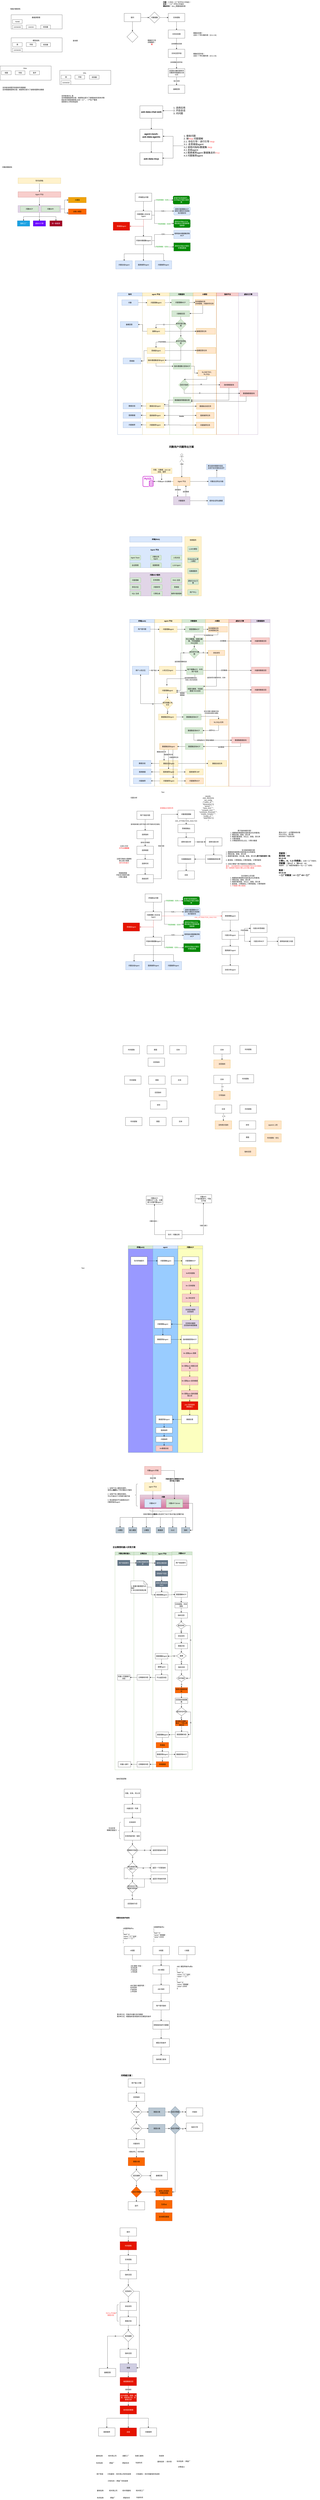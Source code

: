 <mxfile version="28.2.7">
  <diagram name="第 1 页" id="w3Xznffj2VE_VyX7rNSw">
    <mxGraphModel dx="1687" dy="555" grid="1" gridSize="10" guides="1" tooltips="1" connect="1" arrows="1" fold="1" page="1" pageScale="1" pageWidth="827" pageHeight="1169" math="0" shadow="0">
      <root>
        <mxCell id="0" />
        <mxCell id="1" parent="0" />
        <mxCell id="IZJKqo3iNAgViN8hvbR6-21" value="" style="whiteSpace=wrap;html=1;fillColor=#e6d0de;gradientColor=#d5739d;strokeColor=#996185;" vertex="1" parent="1">
          <mxGeometry x="205.5" y="10847" width="354.5" height="100" as="geometry" />
        </mxCell>
        <mxCell id="2-LEl8-IK8ouoauq_sU8-50" value="" style="rounded=0;whiteSpace=wrap;html=1;fillColor=#fff2cc;strokeColor=#d6b656;flipH=0;flipV=1;" parent="1" vertex="1">
          <mxGeometry x="530" y="3900" width="120" height="430" as="geometry" />
        </mxCell>
        <mxCell id="2-LEl8-IK8ouoauq_sU8-2" value="" style="rounded=0;whiteSpace=wrap;html=1;fillColor=#dae8fc;strokeColor=#6c8ebf;" parent="1" vertex="1">
          <mxGeometry x="130" y="3975" width="380" height="150" as="geometry" />
        </mxCell>
        <mxCell id="_SNrM67lIP2ubuZ2T2kI-1" value="" style="edgeStyle=orthogonalEdgeStyle;rounded=0;orthogonalLoop=1;jettySize=auto;html=1;" parent="1" source="_SNrM67lIP2ubuZ2T2kI-3" target="_SNrM67lIP2ubuZ2T2kI-5" edge="1">
          <mxGeometry relative="1" as="geometry" />
        </mxCell>
        <mxCell id="_SNrM67lIP2ubuZ2T2kI-2" value="" style="edgeStyle=orthogonalEdgeStyle;rounded=0;orthogonalLoop=1;jettySize=auto;html=1;" parent="1" source="_SNrM67lIP2ubuZ2T2kI-3" target="_SNrM67lIP2ubuZ2T2kI-20" edge="1">
          <mxGeometry relative="1" as="geometry" />
        </mxCell>
        <mxCell id="_SNrM67lIP2ubuZ2T2kI-3" value="提问" style="rounded=0;whiteSpace=wrap;html=1;" parent="1" vertex="1">
          <mxGeometry x="90" y="107" width="120" height="60" as="geometry" />
        </mxCell>
        <mxCell id="_SNrM67lIP2ubuZ2T2kI-4" value="" style="edgeStyle=orthogonalEdgeStyle;rounded=0;orthogonalLoop=1;jettySize=auto;html=1;" parent="1" source="_SNrM67lIP2ubuZ2T2kI-5" target="_SNrM67lIP2ubuZ2T2kI-7" edge="1">
          <mxGeometry relative="1" as="geometry" />
        </mxCell>
        <mxCell id="_SNrM67lIP2ubuZ2T2kI-5" value="问数据集" style="rhombus;whiteSpace=wrap;html=1;rounded=0;" parent="1" vertex="1">
          <mxGeometry x="270" y="97" width="80" height="80" as="geometry" />
        </mxCell>
        <mxCell id="_SNrM67lIP2ubuZ2T2kI-6" value="" style="edgeStyle=orthogonalEdgeStyle;rounded=0;orthogonalLoop=1;jettySize=auto;html=1;" parent="1" source="_SNrM67lIP2ubuZ2T2kI-7" target="_SNrM67lIP2ubuZ2T2kI-10" edge="1">
          <mxGeometry relative="1" as="geometry" />
        </mxCell>
        <mxCell id="_SNrM67lIP2ubuZ2T2kI-7" value="实体提取" style="whiteSpace=wrap;html=1;rounded=0;" parent="1" vertex="1">
          <mxGeometry x="410" y="107" width="120" height="60" as="geometry" />
        </mxCell>
        <mxCell id="_SNrM67lIP2ubuZ2T2kI-8" value="&lt;b&gt;问题&lt;/b&gt;：三月份一工厂的平均工作电压：&lt;div&gt;&lt;b&gt;实体：&lt;/b&gt; 一工厂/平均工作电压&lt;/div&gt;&lt;div&gt;&lt;b&gt;模拟实体：&lt;/b&gt;&amp;nbsp;dics_质量域指标表&lt;/div&gt;" style="text;html=1;align=left;verticalAlign=middle;resizable=0;points=[];autosize=1;strokeColor=none;fillColor=none;" parent="1" vertex="1">
          <mxGeometry x="370" y="10" width="230" height="60" as="geometry" />
        </mxCell>
        <mxCell id="_SNrM67lIP2ubuZ2T2kI-9" value="没有精确召回表" style="edgeStyle=orthogonalEdgeStyle;rounded=0;orthogonalLoop=1;jettySize=auto;html=1;" parent="1" source="_SNrM67lIP2ubuZ2T2kI-10" target="_SNrM67lIP2ubuZ2T2kI-14" edge="1">
          <mxGeometry relative="1" as="geometry" />
        </mxCell>
        <mxCell id="_SNrM67lIP2ubuZ2T2kI-10" value="实体召回表" style="whiteSpace=wrap;html=1;rounded=0;" parent="1" vertex="1">
          <mxGeometry x="410" y="227" width="120" height="60" as="geometry" />
        </mxCell>
        <mxCell id="_SNrM67lIP2ubuZ2T2kI-11" value="精确召回表：&lt;div&gt;召回一个带分数的表：[0.6,.0.8]&lt;/div&gt;" style="text;html=1;align=left;verticalAlign=middle;resizable=0;points=[];autosize=1;strokeColor=none;fillColor=none;" parent="1" vertex="1">
          <mxGeometry x="590" y="237" width="190" height="40" as="geometry" />
        </mxCell>
        <mxCell id="_SNrM67lIP2ubuZ2T2kI-12" value="" style="edgeStyle=orthogonalEdgeStyle;rounded=0;orthogonalLoop=1;jettySize=auto;html=1;" parent="1" source="_SNrM67lIP2ubuZ2T2kI-14" target="_SNrM67lIP2ubuZ2T2kI-18" edge="1">
          <mxGeometry relative="1" as="geometry" />
        </mxCell>
        <mxCell id="_SNrM67lIP2ubuZ2T2kI-13" value="没有精确召回字段" style="edgeLabel;html=1;align=center;verticalAlign=middle;resizable=0;points=[];" parent="_SNrM67lIP2ubuZ2T2kI-12" vertex="1" connectable="0">
          <mxGeometry x="-0.15" y="-2" relative="1" as="geometry">
            <mxPoint as="offset" />
          </mxGeometry>
        </mxCell>
        <mxCell id="_SNrM67lIP2ubuZ2T2kI-14" value="实体召回字段" style="whiteSpace=wrap;html=1;rounded=0;" parent="1" vertex="1">
          <mxGeometry x="410" y="367" width="120" height="60" as="geometry" />
        </mxCell>
        <mxCell id="_SNrM67lIP2ubuZ2T2kI-15" value="精确召回字段：&lt;div&gt;召回一个带分数的表：[0.6,.0.8]&lt;/div&gt;" style="text;html=1;align=left;verticalAlign=middle;resizable=0;points=[];autosize=1;strokeColor=none;fillColor=none;" parent="1" vertex="1">
          <mxGeometry x="590" y="387" width="190" height="40" as="geometry" />
        </mxCell>
        <mxCell id="_SNrM67lIP2ubuZ2T2kI-16" value="" style="edgeStyle=orthogonalEdgeStyle;rounded=0;orthogonalLoop=1;jettySize=auto;html=1;" parent="1" source="_SNrM67lIP2ubuZ2T2kI-18" target="_SNrM67lIP2ubuZ2T2kI-19" edge="1">
          <mxGeometry relative="1" as="geometry" />
        </mxCell>
        <mxCell id="_SNrM67lIP2ubuZ2T2kI-17" value="低分召回" style="edgeLabel;html=1;align=center;verticalAlign=middle;resizable=0;points=[];" parent="_SNrM67lIP2ubuZ2T2kI-16" vertex="1" connectable="0">
          <mxGeometry x="-0.333" y="1" relative="1" as="geometry">
            <mxPoint x="-1" y="10" as="offset" />
          </mxGeometry>
        </mxCell>
        <mxCell id="_SNrM67lIP2ubuZ2T2kI-18" value="召回到分数的表和字分数排序取最高分进行问" style="whiteSpace=wrap;html=1;rounded=0;" parent="1" vertex="1">
          <mxGeometry x="410" y="507" width="120" height="60" as="geometry" />
        </mxCell>
        <mxCell id="_SNrM67lIP2ubuZ2T2kI-19" value="基模回答" style="whiteSpace=wrap;html=1;rounded=0;" parent="1" vertex="1">
          <mxGeometry x="410" y="627" width="120" height="60" as="geometry" />
        </mxCell>
        <mxCell id="_SNrM67lIP2ubuZ2T2kI-20" value="" style="rhombus;whiteSpace=wrap;html=1;rounded=0;" parent="1" vertex="1">
          <mxGeometry x="110" y="237" width="80" height="80" as="geometry" />
        </mxCell>
        <mxCell id="_SNrM67lIP2ubuZ2T2kI-21" value="精确的引导&lt;div&gt;非精确的：&lt;/div&gt;&lt;div&gt;&lt;b&gt;&lt;font style=&quot;color: rgb(255, 51, 51);&quot;&gt;表&lt;/font&gt;&lt;/b&gt;&lt;/div&gt;" style="text;html=1;align=center;verticalAlign=middle;resizable=0;points=[];autosize=1;strokeColor=none;fillColor=none;" parent="1" vertex="1">
          <mxGeometry x="250" y="287" width="80" height="60" as="geometry" />
        </mxCell>
        <mxCell id="_SNrM67lIP2ubuZ2T2kI-22" value="" style="edgeStyle=orthogonalEdgeStyle;rounded=0;orthogonalLoop=1;jettySize=auto;html=1;" parent="1" source="_SNrM67lIP2ubuZ2T2kI-23" target="_SNrM67lIP2ubuZ2T2kI-25" edge="1">
          <mxGeometry relative="1" as="geometry" />
        </mxCell>
        <mxCell id="_SNrM67lIP2ubuZ2T2kI-23" value="&lt;b&gt;&lt;font style=&quot;font-size: 17px;&quot;&gt;ask-data-chat-web&lt;/font&gt;&lt;/b&gt;" style="rounded=0;whiteSpace=wrap;html=1;" parent="1" vertex="1">
          <mxGeometry x="204" y="777" width="166" height="90" as="geometry" />
        </mxCell>
        <mxCell id="_SNrM67lIP2ubuZ2T2kI-24" value="" style="edgeStyle=orthogonalEdgeStyle;rounded=0;orthogonalLoop=1;jettySize=auto;html=1;" parent="1" source="_SNrM67lIP2ubuZ2T2kI-25" target="_SNrM67lIP2ubuZ2T2kI-27" edge="1">
          <mxGeometry relative="1" as="geometry" />
        </mxCell>
        <mxCell id="_SNrM67lIP2ubuZ2T2kI-25" value="&lt;b&gt;&lt;font style=&quot;font-size: 17px;&quot;&gt;agent-mesh:&lt;/font&gt;&lt;/b&gt;&lt;div&gt;&lt;b&gt;&lt;font style=&quot;font-size: 17px;&quot;&gt;ask-data-agents&lt;/font&gt;&lt;/b&gt;&lt;/div&gt;" style="rounded=0;whiteSpace=wrap;html=1;" parent="1" vertex="1">
          <mxGeometry x="204" y="947" width="166" height="90" as="geometry" />
        </mxCell>
        <mxCell id="_SNrM67lIP2ubuZ2T2kI-26" value="&lt;font style=&quot;font-size: 17px;&quot;&gt;1. 接收问题&lt;/font&gt;&lt;div&gt;&lt;font style=&quot;font-size: 17px;&quot;&gt;2. 掉&lt;font style=&quot;color: rgb(255, 51, 51);&quot;&gt;mcp&lt;/font&gt; 问题理解&lt;/font&gt;&lt;/div&gt;&lt;div&gt;&lt;font style=&quot;font-size: 17px;&quot;&gt;2.1. 存在引导：进行引导 &lt;font style=&quot;color: rgb(255, 51, 51);&quot;&gt;mcp&lt;/font&gt;&lt;/font&gt;&lt;/div&gt;&lt;div&gt;&lt;font style=&quot;font-size: 17px;&quot;&gt;3.1. 走思维链agent&lt;/font&gt;&lt;/div&gt;&lt;div&gt;&lt;font style=&quot;font-size: 17px;&quot;&gt;3.2 调用问指标/数据集 &lt;font style=&quot;color: rgb(255, 51, 51);&quot;&gt;mcp&lt;/font&gt;&lt;/font&gt;&lt;/div&gt;&lt;div&gt;&lt;font style=&quot;font-size: 17px;&quot;&gt;4.1 总结agent&amp;nbsp;&lt;/font&gt;&lt;/div&gt;&lt;div&gt;&lt;font style=&quot;font-size: 17px;&quot;&gt;4.2 图表推荐agent 数据集走的&lt;font style=&quot;color: rgb(255, 102, 102);&quot;&gt;mcp&lt;/font&gt;&lt;/font&gt;&lt;/div&gt;&lt;div&gt;&lt;font style=&quot;font-size: 17px;&quot;&gt;4.3 问题推荐agent&amp;nbsp;&lt;/font&gt;&lt;/div&gt;" style="text;html=1;align=left;verticalAlign=middle;resizable=0;points=[];autosize=1;strokeColor=none;fillColor=none;" parent="1" vertex="1">
          <mxGeometry x="520" y="977" width="280" height="180" as="geometry" />
        </mxCell>
        <mxCell id="_SNrM67lIP2ubuZ2T2kI-27" value="&lt;span style=&quot;font-size: 17px;&quot;&gt;&lt;b&gt;ask-data-mcp&lt;/b&gt;&lt;/span&gt;" style="rounded=0;whiteSpace=wrap;html=1;" parent="1" vertex="1">
          <mxGeometry x="204" y="1117" width="166" height="90" as="geometry" />
        </mxCell>
        <mxCell id="_SNrM67lIP2ubuZ2T2kI-28" style="edgeStyle=orthogonalEdgeStyle;rounded=0;orthogonalLoop=1;jettySize=auto;html=1;entryX=1.004;entryY=0.568;entryDx=0;entryDy=0;entryPerimeter=0;" parent="1" source="_SNrM67lIP2ubuZ2T2kI-26" target="_SNrM67lIP2ubuZ2T2kI-25" edge="1">
          <mxGeometry relative="1" as="geometry" />
        </mxCell>
        <mxCell id="_SNrM67lIP2ubuZ2T2kI-29" style="edgeStyle=orthogonalEdgeStyle;rounded=0;orthogonalLoop=1;jettySize=auto;html=1;entryX=0.987;entryY=0.441;entryDx=0;entryDy=0;entryPerimeter=0;" parent="1" source="_SNrM67lIP2ubuZ2T2kI-26" target="_SNrM67lIP2ubuZ2T2kI-27" edge="1">
          <mxGeometry relative="1" as="geometry" />
        </mxCell>
        <mxCell id="_SNrM67lIP2ubuZ2T2kI-30" value="&lt;font style=&quot;font-size: 17px;&quot;&gt;1. 选择应用&lt;/font&gt;&lt;div&gt;&lt;font style=&quot;font-size: 17px;&quot;&gt;2. 开启会话&lt;/font&gt;&lt;/div&gt;&lt;div&gt;&lt;font style=&quot;font-size: 17px;&quot;&gt;3. 问问题&lt;/font&gt;&lt;/div&gt;" style="text;html=1;align=left;verticalAlign=middle;resizable=0;points=[];autosize=1;strokeColor=none;fillColor=none;" parent="1" vertex="1">
          <mxGeometry x="445" y="777" width="110" height="70" as="geometry" />
        </mxCell>
        <mxCell id="_SNrM67lIP2ubuZ2T2kI-31" style="edgeStyle=orthogonalEdgeStyle;rounded=0;orthogonalLoop=1;jettySize=auto;html=1;entryX=0.996;entryY=0.394;entryDx=0;entryDy=0;entryPerimeter=0;" parent="1" source="_SNrM67lIP2ubuZ2T2kI-30" target="_SNrM67lIP2ubuZ2T2kI-23" edge="1">
          <mxGeometry relative="1" as="geometry" />
        </mxCell>
        <mxCell id="qNu0dUOoYlcy-37tFFk6-3" value="" style="edgeStyle=orthogonalEdgeStyle;rounded=0;orthogonalLoop=1;jettySize=auto;html=1;" parent="1" source="qNu0dUOoYlcy-37tFFk6-1" target="qNu0dUOoYlcy-37tFFk6-2" edge="1">
          <mxGeometry relative="1" as="geometry" />
        </mxCell>
        <mxCell id="qNu0dUOoYlcy-37tFFk6-1" value="终端提出问题" style="rounded=0;whiteSpace=wrap;html=1;" parent="1" vertex="1">
          <mxGeometry x="170" y="1410" width="120" height="60" as="geometry" />
        </mxCell>
        <mxCell id="qNu0dUOoYlcy-37tFFk6-7" value="" style="edgeStyle=orthogonalEdgeStyle;rounded=0;orthogonalLoop=1;jettySize=auto;html=1;" parent="1" source="qNu0dUOoYlcy-37tFFk6-2" target="qNu0dUOoYlcy-37tFFk6-6" edge="1">
          <mxGeometry relative="1" as="geometry" />
        </mxCell>
        <mxCell id="qNu0dUOoYlcy-37tFFk6-10" value="" style="edgeStyle=orthogonalEdgeStyle;rounded=0;orthogonalLoop=1;jettySize=auto;html=1;" parent="1" source="qNu0dUOoYlcy-37tFFk6-2" target="qNu0dUOoYlcy-37tFFk6-6" edge="1">
          <mxGeometry relative="1" as="geometry" />
        </mxCell>
        <mxCell id="qNu0dUOoYlcy-37tFFk6-21" style="edgeStyle=orthogonalEdgeStyle;rounded=0;orthogonalLoop=1;jettySize=auto;html=1;entryX=1;entryY=0.5;entryDx=0;entryDy=0;strokeColor=#CC0000;" parent="1" source="qNu0dUOoYlcy-37tFFk6-2" target="qNu0dUOoYlcy-37tFFk6-12" edge="1">
          <mxGeometry relative="1" as="geometry">
            <Array as="points">
              <mxPoint x="230" y="1650" />
              <mxPoint x="140" y="1650" />
            </Array>
          </mxGeometry>
        </mxCell>
        <mxCell id="S6LRavf5XqgJa5IdaAUD-7" value="" style="edgeStyle=orthogonalEdgeStyle;rounded=0;orthogonalLoop=1;jettySize=auto;html=1;" parent="1" source="qNu0dUOoYlcy-37tFFk6-2" target="qNu0dUOoYlcy-37tFFk6-4" edge="1">
          <mxGeometry relative="1" as="geometry">
            <Array as="points">
              <mxPoint x="310" y="1570" />
              <mxPoint x="310" y="1540" />
            </Array>
          </mxGeometry>
        </mxCell>
        <mxCell id="S6LRavf5XqgJa5IdaAUD-11" value="任务二" style="edgeLabel;html=1;align=center;verticalAlign=middle;resizable=0;points=[];" parent="S6LRavf5XqgJa5IdaAUD-7" vertex="1" connectable="0">
          <mxGeometry x="0.036" relative="1" as="geometry">
            <mxPoint x="17" as="offset" />
          </mxGeometry>
        </mxCell>
        <mxCell id="S6LRavf5XqgJa5IdaAUD-9" style="edgeStyle=orthogonalEdgeStyle;rounded=0;orthogonalLoop=1;jettySize=auto;html=1;entryX=0;entryY=0.5;entryDx=0;entryDy=0;" parent="1" source="qNu0dUOoYlcy-37tFFk6-2" target="S6LRavf5XqgJa5IdaAUD-8" edge="1">
          <mxGeometry relative="1" as="geometry">
            <Array as="points">
              <mxPoint x="310" y="1570" />
              <mxPoint x="310" y="1460" />
            </Array>
          </mxGeometry>
        </mxCell>
        <mxCell id="S6LRavf5XqgJa5IdaAUD-14" value="&lt;font style=&quot;color: rgb(0, 153, 0);&quot;&gt;开启思维链：任务1&lt;/font&gt;" style="edgeLabel;html=1;align=center;verticalAlign=middle;resizable=0;points=[];" parent="S6LRavf5XqgJa5IdaAUD-9" vertex="1" connectable="0">
          <mxGeometry x="0.419" y="1" relative="1" as="geometry">
            <mxPoint as="offset" />
          </mxGeometry>
        </mxCell>
        <mxCell id="S6LRavf5XqgJa5IdaAUD-13" style="edgeStyle=orthogonalEdgeStyle;rounded=0;orthogonalLoop=1;jettySize=auto;html=1;entryX=0;entryY=0.5;entryDx=0;entryDy=0;" parent="1" source="qNu0dUOoYlcy-37tFFk6-2" target="S6LRavf5XqgJa5IdaAUD-12" edge="1">
          <mxGeometry relative="1" as="geometry">
            <Array as="points">
              <mxPoint x="310" y="1570" />
              <mxPoint x="310" y="1630" />
            </Array>
          </mxGeometry>
        </mxCell>
        <mxCell id="S6LRavf5XqgJa5IdaAUD-15" value="&lt;font style=&quot;color: rgb(0, 153, 0);&quot;&gt;开启思维链：任务3&lt;/font&gt;" style="edgeLabel;html=1;align=center;verticalAlign=middle;resizable=0;points=[];" parent="S6LRavf5XqgJa5IdaAUD-13" vertex="1" connectable="0">
          <mxGeometry x="0.373" y="-3" relative="1" as="geometry">
            <mxPoint as="offset" />
          </mxGeometry>
        </mxCell>
        <mxCell id="qNu0dUOoYlcy-37tFFk6-2" value="问题理解人机对话Agent" style="rounded=0;whiteSpace=wrap;html=1;" parent="1" vertex="1">
          <mxGeometry x="170" y="1540" width="120" height="60" as="geometry" />
        </mxCell>
        <mxCell id="qNu0dUOoYlcy-37tFFk6-4" value="调用问题理解MCP:&lt;div&gt;调用大模型实体提取和问题改写&lt;/div&gt;" style="rounded=1;whiteSpace=wrap;html=1;fillColor=#dae8fc;strokeColor=#6c8ebf;" parent="1" vertex="1">
          <mxGeometry x="450" y="1510" width="120" height="60" as="geometry" />
        </mxCell>
        <mxCell id="qNu0dUOoYlcy-37tFFk6-9" value="" style="edgeStyle=orthogonalEdgeStyle;rounded=0;orthogonalLoop=1;jettySize=auto;html=1;" parent="1" source="qNu0dUOoYlcy-37tFFk6-6" target="qNu0dUOoYlcy-37tFFk6-8" edge="1">
          <mxGeometry relative="1" as="geometry">
            <Array as="points">
              <mxPoint x="310" y="1754" />
              <mxPoint x="310" y="1710" />
            </Array>
          </mxGeometry>
        </mxCell>
        <mxCell id="S6LRavf5XqgJa5IdaAUD-19" value="任务1" style="edgeLabel;html=1;align=center;verticalAlign=middle;resizable=0;points=[];" parent="qNu0dUOoYlcy-37tFFk6-9" vertex="1" connectable="0">
          <mxGeometry x="0.255" y="2" relative="1" as="geometry">
            <mxPoint as="offset" />
          </mxGeometry>
        </mxCell>
        <mxCell id="qNu0dUOoYlcy-37tFFk6-16" value="" style="edgeStyle=orthogonalEdgeStyle;rounded=0;orthogonalLoop=1;jettySize=auto;html=1;" parent="1" source="qNu0dUOoYlcy-37tFFk6-6" target="qNu0dUOoYlcy-37tFFk6-15" edge="1">
          <mxGeometry relative="1" as="geometry">
            <Array as="points">
              <mxPoint x="230" y="1850" />
              <mxPoint x="90" y="1850" />
            </Array>
          </mxGeometry>
        </mxCell>
        <mxCell id="qNu0dUOoYlcy-37tFFk6-18" style="edgeStyle=orthogonalEdgeStyle;rounded=0;orthogonalLoop=1;jettySize=auto;html=1;" parent="1" source="qNu0dUOoYlcy-37tFFk6-6" target="qNu0dUOoYlcy-37tFFk6-17" edge="1">
          <mxGeometry relative="1" as="geometry" />
        </mxCell>
        <mxCell id="qNu0dUOoYlcy-37tFFk6-20" style="edgeStyle=orthogonalEdgeStyle;rounded=0;orthogonalLoop=1;jettySize=auto;html=1;entryX=0.5;entryY=0;entryDx=0;entryDy=0;" parent="1" source="qNu0dUOoYlcy-37tFFk6-6" target="qNu0dUOoYlcy-37tFFk6-19" edge="1">
          <mxGeometry relative="1" as="geometry">
            <Array as="points">
              <mxPoint x="230" y="1850" />
              <mxPoint x="376" y="1850" />
            </Array>
          </mxGeometry>
        </mxCell>
        <mxCell id="S6LRavf5XqgJa5IdaAUD-17" style="edgeStyle=orthogonalEdgeStyle;rounded=0;orthogonalLoop=1;jettySize=auto;html=1;entryX=0;entryY=0.5;entryDx=0;entryDy=0;" parent="1" source="qNu0dUOoYlcy-37tFFk6-6" target="S6LRavf5XqgJa5IdaAUD-16" edge="1">
          <mxGeometry relative="1" as="geometry">
            <Array as="points">
              <mxPoint x="310" y="1754" />
              <mxPoint x="310" y="1800" />
            </Array>
          </mxGeometry>
        </mxCell>
        <mxCell id="S6LRavf5XqgJa5IdaAUD-18" value="&lt;span style=&quot;color: rgb(0, 153, 0);&quot;&gt;开启思维链：任务2&lt;/span&gt;" style="edgeLabel;html=1;align=center;verticalAlign=middle;resizable=0;points=[];" parent="S6LRavf5XqgJa5IdaAUD-17" vertex="1" connectable="0">
          <mxGeometry x="0.165" y="2" relative="1" as="geometry">
            <mxPoint as="offset" />
          </mxGeometry>
        </mxCell>
        <mxCell id="qNu0dUOoYlcy-37tFFk6-6" value="问指标/数据集Agent" style="rounded=0;whiteSpace=wrap;html=1;" parent="1" vertex="1">
          <mxGeometry x="170" y="1724" width="120" height="60" as="geometry" />
        </mxCell>
        <mxCell id="qNu0dUOoYlcy-37tFFk6-8" value="调用指标/数据集获取MCP" style="rounded=0;whiteSpace=wrap;html=1;fillColor=#dae8fc;strokeColor=#6c8ebf;" parent="1" vertex="1">
          <mxGeometry x="450" y="1680" width="120" height="60" as="geometry" />
        </mxCell>
        <mxCell id="qNu0dUOoYlcy-37tFFk6-12" value="思维链Agent" style="rounded=0;whiteSpace=wrap;html=1;fillColor=#e51400;strokeColor=#B20000;fontColor=#ffffff;" parent="1" vertex="1">
          <mxGeometry x="10" y="1620" width="120" height="60" as="geometry" />
        </mxCell>
        <mxCell id="qNu0dUOoYlcy-37tFFk6-15" value="问题总结Agent" style="rounded=0;whiteSpace=wrap;html=1;fillColor=#dae8fc;strokeColor=#6c8ebf;" parent="1" vertex="1">
          <mxGeometry x="29" y="1900" width="120" height="60" as="geometry" />
        </mxCell>
        <mxCell id="qNu0dUOoYlcy-37tFFk6-17" value="图表推荐Agent" style="rounded=0;whiteSpace=wrap;html=1;fillColor=#dae8fc;strokeColor=#6c8ebf;" parent="1" vertex="1">
          <mxGeometry x="170" y="1900" width="120" height="60" as="geometry" />
        </mxCell>
        <mxCell id="qNu0dUOoYlcy-37tFFk6-19" value="问题推荐Agent" style="rounded=0;whiteSpace=wrap;html=1;fillColor=#dae8fc;strokeColor=#6c8ebf;" parent="1" vertex="1">
          <mxGeometry x="315" y="1900" width="120" height="60" as="geometry" />
        </mxCell>
        <mxCell id="qNu0dUOoYlcy-37tFFk6-22" value="际问" style="swimlane;whiteSpace=wrap;fillColor=#dae8fc;strokeColor=#6c8ebf;" parent="1" vertex="1">
          <mxGeometry x="42" y="2132.5" width="180.25" height="1027.5" as="geometry">
            <mxRectangle x="166.16" y="5020" width="90" height="30" as="alternateBounds" />
          </mxGeometry>
        </mxCell>
        <mxCell id="qNu0dUOoYlcy-37tFFk6-24" value="问数" style="whiteSpace=wrap;html=1;fillColor=#dae8fc;strokeColor=#6c8ebf;" parent="qNu0dUOoYlcy-37tFFk6-22" vertex="1">
          <mxGeometry x="30.99" y="51" width="118.27" height="40" as="geometry" />
        </mxCell>
        <mxCell id="qNu0dUOoYlcy-37tFFk6-48" value="基模回答" style="whiteSpace=wrap;fillColor=#dae8fc;strokeColor=#6c8ebf;" parent="qNu0dUOoYlcy-37tFFk6-22" vertex="1">
          <mxGeometry x="20.26" y="208.5" width="129" height="43" as="geometry" />
        </mxCell>
        <mxCell id="qNu0dUOoYlcy-37tFFk6-25" value="agent 平台" style="swimlane;whiteSpace=wrap;fillColor=#fff2cc;strokeColor=#d6b656;swimlaneFillColor=none;" parent="1" vertex="1">
          <mxGeometry x="222.25" y="2132.5" width="197.75" height="1027.5" as="geometry">
            <mxRectangle x="166.16" y="5020" width="90" height="30" as="alternateBounds" />
          </mxGeometry>
        </mxCell>
        <mxCell id="qNu0dUOoYlcy-37tFFk6-26" value="问题理解agent" style="whiteSpace=wrap;fillColor=#fff2cc;strokeColor=#d6b656;" parent="qNu0dUOoYlcy-37tFFk6-25" vertex="1">
          <mxGeometry x="34.37" y="50" width="129" height="43" as="geometry" />
        </mxCell>
        <mxCell id="qNu0dUOoYlcy-37tFFk6-46" value="基模Agent" style="whiteSpace=wrap;fillColor=#fff2cc;strokeColor=#d6b656;" parent="qNu0dUOoYlcy-37tFFk6-25" vertex="1">
          <mxGeometry x="34.37" y="257.5" width="129" height="43" as="geometry" />
        </mxCell>
        <mxCell id="qNu0dUOoYlcy-37tFFk6-75" value="思维链Agent" style="whiteSpace=wrap;fillColor=#fff2cc;strokeColor=#d6b656;" parent="qNu0dUOoYlcy-37tFFk6-25" vertex="1">
          <mxGeometry x="34.38" y="397.5" width="129" height="43" as="geometry" />
        </mxCell>
        <mxCell id="qNu0dUOoYlcy-37tFFk6-52" value="指标/数据集查询Agent" style="whiteSpace=wrap;fillColor=#fff2cc;strokeColor=#d6b656;" parent="qNu0dUOoYlcy-37tFFk6-25" vertex="1">
          <mxGeometry x="34.37" y="467.5" width="129" height="43" as="geometry" />
        </mxCell>
        <mxCell id="qNu0dUOoYlcy-37tFFk6-88" value="问题推荐Agent" style="whiteSpace=wrap;fillColor=#fff2cc;strokeColor=#d6b656;" parent="qNu0dUOoYlcy-37tFFk6-25" vertex="1">
          <mxGeometry x="27.75" y="936.5" width="129" height="43" as="geometry" />
        </mxCell>
        <mxCell id="qNu0dUOoYlcy-37tFFk6-87" value="图表推荐Agent" style="whiteSpace=wrap;fontStyle=0;fillColor=#fff2cc;strokeColor=#d6b656;" parent="qNu0dUOoYlcy-37tFFk6-25" vertex="1">
          <mxGeometry x="27.75" y="867.5" width="129" height="43" as="geometry" />
        </mxCell>
        <mxCell id="qNu0dUOoYlcy-37tFFk6-86" value="数据总结Agent" style="whiteSpace=wrap;fillColor=#fff2cc;strokeColor=#d6b656;" parent="qNu0dUOoYlcy-37tFFk6-25" vertex="1">
          <mxGeometry x="27.75" y="799.5" width="129" height="43" as="geometry" />
        </mxCell>
        <mxCell id="qNu0dUOoYlcy-37tFFk6-27" value="问数服务" style="swimlane;whiteSpace=wrap;fillColor=#d5e8d4;strokeColor=#82b366;" parent="1" vertex="1">
          <mxGeometry x="420" y="2132.5" width="170" height="1027.5" as="geometry">
            <mxRectangle x="166.16" y="5020" width="90" height="30" as="alternateBounds" />
          </mxGeometry>
        </mxCell>
        <mxCell id="qNu0dUOoYlcy-37tFFk6-34" value="问题理解MCP" style="whiteSpace=wrap;fillColor=#d5e8d4;strokeColor=#82b366;" parent="qNu0dUOoYlcy-37tFFk6-27" vertex="1">
          <mxGeometry x="14" y="49" width="129" height="43" as="geometry" />
        </mxCell>
        <mxCell id="qNu0dUOoYlcy-37tFFk6-54" value="" style="edgeStyle=orthogonalEdgeStyle;rounded=0;orthogonalLoop=1;jettySize=auto;html=1;" parent="qNu0dUOoYlcy-37tFFk6-27" source="qNu0dUOoYlcy-37tFFk6-42" target="qNu0dUOoYlcy-37tFFk6-53" edge="1">
          <mxGeometry relative="1" as="geometry" />
        </mxCell>
        <mxCell id="qNu0dUOoYlcy-37tFFk6-42" value="元数据召回" style="whiteSpace=wrap;fillColor=#d5e8d4;strokeColor=#82b366;" parent="qNu0dUOoYlcy-37tFFk6-27" vertex="1">
          <mxGeometry x="15.5" y="130" width="129" height="43" as="geometry" />
        </mxCell>
        <mxCell id="JBJzxutJI-wd16kCv4qp-2" value="" style="edgeStyle=orthogonalEdgeStyle;rounded=0;orthogonalLoop=1;jettySize=auto;html=1;" parent="qNu0dUOoYlcy-37tFFk6-27" source="qNu0dUOoYlcy-37tFFk6-53" target="JBJzxutJI-wd16kCv4qp-1" edge="1">
          <mxGeometry relative="1" as="geometry" />
        </mxCell>
        <mxCell id="qNu0dUOoYlcy-37tFFk6-53" value="是否匹配元数据" style="rhombus;whiteSpace=wrap;html=1;fillColor=#d5e8d4;strokeColor=#82b366;" parent="qNu0dUOoYlcy-37tFFk6-27" vertex="1">
          <mxGeometry x="41" y="190" width="80" height="80" as="geometry" />
        </mxCell>
        <mxCell id="JBJzxutJI-wd16kCv4qp-1" value="是否开启思维链" style="rhombus;whiteSpace=wrap;html=1;fillColor=#d5e8d4;strokeColor=#82b366;" parent="qNu0dUOoYlcy-37tFFk6-27" vertex="1">
          <mxGeometry x="41" y="317.5" width="80" height="80" as="geometry" />
        </mxCell>
        <mxCell id="qNu0dUOoYlcy-37tFFk6-57" value="指标/数据集 查询MCP" style="whiteSpace=wrap;fillColor=#d5e8d4;strokeColor=#82b366;" parent="qNu0dUOoYlcy-37tFFk6-27" vertex="1">
          <mxGeometry x="26" y="510.5" width="129" height="43" as="geometry" />
        </mxCell>
        <mxCell id="qNu0dUOoYlcy-37tFFk6-71" value="数据截取等数据处理" style="whiteSpace=wrap;fillColor=#d5e8d4;strokeColor=#82b366;" parent="qNu0dUOoYlcy-37tFFk6-27" vertex="1">
          <mxGeometry x="26" y="756.5" width="129" height="43" as="geometry" />
        </mxCell>
        <mxCell id="qNu0dUOoYlcy-37tFFk6-28" value="大模型" style="swimlane;whiteSpace=wrap;fillColor=#ffe6cc;strokeColor=#d79b00;" parent="1" vertex="1">
          <mxGeometry x="590" y="2132" width="169" height="1028" as="geometry">
            <mxRectangle x="166.16" y="5020" width="90" height="30" as="alternateBounds" />
          </mxGeometry>
        </mxCell>
        <mxCell id="qNu0dUOoYlcy-37tFFk6-38" value="时间提取任务&#xa;实体提取，问题改写任务" style="whiteSpace=wrap;fillColor=#ffe6cc;strokeColor=#d79b00;align=left;" parent="qNu0dUOoYlcy-37tFFk6-28" vertex="1">
          <mxGeometry x="15" y="49" width="139" height="43" as="geometry" />
        </mxCell>
        <mxCell id="JBJzxutJI-wd16kCv4qp-3" value="基模回答任务" style="whiteSpace=wrap;fillColor=#ffe6cc;strokeColor=#d79b00;align=left;" parent="qNu0dUOoYlcy-37tFFk6-28" vertex="1">
          <mxGeometry x="23" y="258" width="139" height="43" as="geometry" />
        </mxCell>
        <mxCell id="JBJzxutJI-wd16kCv4qp-5" value="基模回答任务" style="whiteSpace=wrap;fillColor=#ffe6cc;strokeColor=#d79b00;align=left;" parent="qNu0dUOoYlcy-37tFFk6-28" vertex="1">
          <mxGeometry x="26" y="397" width="139" height="43" as="geometry" />
        </mxCell>
        <mxCell id="JBJzxutJI-wd16kCv4qp-11" value="数据级总结任务" style="whiteSpace=wrap;fillColor=#ffe6cc;strokeColor=#d79b00;" parent="qNu0dUOoYlcy-37tFFk6-28" vertex="1">
          <mxGeometry x="25" y="801" width="129" height="43" as="geometry" />
        </mxCell>
        <mxCell id="JBJzxutJI-wd16kCv4qp-13" value="图表推荐任务" style="whiteSpace=wrap;fillColor=#ffe6cc;strokeColor=#d79b00;" parent="qNu0dUOoYlcy-37tFFk6-28" vertex="1">
          <mxGeometry x="24" y="868" width="129" height="43" as="geometry" />
        </mxCell>
        <mxCell id="JBJzxutJI-wd16kCv4qp-17" value="问题推荐任务" style="whiteSpace=wrap;fillColor=#ffe6cc;strokeColor=#d79b00;" parent="qNu0dUOoYlcy-37tFFk6-28" vertex="1">
          <mxGeometry x="23" y="938" width="129" height="43" as="geometry" />
        </mxCell>
        <mxCell id="qNu0dUOoYlcy-37tFFk6-29" style="edgeStyle=orthogonalEdgeStyle;rounded=0;orthogonalLoop=1;jettySize=auto;html=1;entryX=0;entryY=0.5;entryDx=0;entryDy=0;" parent="1" source="qNu0dUOoYlcy-37tFFk6-24" target="qNu0dUOoYlcy-37tFFk6-26" edge="1">
          <mxGeometry relative="1" as="geometry" />
        </mxCell>
        <mxCell id="qNu0dUOoYlcy-37tFFk6-30" value="指标平台" style="swimlane;whiteSpace=wrap;fillColor=#f8cecc;strokeColor=#b85450;" parent="1" vertex="1">
          <mxGeometry x="760" y="2132.5" width="160" height="1027.5" as="geometry">
            <mxRectangle x="166.16" y="5020" width="90" height="30" as="alternateBounds" />
          </mxGeometry>
        </mxCell>
        <mxCell id="qNu0dUOoYlcy-37tFFk6-31" value="虚拟化引擎" style="swimlane;whiteSpace=wrap;fillColor=#e1d5e7;strokeColor=#9673a6;" parent="1" vertex="1">
          <mxGeometry x="920" y="2132.5" width="140" height="1027.5" as="geometry">
            <mxRectangle x="166.16" y="5020" width="90" height="30" as="alternateBounds" />
          </mxGeometry>
        </mxCell>
        <mxCell id="qNu0dUOoYlcy-37tFFk6-78" value="思维链" style="whiteSpace=wrap;fillColor=#dae8fc;strokeColor=#6c8ebf;" parent="qNu0dUOoYlcy-37tFFk6-31" vertex="1">
          <mxGeometry x="-837.74" y="472.5" width="129" height="43" as="geometry" />
        </mxCell>
        <mxCell id="qNu0dUOoYlcy-37tFFk6-92" value="数据总结" style="whiteSpace=wrap;fillColor=#dae8fc;strokeColor=#6c8ebf;" parent="qNu0dUOoYlcy-37tFFk6-31" vertex="1">
          <mxGeometry x="-837.74" y="798.5" width="129" height="43" as="geometry" />
        </mxCell>
        <mxCell id="qNu0dUOoYlcy-37tFFk6-93" value="图表数据" style="whiteSpace=wrap;fillColor=#dae8fc;strokeColor=#6c8ebf;" parent="qNu0dUOoYlcy-37tFFk6-31" vertex="1">
          <mxGeometry x="-837.74" y="866.5" width="129" height="43" as="geometry" />
        </mxCell>
        <mxCell id="qNu0dUOoYlcy-37tFFk6-94" value="问题推荐" style="whiteSpace=wrap;fillColor=#dae8fc;strokeColor=#6c8ebf;" parent="qNu0dUOoYlcy-37tFFk6-31" vertex="1">
          <mxGeometry x="-837.74" y="935.5" width="129" height="43" as="geometry" />
        </mxCell>
        <mxCell id="qNu0dUOoYlcy-37tFFk6-59" value="NL2METRIC,&#xa;NL2SQL" style="whiteSpace=wrap;fillColor=#ffe6cc;strokeColor=#d79b00;" parent="qNu0dUOoYlcy-37tFFk6-31" vertex="1">
          <mxGeometry x="-295" y="560.5" width="129" height="43" as="geometry" />
        </mxCell>
        <mxCell id="qNu0dUOoYlcy-37tFFk6-63" value="是否问指标" style="rhombus;whiteSpace=wrap;html=1;fillColor=#d5e8d4;strokeColor=#82b366;" parent="qNu0dUOoYlcy-37tFFk6-31" vertex="1">
          <mxGeometry x="-434.5" y="627.5" width="80" height="80" as="geometry" />
        </mxCell>
        <mxCell id="qNu0dUOoYlcy-37tFFk6-66" value="指标数据查询" style="whiteSpace=wrap;fillColor=#f8cecc;strokeColor=#b85450;" parent="qNu0dUOoYlcy-37tFFk6-31" vertex="1">
          <mxGeometry x="-134.5" y="645.5" width="129" height="43" as="geometry" />
        </mxCell>
        <mxCell id="qNu0dUOoYlcy-37tFFk6-68" value="数据集数据查询" style="whiteSpace=wrap;fillColor=#f8cecc;strokeColor=#b85450;" parent="qNu0dUOoYlcy-37tFFk6-31" vertex="1">
          <mxGeometry x="10" y="707.5" width="129" height="43" as="geometry" />
        </mxCell>
        <mxCell id="qNu0dUOoYlcy-37tFFk6-62" style="edgeStyle=orthogonalEdgeStyle;rounded=0;orthogonalLoop=1;jettySize=auto;html=1;entryX=0.5;entryY=0;entryDx=0;entryDy=0;exitX=0.5;exitY=1;exitDx=0;exitDy=0;" parent="qNu0dUOoYlcy-37tFFk6-31" source="qNu0dUOoYlcy-37tFFk6-59" target="qNu0dUOoYlcy-37tFFk6-63" edge="1">
          <mxGeometry relative="1" as="geometry">
            <mxPoint x="-214" y="597.5" as="sourcePoint" />
            <mxPoint x="-306" y="649" as="targetPoint" />
            <Array as="points">
              <mxPoint x="-231" y="628" />
            </Array>
          </mxGeometry>
        </mxCell>
        <mxCell id="qNu0dUOoYlcy-37tFFk6-65" style="edgeStyle=orthogonalEdgeStyle;rounded=0;orthogonalLoop=1;jettySize=auto;html=1;entryX=0;entryY=0.5;entryDx=0;entryDy=0;" parent="qNu0dUOoYlcy-37tFFk6-31" source="qNu0dUOoYlcy-37tFFk6-63" target="qNu0dUOoYlcy-37tFFk6-66" edge="1">
          <mxGeometry relative="1" as="geometry">
            <mxPoint x="-90" y="667.5" as="targetPoint" />
          </mxGeometry>
        </mxCell>
        <mxCell id="qNu0dUOoYlcy-37tFFk6-67" value="是" style="edgeLabel;html=1;align=center;verticalAlign=middle;resizable=0;points=[];" parent="qNu0dUOoYlcy-37tFFk6-65" vertex="1" connectable="0">
          <mxGeometry x="-0.263" y="3" relative="1" as="geometry">
            <mxPoint x="1" as="offset" />
          </mxGeometry>
        </mxCell>
        <mxCell id="qNu0dUOoYlcy-37tFFk6-70" style="edgeStyle=orthogonalEdgeStyle;rounded=0;orthogonalLoop=1;jettySize=auto;html=1;entryX=0;entryY=0.5;entryDx=0;entryDy=0;exitX=0.5;exitY=1;exitDx=0;exitDy=0;" parent="qNu0dUOoYlcy-37tFFk6-31" source="qNu0dUOoYlcy-37tFFk6-63" target="qNu0dUOoYlcy-37tFFk6-68" edge="1">
          <mxGeometry relative="1" as="geometry" />
        </mxCell>
        <mxCell id="JBJzxutJI-wd16kCv4qp-20" value="否" style="edgeLabel;html=1;align=center;verticalAlign=middle;resizable=0;points=[];" parent="qNu0dUOoYlcy-37tFFk6-70" vertex="1" connectable="0">
          <mxGeometry x="-0.37" y="2" relative="1" as="geometry">
            <mxPoint as="offset" />
          </mxGeometry>
        </mxCell>
        <mxCell id="qNu0dUOoYlcy-37tFFk6-35" style="edgeStyle=orthogonalEdgeStyle;rounded=0;orthogonalLoop=1;jettySize=auto;html=1;entryX=0;entryY=0.5;entryDx=0;entryDy=0;" parent="1" source="qNu0dUOoYlcy-37tFFk6-26" target="qNu0dUOoYlcy-37tFFk6-34" edge="1">
          <mxGeometry relative="1" as="geometry" />
        </mxCell>
        <mxCell id="qNu0dUOoYlcy-37tFFk6-39" style="edgeStyle=orthogonalEdgeStyle;rounded=0;orthogonalLoop=1;jettySize=auto;html=1;entryX=0;entryY=0.5;entryDx=0;entryDy=0;" parent="1" source="qNu0dUOoYlcy-37tFFk6-34" target="qNu0dUOoYlcy-37tFFk6-38" edge="1">
          <mxGeometry relative="1" as="geometry" />
        </mxCell>
        <mxCell id="qNu0dUOoYlcy-37tFFk6-43" style="edgeStyle=orthogonalEdgeStyle;rounded=0;orthogonalLoop=1;jettySize=auto;html=1;" parent="1" source="qNu0dUOoYlcy-37tFFk6-38" edge="1">
          <mxGeometry relative="1" as="geometry">
            <mxPoint x="565" y="2282.5" as="targetPoint" />
            <Array as="points">
              <mxPoint x="660" y="2282.5" />
              <mxPoint x="565" y="2282.5" />
            </Array>
          </mxGeometry>
        </mxCell>
        <mxCell id="qNu0dUOoYlcy-37tFFk6-47" value="否" style="edgeStyle=orthogonalEdgeStyle;rounded=0;orthogonalLoop=1;jettySize=auto;html=1;entryX=0.5;entryY=0;entryDx=0;entryDy=0;exitX=0;exitY=0.5;exitDx=0;exitDy=0;" parent="1" source="qNu0dUOoYlcy-37tFFk6-53" target="qNu0dUOoYlcy-37tFFk6-46" edge="1">
          <mxGeometry relative="1" as="geometry" />
        </mxCell>
        <mxCell id="qNu0dUOoYlcy-37tFFk6-49" style="edgeStyle=orthogonalEdgeStyle;rounded=0;orthogonalLoop=1;jettySize=auto;html=1;entryX=1;entryY=0.5;entryDx=0;entryDy=0;" parent="1" source="qNu0dUOoYlcy-37tFFk6-46" target="qNu0dUOoYlcy-37tFFk6-48" edge="1">
          <mxGeometry relative="1" as="geometry" />
        </mxCell>
        <mxCell id="JBJzxutJI-wd16kCv4qp-4" style="edgeStyle=orthogonalEdgeStyle;rounded=0;orthogonalLoop=1;jettySize=auto;html=1;entryX=0;entryY=0.5;entryDx=0;entryDy=0;" parent="1" source="qNu0dUOoYlcy-37tFFk6-46" target="JBJzxutJI-wd16kCv4qp-3" edge="1">
          <mxGeometry relative="1" as="geometry" />
        </mxCell>
        <mxCell id="qNu0dUOoYlcy-37tFFk6-76" style="edgeStyle=orthogonalEdgeStyle;rounded=0;orthogonalLoop=1;jettySize=auto;html=1;entryX=0.5;entryY=0;entryDx=0;entryDy=0;" parent="1" target="qNu0dUOoYlcy-37tFFk6-75" edge="1">
          <mxGeometry relative="1" as="geometry">
            <Array as="points">
              <mxPoint x="321" y="2490" />
            </Array>
            <mxPoint x="460" y="2490" as="sourcePoint" />
          </mxGeometry>
        </mxCell>
        <mxCell id="qNu0dUOoYlcy-37tFFk6-77" value="开启思维链" style="edgeLabel;html=1;align=center;verticalAlign=middle;resizable=0;points=[];" parent="qNu0dUOoYlcy-37tFFk6-76" vertex="1" connectable="0">
          <mxGeometry x="0.074" y="-2" relative="1" as="geometry">
            <mxPoint as="offset" />
          </mxGeometry>
        </mxCell>
        <mxCell id="qNu0dUOoYlcy-37tFFk6-79" style="edgeStyle=orthogonalEdgeStyle;rounded=0;orthogonalLoop=1;jettySize=auto;html=1;entryX=1;entryY=0.5;entryDx=0;entryDy=0;" parent="1" source="qNu0dUOoYlcy-37tFFk6-75" target="qNu0dUOoYlcy-37tFFk6-78" edge="1">
          <mxGeometry relative="1" as="geometry" />
        </mxCell>
        <mxCell id="JBJzxutJI-wd16kCv4qp-6" style="edgeStyle=orthogonalEdgeStyle;rounded=0;orthogonalLoop=1;jettySize=auto;html=1;entryX=0;entryY=0.5;entryDx=0;entryDy=0;" parent="1" source="qNu0dUOoYlcy-37tFFk6-75" target="JBJzxutJI-wd16kCv4qp-5" edge="1">
          <mxGeometry relative="1" as="geometry" />
        </mxCell>
        <mxCell id="qNu0dUOoYlcy-37tFFk6-58" style="edgeStyle=orthogonalEdgeStyle;rounded=0;orthogonalLoop=1;jettySize=auto;html=1;entryX=0;entryY=0.5;entryDx=0;entryDy=0;exitX=0.5;exitY=1;exitDx=0;exitDy=0;" parent="1" source="qNu0dUOoYlcy-37tFFk6-52" target="qNu0dUOoYlcy-37tFFk6-57" edge="1">
          <mxGeometry relative="1" as="geometry" />
        </mxCell>
        <mxCell id="JBJzxutJI-wd16kCv4qp-9" style="edgeStyle=orthogonalEdgeStyle;rounded=0;orthogonalLoop=1;jettySize=auto;html=1;entryX=1;entryY=0.5;entryDx=0;entryDy=0;exitX=0.5;exitY=1;exitDx=0;exitDy=0;" parent="1" source="JBJzxutJI-wd16kCv4qp-1" target="qNu0dUOoYlcy-37tFFk6-52" edge="1">
          <mxGeometry relative="1" as="geometry" />
        </mxCell>
        <mxCell id="qNu0dUOoYlcy-37tFFk6-60" style="edgeStyle=orthogonalEdgeStyle;rounded=0;orthogonalLoop=1;jettySize=auto;html=1;entryX=0;entryY=0.5;entryDx=0;entryDy=0;" parent="1" source="qNu0dUOoYlcy-37tFFk6-57" target="qNu0dUOoYlcy-37tFFk6-59" edge="1">
          <mxGeometry relative="1" as="geometry" />
        </mxCell>
        <mxCell id="qNu0dUOoYlcy-37tFFk6-72" style="edgeStyle=orthogonalEdgeStyle;rounded=0;orthogonalLoop=1;jettySize=auto;html=1;entryX=1;entryY=0.5;entryDx=0;entryDy=0;exitX=0.5;exitY=1;exitDx=0;exitDy=0;" parent="1" source="qNu0dUOoYlcy-37tFFk6-66" target="qNu0dUOoYlcy-37tFFk6-71" edge="1">
          <mxGeometry relative="1" as="geometry" />
        </mxCell>
        <mxCell id="qNu0dUOoYlcy-37tFFk6-74" style="edgeStyle=orthogonalEdgeStyle;rounded=0;orthogonalLoop=1;jettySize=auto;html=1;" parent="1" source="qNu0dUOoYlcy-37tFFk6-68" edge="1">
          <mxGeometry relative="1" as="geometry">
            <Array as="points">
              <mxPoint x="975" y="2920" />
              <mxPoint x="575" y="2920" />
            </Array>
            <mxPoint x="575" y="2920" as="targetPoint" />
          </mxGeometry>
        </mxCell>
        <mxCell id="qNu0dUOoYlcy-37tFFk6-89" style="edgeStyle=orthogonalEdgeStyle;rounded=0;orthogonalLoop=1;jettySize=auto;html=1;entryX=1;entryY=0.25;entryDx=0;entryDy=0;" parent="1" source="qNu0dUOoYlcy-37tFFk6-71" target="qNu0dUOoYlcy-37tFFk6-86" edge="1">
          <mxGeometry relative="1" as="geometry" />
        </mxCell>
        <mxCell id="qNu0dUOoYlcy-37tFFk6-90" style="edgeStyle=orthogonalEdgeStyle;rounded=0;orthogonalLoop=1;jettySize=auto;html=1;entryX=1;entryY=0.5;entryDx=0;entryDy=0;" parent="1" source="qNu0dUOoYlcy-37tFFk6-71" target="qNu0dUOoYlcy-37tFFk6-87" edge="1">
          <mxGeometry relative="1" as="geometry" />
        </mxCell>
        <mxCell id="qNu0dUOoYlcy-37tFFk6-91" style="edgeStyle=orthogonalEdgeStyle;rounded=0;orthogonalLoop=1;jettySize=auto;html=1;entryX=1;entryY=0.5;entryDx=0;entryDy=0;" parent="1" source="qNu0dUOoYlcy-37tFFk6-71" target="qNu0dUOoYlcy-37tFFk6-88" edge="1">
          <mxGeometry relative="1" as="geometry" />
        </mxCell>
        <mxCell id="qNu0dUOoYlcy-37tFFk6-97" style="edgeStyle=orthogonalEdgeStyle;rounded=0;orthogonalLoop=1;jettySize=auto;html=1;entryX=1;entryY=0.5;entryDx=0;entryDy=0;" parent="1" source="qNu0dUOoYlcy-37tFFk6-88" target="qNu0dUOoYlcy-37tFFk6-94" edge="1">
          <mxGeometry relative="1" as="geometry" />
        </mxCell>
        <mxCell id="qNu0dUOoYlcy-37tFFk6-96" style="edgeStyle=orthogonalEdgeStyle;rounded=0;orthogonalLoop=1;jettySize=auto;html=1;entryX=1;entryY=0.5;entryDx=0;entryDy=0;" parent="1" source="qNu0dUOoYlcy-37tFFk6-87" target="qNu0dUOoYlcy-37tFFk6-93" edge="1">
          <mxGeometry relative="1" as="geometry" />
        </mxCell>
        <mxCell id="qNu0dUOoYlcy-37tFFk6-95" style="edgeStyle=orthogonalEdgeStyle;rounded=0;orthogonalLoop=1;jettySize=auto;html=1;entryX=1;entryY=0.5;entryDx=0;entryDy=0;" parent="1" source="qNu0dUOoYlcy-37tFFk6-86" target="qNu0dUOoYlcy-37tFFk6-92" edge="1">
          <mxGeometry relative="1" as="geometry" />
        </mxCell>
        <mxCell id="JBJzxutJI-wd16kCv4qp-12" style="edgeStyle=orthogonalEdgeStyle;rounded=0;orthogonalLoop=1;jettySize=auto;html=1;entryX=0;entryY=0.5;entryDx=0;entryDy=0;" parent="1" source="qNu0dUOoYlcy-37tFFk6-86" target="JBJzxutJI-wd16kCv4qp-11" edge="1">
          <mxGeometry relative="1" as="geometry" />
        </mxCell>
        <mxCell id="JBJzxutJI-wd16kCv4qp-16" style="edgeStyle=orthogonalEdgeStyle;rounded=0;orthogonalLoop=1;jettySize=auto;html=1;entryX=0;entryY=0.5;entryDx=0;entryDy=0;" parent="1" source="qNu0dUOoYlcy-37tFFk6-87" target="JBJzxutJI-wd16kCv4qp-13" edge="1">
          <mxGeometry relative="1" as="geometry" />
        </mxCell>
        <mxCell id="JBJzxutJI-wd16kCv4qp-19" value="数据集" style="edgeLabel;html=1;align=center;verticalAlign=middle;resizable=0;points=[];" parent="JBJzxutJI-wd16kCv4qp-16" vertex="1" connectable="0">
          <mxGeometry x="0.082" y="-5" relative="1" as="geometry">
            <mxPoint as="offset" />
          </mxGeometry>
        </mxCell>
        <mxCell id="JBJzxutJI-wd16kCv4qp-18" style="edgeStyle=orthogonalEdgeStyle;rounded=0;orthogonalLoop=1;jettySize=auto;html=1;entryX=0;entryY=0.5;entryDx=0;entryDy=0;" parent="1" source="qNu0dUOoYlcy-37tFFk6-88" target="JBJzxutJI-wd16kCv4qp-17" edge="1">
          <mxGeometry relative="1" as="geometry" />
        </mxCell>
        <mxCell id="S6LRavf5XqgJa5IdaAUD-8" value="新增开启思维链时，异步输出问题分类理解" style="rounded=1;whiteSpace=wrap;html=1;fillColor=#008a00;strokeColor=#005700;fontColor=#ffffff;" parent="1" vertex="1">
          <mxGeometry x="445" y="1430" width="120" height="60" as="geometry" />
        </mxCell>
        <mxCell id="S6LRavf5XqgJa5IdaAUD-12" value="调用流式输出方法，模拟输出问题理解模版数据" style="rounded=1;whiteSpace=wrap;html=1;fillColor=#008a00;strokeColor=#005700;fontColor=#ffffff;" parent="1" vertex="1">
          <mxGeometry x="450" y="1600" width="120" height="60" as="geometry" />
        </mxCell>
        <mxCell id="S6LRavf5XqgJa5IdaAUD-16" value="调用流式输出问题分析模版数据" style="rounded=0;whiteSpace=wrap;html=1;fillColor=#008a00;strokeColor=#005700;fontColor=#ffffff;" parent="1" vertex="1">
          <mxGeometry x="450" y="1770" width="120" height="60" as="geometry" />
        </mxCell>
        <mxCell id="ZPQYIrf08IMMBFeYtPM3-1" value="&lt;b&gt;&lt;font style=&quot;font-size: 18px;&quot;&gt;问数用户问题导出方案&lt;/font&gt;&lt;/b&gt;" style="text;html=1;align=center;verticalAlign=middle;resizable=0;points=[];autosize=1;strokeColor=none;fillColor=none;" parent="1" vertex="1">
          <mxGeometry x="405" y="3230" width="200" height="40" as="geometry" />
        </mxCell>
        <mxCell id="ZPQYIrf08IMMBFeYtPM3-11" style="edgeStyle=orthogonalEdgeStyle;rounded=0;orthogonalLoop=1;jettySize=auto;html=1;entryX=0.5;entryY=0;entryDx=0;entryDy=0;" parent="1" source="ZPQYIrf08IMMBFeYtPM3-2" target="ZPQYIrf08IMMBFeYtPM3-5" edge="1">
          <mxGeometry relative="1" as="geometry" />
        </mxCell>
        <mxCell id="ZPQYIrf08IMMBFeYtPM3-2" value="User" style="shape=umlActor;verticalLabelPosition=bottom;verticalAlign=top;html=1;outlineConnect=0;" parent="1" vertex="1">
          <mxGeometry x="493" y="3300" width="30" height="60" as="geometry" />
        </mxCell>
        <mxCell id="ZPQYIrf08IMMBFeYtPM3-7" value="" style="edgeStyle=orthogonalEdgeStyle;rounded=0;orthogonalLoop=1;jettySize=auto;html=1;entryX=0.25;entryY=0;entryDx=0;entryDy=0;exitX=0.25;exitY=1;exitDx=0;exitDy=0;" parent="1" source="ZPQYIrf08IMMBFeYtPM3-5" target="ZPQYIrf08IMMBFeYtPM3-6" edge="1">
          <mxGeometry relative="1" as="geometry" />
        </mxCell>
        <mxCell id="ZPQYIrf08IMMBFeYtPM3-8" value="调用服务" style="edgeLabel;html=1;align=center;verticalAlign=middle;resizable=0;points=[];" parent="ZPQYIrf08IMMBFeYtPM3-7" vertex="1" connectable="0">
          <mxGeometry x="-0.263" y="1" relative="1" as="geometry">
            <mxPoint as="offset" />
          </mxGeometry>
        </mxCell>
        <mxCell id="ZPQYIrf08IMMBFeYtPM3-14" style="edgeStyle=orthogonalEdgeStyle;rounded=0;orthogonalLoop=1;jettySize=auto;html=1;" parent="1" source="ZPQYIrf08IMMBFeYtPM3-5" target="ZPQYIrf08IMMBFeYtPM3-12" edge="1">
          <mxGeometry relative="1" as="geometry" />
        </mxCell>
        <mxCell id="ZPQYIrf08IMMBFeYtPM3-15" value="存储agent 会话数据" style="edgeLabel;html=1;align=center;verticalAlign=middle;resizable=0;points=[];" parent="ZPQYIrf08IMMBFeYtPM3-14" vertex="1" connectable="0">
          <mxGeometry x="0.191" y="-3" relative="1" as="geometry">
            <mxPoint x="20" y="3" as="offset" />
          </mxGeometry>
        </mxCell>
        <mxCell id="ZPQYIrf08IMMBFeYtPM3-19" value="" style="edgeStyle=orthogonalEdgeStyle;rounded=0;orthogonalLoop=1;jettySize=auto;html=1;" parent="1" source="ZPQYIrf08IMMBFeYtPM3-5" target="ZPQYIrf08IMMBFeYtPM3-18" edge="1">
          <mxGeometry relative="1" as="geometry" />
        </mxCell>
        <mxCell id="ZPQYIrf08IMMBFeYtPM3-5" value="Agent 平台" style="rounded=0;whiteSpace=wrap;html=1;fillColor=#ffe6cc;strokeColor=#d79b00;" parent="1" vertex="1">
          <mxGeometry x="448" y="3470" width="120" height="60" as="geometry" />
        </mxCell>
        <mxCell id="ZPQYIrf08IMMBFeYtPM3-9" style="edgeStyle=orthogonalEdgeStyle;rounded=0;orthogonalLoop=1;jettySize=auto;html=1;entryX=0.75;entryY=1;entryDx=0;entryDy=0;exitX=0.75;exitY=0;exitDx=0;exitDy=0;" parent="1" source="ZPQYIrf08IMMBFeYtPM3-6" target="ZPQYIrf08IMMBFeYtPM3-5" edge="1">
          <mxGeometry relative="1" as="geometry" />
        </mxCell>
        <mxCell id="ZPQYIrf08IMMBFeYtPM3-10" value="返回数据" style="edgeLabel;html=1;align=center;verticalAlign=middle;resizable=0;points=[];" parent="ZPQYIrf08IMMBFeYtPM3-9" vertex="1" connectable="0">
          <mxGeometry x="-0.062" y="1" relative="1" as="geometry">
            <mxPoint y="1" as="offset" />
          </mxGeometry>
        </mxCell>
        <mxCell id="ZPQYIrf08IMMBFeYtPM3-23" value="" style="edgeStyle=orthogonalEdgeStyle;rounded=0;orthogonalLoop=1;jettySize=auto;html=1;" parent="1" source="ZPQYIrf08IMMBFeYtPM3-6" target="ZPQYIrf08IMMBFeYtPM3-22" edge="1">
          <mxGeometry relative="1" as="geometry" />
        </mxCell>
        <mxCell id="ZPQYIrf08IMMBFeYtPM3-6" value="问数服务" style="rounded=0;whiteSpace=wrap;html=1;fillColor=#e1d5e7;strokeColor=#9673a6;" parent="1" vertex="1">
          <mxGeometry x="448" y="3610" width="120" height="60" as="geometry" />
        </mxCell>
        <mxCell id="ZPQYIrf08IMMBFeYtPM3-12" value="" style="sketch=0;outlineConnect=0;fontColor=#232F3E;gradientColor=none;fillColor=#C925D1;strokeColor=none;dashed=0;verticalLabelPosition=bottom;verticalAlign=top;align=center;html=1;fontSize=12;fontStyle=0;aspect=fixed;pointerEvents=1;shape=mxgraph.aws4.rds_mysql_instance;" parent="1" vertex="1">
          <mxGeometry x="224.25" y="3461" width="78" height="78" as="geometry" />
        </mxCell>
        <mxCell id="ZPQYIrf08IMMBFeYtPM3-17" style="edgeStyle=orthogonalEdgeStyle;rounded=0;orthogonalLoop=1;jettySize=auto;html=1;" parent="1" source="ZPQYIrf08IMMBFeYtPM3-16" edge="1">
          <mxGeometry relative="1" as="geometry">
            <mxPoint x="362" y="3490" as="targetPoint" />
          </mxGeometry>
        </mxCell>
        <mxCell id="ZPQYIrf08IMMBFeYtPM3-16" value="问题，元数据，json,sql&lt;div&gt;总结，推荐&lt;/div&gt;" style="text;html=1;align=center;verticalAlign=middle;resizable=0;points=[];autosize=1;strokeColor=#d6b656;fillColor=#fff2cc;" parent="1" vertex="1">
          <mxGeometry x="287" y="3403" width="150" height="40" as="geometry" />
        </mxCell>
        <mxCell id="ZPQYIrf08IMMBFeYtPM3-18" value="问数会话导出功能" style="rounded=0;whiteSpace=wrap;html=1;fillColor=#dae8fc;strokeColor=#6c8ebf;" parent="1" vertex="1">
          <mxGeometry x="702" y="3470" width="120" height="60" as="geometry" />
        </mxCell>
        <mxCell id="ZPQYIrf08IMMBFeYtPM3-20" value="算法提供需要的信息，&lt;div&gt;后续开发存储到会话中&lt;/div&gt;" style="text;html=1;align=center;verticalAlign=middle;resizable=0;points=[];autosize=1;strokeColor=#6c8ebf;fillColor=#dae8fc;" parent="1" vertex="1">
          <mxGeometry x="687" y="3375" width="140" height="40" as="geometry" />
        </mxCell>
        <mxCell id="ZPQYIrf08IMMBFeYtPM3-21" style="edgeStyle=orthogonalEdgeStyle;rounded=0;orthogonalLoop=1;jettySize=auto;html=1;entryX=0.536;entryY=0.963;entryDx=0;entryDy=0;entryPerimeter=0;" parent="1" source="ZPQYIrf08IMMBFeYtPM3-18" target="ZPQYIrf08IMMBFeYtPM3-20" edge="1">
          <mxGeometry relative="1" as="geometry" />
        </mxCell>
        <mxCell id="ZPQYIrf08IMMBFeYtPM3-22" value="提供会话导出数据" style="rounded=0;whiteSpace=wrap;html=1;fillColor=#dae8fc;strokeColor=#6c8ebf;" parent="1" vertex="1">
          <mxGeometry x="697" y="3610" width="120" height="60" as="geometry" />
        </mxCell>
        <mxCell id="2-LEl8-IK8ouoauq_sU8-1" value="&lt;b&gt;终端(Web)&lt;/b&gt;" style="rounded=0;whiteSpace=wrap;html=1;fillColor=#dae8fc;strokeColor=#6c8ebf;" parent="1" vertex="1">
          <mxGeometry x="130" y="3900" width="380" height="40" as="geometry" />
        </mxCell>
        <mxCell id="2-LEl8-IK8ouoauq_sU8-5" value="&lt;b&gt;Agent 平台&lt;/b&gt;" style="text;html=1;align=center;verticalAlign=middle;whiteSpace=wrap;rounded=0;" parent="1" vertex="1">
          <mxGeometry x="272.25" y="3981" width="77.75" height="30" as="geometry" />
        </mxCell>
        <mxCell id="2-LEl8-IK8ouoauq_sU8-7" value="Agent Team" style="rounded=1;whiteSpace=wrap;html=1;fillColor=#d5e8d4;strokeColor=#82b366;" parent="1" vertex="1">
          <mxGeometry x="130" y="4035" width="80" height="35" as="geometry" />
        </mxCell>
        <mxCell id="2-LEl8-IK8ouoauq_sU8-23" value="问数业务Agent&amp;nbsp;" style="rounded=1;whiteSpace=wrap;html=1;fillColor=#d5e8d4;strokeColor=#82b366;" parent="1" vertex="1">
          <mxGeometry x="280" y="4035" width="80" height="35" as="geometry" />
        </mxCell>
        <mxCell id="2-LEl8-IK8ouoauq_sU8-24" value="会话管理" style="rounded=1;whiteSpace=wrap;html=1;fillColor=#d5e8d4;strokeColor=#82b366;" parent="1" vertex="1">
          <mxGeometry x="130" y="4090" width="80" height="35" as="geometry" />
        </mxCell>
        <mxCell id="2-LEl8-IK8ouoauq_sU8-25" value="配置管理" style="rounded=1;whiteSpace=wrap;html=1;fillColor=#d5e8d4;strokeColor=#82b366;" parent="1" vertex="1">
          <mxGeometry x="281.12" y="4090" width="80" height="35" as="geometry" />
        </mxCell>
        <mxCell id="2-LEl8-IK8ouoauq_sU8-32" value="人机对话" style="rounded=1;whiteSpace=wrap;html=1;fillColor=#d5e8d4;strokeColor=#82b366;" parent="1" vertex="1">
          <mxGeometry x="430" y="4035" width="80" height="35" as="geometry" />
        </mxCell>
        <mxCell id="2-LEl8-IK8ouoauq_sU8-34" value="" style="rounded=0;whiteSpace=wrap;html=1;fillColor=#e1d5e7;strokeColor=#9673a6;flipH=1;" parent="1" vertex="1">
          <mxGeometry x="130" y="4161" width="380" height="169" as="geometry" />
        </mxCell>
        <mxCell id="2-LEl8-IK8ouoauq_sU8-35" value="&lt;b&gt;问数MCP服务&lt;/b&gt;" style="text;html=1;align=center;verticalAlign=middle;whiteSpace=wrap;rounded=0;flipH=1;flipV=1;" parent="1" vertex="1">
          <mxGeometry x="275.25" y="4163" width="77.75" height="30" as="geometry" />
        </mxCell>
        <mxCell id="2-LEl8-IK8ouoauq_sU8-36" value="问题理解" style="rounded=1;whiteSpace=wrap;html=1;fillColor=#d5e8d4;strokeColor=#82b366;flipH=1;flipV=1;" parent="1" vertex="1">
          <mxGeometry x="131" y="4198" width="80" height="35" as="geometry" />
        </mxCell>
        <mxCell id="2-LEl8-IK8ouoauq_sU8-37" value="RAG 召回" style="rounded=1;whiteSpace=wrap;html=1;fillColor=#d5e8d4;strokeColor=#82b366;flipH=1;flipV=1;" parent="1" vertex="1">
          <mxGeometry x="429" y="4198" width="80" height="35" as="geometry" />
        </mxCell>
        <mxCell id="2-LEl8-IK8ouoauq_sU8-38" value="思维链" style="rounded=1;whiteSpace=wrap;html=1;fillColor=#d5e8d4;strokeColor=#82b366;flipH=1;flipV=1;" parent="1" vertex="1">
          <mxGeometry x="430" y="4248" width="80" height="35" as="geometry" />
        </mxCell>
        <mxCell id="2-LEl8-IK8ouoauq_sU8-39" value="问题改写" style="rounded=1;whiteSpace=wrap;html=1;fillColor=#d5e8d4;strokeColor=#82b366;flipH=1;flipV=1;" parent="1" vertex="1">
          <mxGeometry x="287" y="4248" width="80" height="35" as="geometry" />
        </mxCell>
        <mxCell id="2-LEl8-IK8ouoauq_sU8-40" value="多轮对话" style="rounded=1;whiteSpace=wrap;html=1;fillColor=#d5e8d4;strokeColor=#82b366;flipH=1;flipV=1;" parent="1" vertex="1">
          <mxGeometry x="130" y="4248" width="80" height="35" as="geometry" />
        </mxCell>
        <mxCell id="2-LEl8-IK8ouoauq_sU8-41" value="LLM Agent" style="rounded=1;whiteSpace=wrap;html=1;fillColor=#d5e8d4;strokeColor=#82b366;" parent="1" vertex="1">
          <mxGeometry x="430" y="4090" width="80" height="35" as="geometry" />
        </mxCell>
        <mxCell id="2-LEl8-IK8ouoauq_sU8-44" value="LLM大模型" style="rounded=1;whiteSpace=wrap;html=1;fillColor=#d5e8d4;strokeColor=#82b366;flipH=0;flipV=1;" parent="1" vertex="1">
          <mxGeometry x="550" y="3970" width="80" height="40" as="geometry" />
        </mxCell>
        <mxCell id="2-LEl8-IK8ouoauq_sU8-45" value="Embedding 嵌入模型" style="rounded=1;whiteSpace=wrap;html=1;fillColor=#d5e8d4;strokeColor=#82b366;flipH=0;flipV=1;" parent="1" vertex="1">
          <mxGeometry x="550" y="4050" width="80" height="40" as="geometry" />
        </mxCell>
        <mxCell id="2-LEl8-IK8ouoauq_sU8-46" value="虚拟化SQL引擎" style="rounded=1;whiteSpace=wrap;html=1;fillColor=#d5e8d4;strokeColor=#82b366;flipH=0;flipV=1;" parent="1" vertex="1">
          <mxGeometry x="550" y="4208" width="80" height="40" as="geometry" />
        </mxCell>
        <mxCell id="2-LEl8-IK8ouoauq_sU8-48" value="元数据服务" style="rounded=1;whiteSpace=wrap;html=1;fillColor=#d5e8d4;strokeColor=#82b366;flipH=0;flipV=1;" parent="1" vertex="1">
          <mxGeometry x="550" y="4130" width="80" height="40" as="geometry" />
        </mxCell>
        <mxCell id="2-LEl8-IK8ouoauq_sU8-51" value="依赖服务" style="text;html=1;align=center;verticalAlign=middle;whiteSpace=wrap;rounded=0;flipH=0;flipV=1;" parent="1" vertex="1">
          <mxGeometry x="560" y="3910" width="60" height="30" as="geometry" />
        </mxCell>
        <mxCell id="2-LEl8-IK8ouoauq_sU8-52" value="实体提取" style="rounded=1;whiteSpace=wrap;html=1;fillColor=#d5e8d4;strokeColor=#82b366;flipH=1;flipV=1;" parent="1" vertex="1">
          <mxGeometry x="284" y="4197" width="80" height="35" as="geometry" />
        </mxCell>
        <mxCell id="2-LEl8-IK8ouoauq_sU8-53" value="推荐问题/图表" style="rounded=1;whiteSpace=wrap;html=1;fillColor=#d5e8d4;strokeColor=#82b366;flipH=1;flipV=1;" parent="1" vertex="1">
          <mxGeometry x="429" y="4295" width="80" height="35" as="geometry" />
        </mxCell>
        <mxCell id="2-LEl8-IK8ouoauq_sU8-54" value="引擎生成" style="rounded=1;whiteSpace=wrap;html=1;fillColor=#d5e8d4;strokeColor=#82b366;flipH=1;flipV=1;" parent="1" vertex="1">
          <mxGeometry x="287" y="4295" width="80" height="35" as="geometry" />
        </mxCell>
        <mxCell id="2-LEl8-IK8ouoauq_sU8-55" value="SQL 生成" style="rounded=1;whiteSpace=wrap;html=1;fillColor=#d5e8d4;strokeColor=#82b366;flipH=1;flipV=1;" parent="1" vertex="1">
          <mxGeometry x="131" y="4295" width="80" height="35" as="geometry" />
        </mxCell>
        <mxCell id="2-LEl8-IK8ouoauq_sU8-56" value="用户中心" style="rounded=1;whiteSpace=wrap;html=1;fillColor=#d5e8d4;strokeColor=#82b366;flipH=0;flipV=1;" parent="1" vertex="1">
          <mxGeometry x="550" y="4283" width="80" height="40" as="geometry" />
        </mxCell>
        <mxCell id="ATmI5N768Sz2aq4eAoEy-1" value="终端(web)" style="swimlane;whiteSpace=wrap;fillColor=#dae8fc;strokeColor=#6c8ebf;" parent="1" vertex="1">
          <mxGeometry x="130" y="4500" width="180.25" height="1209.5" as="geometry">
            <mxRectangle x="166.16" y="5020" width="90" height="30" as="alternateBounds" />
          </mxGeometry>
        </mxCell>
        <mxCell id="ATmI5N768Sz2aq4eAoEy-2" value="用户提问题" style="whiteSpace=wrap;html=1;fillColor=#dae8fc;strokeColor=#6c8ebf;" parent="ATmI5N768Sz2aq4eAoEy-1" vertex="1">
          <mxGeometry x="30.99" y="51" width="118.27" height="40" as="geometry" />
        </mxCell>
        <mxCell id="ATmI5N768Sz2aq4eAoEy-89" value="用户人机交互" style="whiteSpace=wrap;html=1;fillColor=#dae8fc;strokeColor=#6c8ebf;" parent="ATmI5N768Sz2aq4eAoEy-1" vertex="1">
          <mxGeometry x="19.0" y="339.5" width="120" height="60" as="geometry" />
        </mxCell>
        <mxCell id="ATmI5N768Sz2aq4eAoEy-32" value="数据总结" style="whiteSpace=wrap;fillColor=#dae8fc;strokeColor=#6c8ebf;" parent="ATmI5N768Sz2aq4eAoEy-1" vertex="1">
          <mxGeometry x="25.62" y="1022.5" width="129" height="43" as="geometry" />
        </mxCell>
        <mxCell id="ATmI5N768Sz2aq4eAoEy-33" value="图表数据" style="whiteSpace=wrap;fillColor=#dae8fc;strokeColor=#6c8ebf;" parent="ATmI5N768Sz2aq4eAoEy-1" vertex="1">
          <mxGeometry x="26.99" y="1084" width="129" height="43" as="geometry" />
        </mxCell>
        <mxCell id="ATmI5N768Sz2aq4eAoEy-34" value="问题推荐" style="whiteSpace=wrap;fillColor=#dae8fc;strokeColor=#6c8ebf;" parent="ATmI5N768Sz2aq4eAoEy-1" vertex="1">
          <mxGeometry x="26.99" y="1149" width="129" height="43" as="geometry" />
        </mxCell>
        <mxCell id="ATmI5N768Sz2aq4eAoEy-4" value="agent 平台" style="swimlane;whiteSpace=wrap;fillColor=#fff2cc;strokeColor=#d6b656;swimlaneFillColor=none;" parent="1" vertex="1">
          <mxGeometry x="311.25" y="4500.5" width="197.75" height="1209.5" as="geometry">
            <mxRectangle x="166.16" y="5020" width="90" height="30" as="alternateBounds" />
          </mxGeometry>
        </mxCell>
        <mxCell id="ATmI5N768Sz2aq4eAoEy-94" value="人机交互Agent" style="whiteSpace=wrap;html=1;fillColor=#fff2cc;strokeColor=#d6b656;" parent="ATmI5N768Sz2aq4eAoEy-4" vertex="1">
          <mxGeometry x="33.25" y="339.5" width="120" height="60" as="geometry" />
        </mxCell>
        <mxCell id="ATmI5N768Sz2aq4eAoEy-5" value="问题理解agent" style="whiteSpace=wrap;fillColor=#fff2cc;strokeColor=#d6b656;" parent="ATmI5N768Sz2aq4eAoEy-4" vertex="1">
          <mxGeometry x="34.37" y="50" width="129" height="43" as="geometry" />
        </mxCell>
        <mxCell id="ATmI5N768Sz2aq4eAoEy-98" style="edgeStyle=orthogonalEdgeStyle;rounded=0;orthogonalLoop=1;jettySize=auto;html=1;entryX=0.5;entryY=0;entryDx=0;entryDy=0;" parent="ATmI5N768Sz2aq4eAoEy-4" source="ATmI5N768Sz2aq4eAoEy-7" target="ATmI5N768Sz2aq4eAoEy-87" edge="1">
          <mxGeometry relative="1" as="geometry" />
        </mxCell>
        <mxCell id="ATmI5N768Sz2aq4eAoEy-7" value="问题理解agent" style="whiteSpace=wrap;fillColor=#fff2cc;strokeColor=#d6b656;" parent="ATmI5N768Sz2aq4eAoEy-4" vertex="1">
          <mxGeometry x="28.75" y="493.5" width="129" height="43" as="geometry" />
        </mxCell>
        <mxCell id="ATmI5N768Sz2aq4eAoEy-87" value="是否填槽人机交互" style="rhombus;whiteSpace=wrap;html=1;fillColor=#fff2cc;strokeColor=#d6b656;" parent="ATmI5N768Sz2aq4eAoEy-4" vertex="1">
          <mxGeometry x="53.25" y="570.5" width="80" height="80" as="geometry" />
        </mxCell>
        <mxCell id="ATmI5N768Sz2aq4eAoEy-8" value="数据集查询Agent" style="whiteSpace=wrap;fillColor=#fff2cc;strokeColor=#d6b656;" parent="ATmI5N768Sz2aq4eAoEy-4" vertex="1">
          <mxGeometry x="28.25" y="685.5" width="129" height="43" as="geometry" />
        </mxCell>
        <mxCell id="ATmI5N768Sz2aq4eAoEy-92" value="否" style="edgeStyle=orthogonalEdgeStyle;rounded=0;orthogonalLoop=1;jettySize=auto;html=1;" parent="ATmI5N768Sz2aq4eAoEy-4" target="ATmI5N768Sz2aq4eAoEy-8" edge="1">
          <mxGeometry relative="1" as="geometry">
            <mxPoint x="93.25" y="650.5" as="sourcePoint" />
            <mxPoint x="98.88" y="553.5" as="targetPoint" />
          </mxGeometry>
        </mxCell>
        <mxCell id="ATmI5N768Sz2aq4eAoEy-129" value="数据集查询Agent" style="whiteSpace=wrap;fillColor=#ffe6cc;strokeColor=#d79b00;" parent="ATmI5N768Sz2aq4eAoEy-4" vertex="1">
          <mxGeometry x="35.99" y="899.5" width="129" height="43" as="geometry" />
        </mxCell>
        <mxCell id="ATmI5N768Sz2aq4eAoEy-11" value="数据总结Agent" style="whiteSpace=wrap;fillColor=#fff2cc;strokeColor=#d6b656;" parent="ATmI5N768Sz2aq4eAoEy-4" vertex="1">
          <mxGeometry x="34.37" y="1022.5" width="135.63" height="43" as="geometry" />
        </mxCell>
        <mxCell id="ATmI5N768Sz2aq4eAoEy-131" value="数据总结任务" style="edgeStyle=orthogonalEdgeStyle;rounded=0;orthogonalLoop=1;jettySize=auto;html=1;entryX=0.25;entryY=0;entryDx=0;entryDy=0;exitX=0.25;exitY=1;exitDx=0;exitDy=0;" parent="ATmI5N768Sz2aq4eAoEy-4" source="ATmI5N768Sz2aq4eAoEy-129" target="ATmI5N768Sz2aq4eAoEy-11" edge="1">
          <mxGeometry x="-0.575" y="-19" relative="1" as="geometry">
            <mxPoint as="offset" />
          </mxGeometry>
        </mxCell>
        <mxCell id="ATmI5N768Sz2aq4eAoEy-12" value="问数服务" style="swimlane;whiteSpace=wrap;fillColor=#d5e8d4;strokeColor=#82b366;" parent="1" vertex="1">
          <mxGeometry x="509" y="4500.5" width="171" height="1209.5" as="geometry">
            <mxRectangle x="166.16" y="5020" width="90" height="30" as="alternateBounds" />
          </mxGeometry>
        </mxCell>
        <mxCell id="ATmI5N768Sz2aq4eAoEy-13" value="意图理解MCP" style="whiteSpace=wrap;fillColor=#d5e8d4;strokeColor=#82b366;" parent="ATmI5N768Sz2aq4eAoEy-12" vertex="1">
          <mxGeometry x="25.24" y="50" width="129" height="43" as="geometry" />
        </mxCell>
        <mxCell id="ATmI5N768Sz2aq4eAoEy-79" style="edgeStyle=orthogonalEdgeStyle;rounded=0;orthogonalLoop=1;jettySize=auto;html=1;entryX=0.5;entryY=0;entryDx=0;entryDy=0;" parent="ATmI5N768Sz2aq4eAoEy-12" source="ATmI5N768Sz2aq4eAoEy-15" target="ATmI5N768Sz2aq4eAoEy-17" edge="1">
          <mxGeometry relative="1" as="geometry" />
        </mxCell>
        <mxCell id="ATmI5N768Sz2aq4eAoEy-15" value="同义词数据，视图元数据，字段值数据 &#xa;RAG召回" style="whiteSpace=wrap;fillColor=#d5e8d4;strokeColor=#82b366;" parent="ATmI5N768Sz2aq4eAoEy-12" vertex="1">
          <mxGeometry x="25.24" y="132.5" width="129" height="47.5" as="geometry" />
        </mxCell>
        <mxCell id="ATmI5N768Sz2aq4eAoEy-17" value="是否命中元数据" style="rhombus;whiteSpace=wrap;html=1;fillColor=#d5e8d4;strokeColor=#82b366;" parent="ATmI5N768Sz2aq4eAoEy-12" vertex="1">
          <mxGeometry x="49.74" y="202.5" width="80" height="80" as="geometry" />
        </mxCell>
        <mxCell id="ATmI5N768Sz2aq4eAoEy-99" value="用户填槽MCP，补充用户信息" style="whiteSpace=wrap;html=1;fillColor=#d5e8d4;strokeColor=#82b366;" parent="ATmI5N768Sz2aq4eAoEy-12" vertex="1">
          <mxGeometry x="34.24" y="339.5" width="120" height="60" as="geometry" />
        </mxCell>
        <mxCell id="ATmI5N768Sz2aq4eAoEy-19" value="数据集查询MCP" style="whiteSpace=wrap;fillColor=#d5e8d4;strokeColor=#82b366;" parent="ATmI5N768Sz2aq4eAoEy-12" vertex="1">
          <mxGeometry x="11.0" y="685.5" width="129" height="43" as="geometry" />
        </mxCell>
        <mxCell id="ATmI5N768Sz2aq4eAoEy-108" value="数据集查询MCP" style="whiteSpace=wrap;fillColor=#d5e8d4;strokeColor=#82b366;" parent="ATmI5N768Sz2aq4eAoEy-12" vertex="1">
          <mxGeometry x="22.24" y="784" width="129" height="43" as="geometry" />
        </mxCell>
        <mxCell id="ATmI5N768Sz2aq4eAoEy-118" value="视图元数据，字段值数据&amp;nbsp;RAG召回" style="whiteSpace=wrap;html=1;fillColor=#d5e8d4;strokeColor=#82b366;" parent="ATmI5N768Sz2aq4eAoEy-12" vertex="1">
          <mxGeometry x="36.24" y="480.5" width="120" height="60" as="geometry" />
        </mxCell>
        <mxCell id="ATmI5N768Sz2aq4eAoEy-126" value="数据集查询MCP" style="whiteSpace=wrap;fillColor=#d5e8d4;strokeColor=#82b366;" parent="ATmI5N768Sz2aq4eAoEy-12" vertex="1">
          <mxGeometry x="25.24" y="899.5" width="129" height="43" as="geometry" />
        </mxCell>
        <mxCell id="ATmI5N768Sz2aq4eAoEy-147" value="图表推荐CMP" style="whiteSpace=wrap;fontStyle=0;fillColor=#fff2cc;strokeColor=#d6b656;" parent="ATmI5N768Sz2aq4eAoEy-12" vertex="1">
          <mxGeometry x="25.74" y="1084" width="129" height="43" as="geometry" />
        </mxCell>
        <mxCell id="ATmI5N768Sz2aq4eAoEy-27" value="问题推荐MCP" style="whiteSpace=wrap;fillColor=#ffe6cc;strokeColor=#d79b00;" parent="ATmI5N768Sz2aq4eAoEy-12" vertex="1">
          <mxGeometry x="27.24" y="1149" width="129" height="43" as="geometry" />
        </mxCell>
        <mxCell id="ATmI5N768Sz2aq4eAoEy-21" value="大模型" style="swimlane;whiteSpace=wrap;fillColor=#ffe6cc;strokeColor=#d79b00;" parent="1" vertex="1">
          <mxGeometry x="680" y="4500" width="170" height="1210" as="geometry">
            <mxRectangle x="166.16" y="5020" width="90" height="30" as="alternateBounds" />
          </mxGeometry>
        </mxCell>
        <mxCell id="ATmI5N768Sz2aq4eAoEy-22" value="时间提取任务&#xa;实体提取任务" style="whiteSpace=wrap;fillColor=#ffe6cc;strokeColor=#d79b00;align=left;" parent="ATmI5N768Sz2aq4eAoEy-21" vertex="1">
          <mxGeometry x="20.74" y="52" width="139" height="40" as="geometry" />
        </mxCell>
        <mxCell id="ATmI5N768Sz2aq4eAoEy-9" value="问题推荐Agent" style="whiteSpace=wrap;fillColor=#fff2cc;strokeColor=#d6b656;" parent="ATmI5N768Sz2aq4eAoEy-21" vertex="1">
          <mxGeometry x="-331.26" y="1149.5" width="129" height="43" as="geometry" />
        </mxCell>
        <mxCell id="ATmI5N768Sz2aq4eAoEy-10" value="图表推荐Agent" style="whiteSpace=wrap;fontStyle=0;fillColor=#fff2cc;strokeColor=#d6b656;" parent="ATmI5N768Sz2aq4eAoEy-21" vertex="1">
          <mxGeometry x="-332.26" y="1084.5" width="129" height="43" as="geometry" />
        </mxCell>
        <mxCell id="ATmI5N768Sz2aq4eAoEy-35" value="NL2SQL任务" style="whiteSpace=wrap;fillColor=#ffe6cc;strokeColor=#d79b00;" parent="ATmI5N768Sz2aq4eAoEy-21" vertex="1">
          <mxGeometry x="30.74" y="724" width="129" height="43" as="geometry" />
        </mxCell>
        <mxCell id="ATmI5N768Sz2aq4eAoEy-80" value="多轮改写" style="whiteSpace=wrap;html=1;fillColor=#ffe6cc;strokeColor=#d79b00;" parent="ATmI5N768Sz2aq4eAoEy-21" vertex="1">
          <mxGeometry x="19.74" y="224.25" width="120" height="37.5" as="geometry" />
        </mxCell>
        <mxCell id="ATmI5N768Sz2aq4eAoEy-151" value="数据总结任务" style="whiteSpace=wrap;fillColor=#fff2cc;strokeColor=#d6b656;" parent="ATmI5N768Sz2aq4eAoEy-21" vertex="1">
          <mxGeometry x="18.37" y="1023" width="135.63" height="43" as="geometry" />
        </mxCell>
        <mxCell id="ATmI5N768Sz2aq4eAoEy-28" style="edgeStyle=orthogonalEdgeStyle;rounded=0;orthogonalLoop=1;jettySize=auto;html=1;entryX=0;entryY=0.5;entryDx=0;entryDy=0;" parent="1" source="ATmI5N768Sz2aq4eAoEy-2" target="ATmI5N768Sz2aq4eAoEy-5" edge="1">
          <mxGeometry relative="1" as="geometry" />
        </mxCell>
        <mxCell id="ATmI5N768Sz2aq4eAoEy-29" value="虚拟化引擎" style="swimlane;whiteSpace=wrap;fillColor=#f8cecc;strokeColor=#b85450;" parent="1" vertex="1">
          <mxGeometry x="849" y="4500.5" width="160" height="1209.5" as="geometry">
            <mxRectangle x="166.16" y="5020" width="90" height="30" as="alternateBounds" />
          </mxGeometry>
        </mxCell>
        <mxCell id="ATmI5N768Sz2aq4eAoEy-38" value="数据集数据查询" style="whiteSpace=wrap;fillColor=#f8cecc;strokeColor=#b85450;" parent="ATmI5N768Sz2aq4eAoEy-29" vertex="1">
          <mxGeometry x="21.5" y="853.5" width="129" height="43" as="geometry" />
        </mxCell>
        <mxCell id="ATmI5N768Sz2aq4eAoEy-30" value="元数据服务" style="swimlane;whiteSpace=wrap;fillColor=#e1d5e7;strokeColor=#9673a6;" parent="1" vertex="1">
          <mxGeometry x="1009" y="4500.5" width="140" height="1209.5" as="geometry">
            <mxRectangle x="166.16" y="5020" width="90" height="30" as="alternateBounds" />
          </mxGeometry>
        </mxCell>
        <mxCell id="ATmI5N768Sz2aq4eAoEy-75" value="向量库数据召回" style="whiteSpace=wrap;fillColor=#f8cecc;strokeColor=#b85450;" parent="ATmI5N768Sz2aq4eAoEy-30" vertex="1">
          <mxGeometry x="5.5" y="132.5" width="129" height="47.5" as="geometry" />
        </mxCell>
        <mxCell id="ATmI5N768Sz2aq4eAoEy-113" value="向量库数据召回" style="whiteSpace=wrap;fillColor=#f8cecc;strokeColor=#b85450;" parent="ATmI5N768Sz2aq4eAoEy-30" vertex="1">
          <mxGeometry x="5.5" y="345.75" width="129" height="47.5" as="geometry" />
        </mxCell>
        <mxCell id="ATmI5N768Sz2aq4eAoEy-120" value="向量库数据召回" style="whiteSpace=wrap;fillColor=#f8cecc;strokeColor=#b85450;" parent="ATmI5N768Sz2aq4eAoEy-30" vertex="1">
          <mxGeometry x="5.5" y="486.75" width="129" height="47.5" as="geometry" />
        </mxCell>
        <mxCell id="ATmI5N768Sz2aq4eAoEy-44" style="edgeStyle=orthogonalEdgeStyle;rounded=0;orthogonalLoop=1;jettySize=auto;html=1;entryX=0;entryY=0.5;entryDx=0;entryDy=0;" parent="1" source="ATmI5N768Sz2aq4eAoEy-5" target="ATmI5N768Sz2aq4eAoEy-13" edge="1">
          <mxGeometry relative="1" as="geometry" />
        </mxCell>
        <mxCell id="ATmI5N768Sz2aq4eAoEy-45" style="edgeStyle=orthogonalEdgeStyle;rounded=0;orthogonalLoop=1;jettySize=auto;html=1;entryX=0;entryY=0.5;entryDx=0;entryDy=0;" parent="1" source="ATmI5N768Sz2aq4eAoEy-13" target="ATmI5N768Sz2aq4eAoEy-22" edge="1">
          <mxGeometry relative="1" as="geometry" />
        </mxCell>
        <mxCell id="ATmI5N768Sz2aq4eAoEy-76" value="" style="edgeStyle=orthogonalEdgeStyle;rounded=0;orthogonalLoop=1;jettySize=auto;html=1;" parent="1" source="ATmI5N768Sz2aq4eAoEy-15" target="ATmI5N768Sz2aq4eAoEy-75" edge="1">
          <mxGeometry relative="1" as="geometry" />
        </mxCell>
        <mxCell id="ATmI5N768Sz2aq4eAoEy-116" value="召回数据" style="edgeLabel;html=1;align=center;verticalAlign=middle;resizable=0;points=[];" parent="ATmI5N768Sz2aq4eAoEy-76" vertex="1" connectable="0">
          <mxGeometry x="-0.181" y="1" relative="1" as="geometry">
            <mxPoint as="offset" />
          </mxGeometry>
        </mxCell>
        <mxCell id="ATmI5N768Sz2aq4eAoEy-77" style="edgeStyle=orthogonalEdgeStyle;rounded=0;orthogonalLoop=1;jettySize=auto;html=1;entryX=0.5;entryY=0;entryDx=0;entryDy=0;exitX=0.5;exitY=1;exitDx=0;exitDy=0;" parent="1" source="ATmI5N768Sz2aq4eAoEy-22" target="ATmI5N768Sz2aq4eAoEy-15" edge="1">
          <mxGeometry relative="1" as="geometry" />
        </mxCell>
        <mxCell id="ATmI5N768Sz2aq4eAoEy-78" value="实体提取完成" style="edgeLabel;html=1;align=center;verticalAlign=middle;resizable=0;points=[];" parent="ATmI5N768Sz2aq4eAoEy-77" vertex="1" connectable="0">
          <mxGeometry x="-0.17" y="2" relative="1" as="geometry">
            <mxPoint as="offset" />
          </mxGeometry>
        </mxCell>
        <mxCell id="ATmI5N768Sz2aq4eAoEy-81" value="" style="edgeStyle=orthogonalEdgeStyle;rounded=0;orthogonalLoop=1;jettySize=auto;html=1;" parent="1" source="ATmI5N768Sz2aq4eAoEy-17" target="ATmI5N768Sz2aq4eAoEy-80" edge="1">
          <mxGeometry relative="1" as="geometry" />
        </mxCell>
        <mxCell id="ATmI5N768Sz2aq4eAoEy-82" value="否" style="edgeLabel;html=1;align=center;verticalAlign=middle;resizable=0;points=[];" parent="ATmI5N768Sz2aq4eAoEy-81" vertex="1" connectable="0">
          <mxGeometry x="-0.159" y="2" relative="1" as="geometry">
            <mxPoint as="offset" />
          </mxGeometry>
        </mxCell>
        <mxCell id="ATmI5N768Sz2aq4eAoEy-83" style="edgeStyle=orthogonalEdgeStyle;rounded=0;orthogonalLoop=1;jettySize=auto;html=1;entryX=1;entryY=0.5;entryDx=0;entryDy=0;" parent="1" source="ATmI5N768Sz2aq4eAoEy-17" target="ATmI5N768Sz2aq4eAoEy-7" edge="1">
          <mxGeometry relative="1" as="geometry">
            <mxPoint x="598.5" y="4997.5" as="targetPoint" />
            <Array as="points">
              <mxPoint x="500" y="4743" />
              <mxPoint x="500" y="5016" />
            </Array>
          </mxGeometry>
        </mxCell>
        <mxCell id="ATmI5N768Sz2aq4eAoEy-85" value="返回意图理解信息" style="edgeLabel;html=1;align=center;verticalAlign=middle;resizable=0;points=[];" parent="ATmI5N768Sz2aq4eAoEy-83" vertex="1" connectable="0">
          <mxGeometry x="-0.37" y="2" relative="1" as="geometry">
            <mxPoint x="-2" y="7" as="offset" />
          </mxGeometry>
        </mxCell>
        <mxCell id="ATmI5N768Sz2aq4eAoEy-103" value="是" style="edgeLabel;html=1;align=center;verticalAlign=middle;resizable=0;points=[];" parent="ATmI5N768Sz2aq4eAoEy-83" vertex="1" connectable="0">
          <mxGeometry x="-0.799" y="-1" relative="1" as="geometry">
            <mxPoint as="offset" />
          </mxGeometry>
        </mxCell>
        <mxCell id="ATmI5N768Sz2aq4eAoEy-90" value="" style="edgeStyle=orthogonalEdgeStyle;rounded=0;orthogonalLoop=1;jettySize=auto;html=1;" parent="1" source="ATmI5N768Sz2aq4eAoEy-87" target="ATmI5N768Sz2aq4eAoEy-89" edge="1">
          <mxGeometry relative="1" as="geometry" />
        </mxCell>
        <mxCell id="ATmI5N768Sz2aq4eAoEy-117" value="是" style="edgeLabel;html=1;align=center;verticalAlign=middle;resizable=0;points=[];" parent="ATmI5N768Sz2aq4eAoEy-90" vertex="1" connectable="0">
          <mxGeometry x="-0.633" y="2" relative="1" as="geometry">
            <mxPoint x="1" as="offset" />
          </mxGeometry>
        </mxCell>
        <mxCell id="ATmI5N768Sz2aq4eAoEy-95" value="用户输入" style="edgeStyle=orthogonalEdgeStyle;rounded=0;orthogonalLoop=1;jettySize=auto;html=1;" parent="1" source="ATmI5N768Sz2aq4eAoEy-89" target="ATmI5N768Sz2aq4eAoEy-94" edge="1">
          <mxGeometry relative="1" as="geometry" />
        </mxCell>
        <mxCell id="ATmI5N768Sz2aq4eAoEy-100" value="" style="edgeStyle=orthogonalEdgeStyle;rounded=0;orthogonalLoop=1;jettySize=auto;html=1;" parent="1" source="ATmI5N768Sz2aq4eAoEy-94" target="ATmI5N768Sz2aq4eAoEy-99" edge="1">
          <mxGeometry relative="1" as="geometry" />
        </mxCell>
        <mxCell id="ATmI5N768Sz2aq4eAoEy-104" style="edgeStyle=orthogonalEdgeStyle;rounded=0;orthogonalLoop=1;jettySize=auto;html=1;" parent="1" source="ATmI5N768Sz2aq4eAoEy-99" edge="1">
          <mxGeometry relative="1" as="geometry">
            <mxPoint x="400" y="4980" as="targetPoint" />
            <Array as="points">
              <mxPoint x="603" y="4930" />
              <mxPoint x="400" y="4930" />
            </Array>
          </mxGeometry>
        </mxCell>
        <mxCell id="ATmI5N768Sz2aq4eAoEy-105" value="返回意图理解信息，&lt;div&gt;包括人机对话信息&lt;/div&gt;" style="edgeLabel;html=1;align=center;verticalAlign=middle;resizable=0;points=[];" parent="ATmI5N768Sz2aq4eAoEy-104" vertex="1" connectable="0">
          <mxGeometry x="-0.606" y="1" relative="1" as="geometry">
            <mxPoint as="offset" />
          </mxGeometry>
        </mxCell>
        <mxCell id="ATmI5N768Sz2aq4eAoEy-56" style="edgeStyle=orthogonalEdgeStyle;rounded=0;orthogonalLoop=1;jettySize=auto;html=1;entryX=0.5;entryY=0;entryDx=0;entryDy=0;entryPerimeter=0;exitX=1;exitY=0.5;exitDx=0;exitDy=0;" parent="1" source="ATmI5N768Sz2aq4eAoEy-19" target="ATmI5N768Sz2aq4eAoEy-35" edge="1">
          <mxGeometry relative="1" as="geometry">
            <Array as="points">
              <mxPoint x="775" y="5203" />
            </Array>
          </mxGeometry>
        </mxCell>
        <mxCell id="ATmI5N768Sz2aq4eAoEy-107" value="结合问题/元数据/实体/&lt;div&gt;时间信息调用大模型&lt;/div&gt;" style="edgeLabel;html=1;align=center;verticalAlign=middle;resizable=0;points=[];" parent="ATmI5N768Sz2aq4eAoEy-56" vertex="1" connectable="0">
          <mxGeometry x="0.036" relative="1" as="geometry">
            <mxPoint y="-30" as="offset" />
          </mxGeometry>
        </mxCell>
        <mxCell id="ATmI5N768Sz2aq4eAoEy-106" style="edgeStyle=orthogonalEdgeStyle;rounded=0;orthogonalLoop=1;jettySize=auto;html=1;entryX=0;entryY=0.5;entryDx=0;entryDy=0;" parent="1" source="ATmI5N768Sz2aq4eAoEy-8" target="ATmI5N768Sz2aq4eAoEy-19" edge="1">
          <mxGeometry relative="1" as="geometry" />
        </mxCell>
        <mxCell id="ATmI5N768Sz2aq4eAoEy-39" style="edgeStyle=orthogonalEdgeStyle;rounded=0;orthogonalLoop=1;jettySize=auto;html=1;entryX=1;entryY=0.5;entryDx=0;entryDy=0;exitX=0.5;exitY=1;exitDx=0;exitDy=0;" parent="1" source="ATmI5N768Sz2aq4eAoEy-35" target="ATmI5N768Sz2aq4eAoEy-108" edge="1">
          <mxGeometry relative="1" as="geometry">
            <mxPoint x="804.74" y="5291.5" as="sourcePoint" />
            <mxPoint x="624.24" y="5321.5" as="targetPoint" />
            <Array as="points">
              <mxPoint x="775" y="5306" />
            </Array>
          </mxGeometry>
        </mxCell>
        <mxCell id="ATmI5N768Sz2aq4eAoEy-110" value="返回SQL" style="edgeLabel;html=1;align=center;verticalAlign=middle;resizable=0;points=[];" parent="ATmI5N768Sz2aq4eAoEy-39" vertex="1" connectable="0">
          <mxGeometry x="0.12" y="-2" relative="1" as="geometry">
            <mxPoint as="offset" />
          </mxGeometry>
        </mxCell>
        <mxCell id="ATmI5N768Sz2aq4eAoEy-111" style="edgeStyle=orthogonalEdgeStyle;rounded=0;orthogonalLoop=1;jettySize=auto;html=1;entryX=0;entryY=0.5;entryDx=0;entryDy=0;" parent="1" source="ATmI5N768Sz2aq4eAoEy-108" target="ATmI5N768Sz2aq4eAoEy-38" edge="1">
          <mxGeometry relative="1" as="geometry">
            <mxPoint x="865" y="5376" as="targetPoint" />
            <Array as="points">
              <mxPoint x="596" y="5376" />
              <mxPoint x="865" y="5376" />
            </Array>
          </mxGeometry>
        </mxCell>
        <mxCell id="ATmI5N768Sz2aq4eAoEy-112" value="调用虚拟化引擎查询数据" style="edgeLabel;html=1;align=center;verticalAlign=middle;resizable=0;points=[];" parent="ATmI5N768Sz2aq4eAoEy-111" vertex="1" connectable="0">
          <mxGeometry x="-0.419" y="3" relative="1" as="geometry">
            <mxPoint x="38" y="3" as="offset" />
          </mxGeometry>
        </mxCell>
        <mxCell id="ATmI5N768Sz2aq4eAoEy-114" style="edgeStyle=orthogonalEdgeStyle;rounded=0;orthogonalLoop=1;jettySize=auto;html=1;entryX=0;entryY=0.5;entryDx=0;entryDy=0;" parent="1" source="ATmI5N768Sz2aq4eAoEy-99" target="ATmI5N768Sz2aq4eAoEy-113" edge="1">
          <mxGeometry relative="1" as="geometry" />
        </mxCell>
        <mxCell id="ATmI5N768Sz2aq4eAoEy-115" value="召回数据" style="edgeLabel;html=1;align=center;verticalAlign=middle;resizable=0;points=[];" parent="ATmI5N768Sz2aq4eAoEy-114" vertex="1" connectable="0">
          <mxGeometry x="-0.142" y="1" relative="1" as="geometry">
            <mxPoint as="offset" />
          </mxGeometry>
        </mxCell>
        <mxCell id="ATmI5N768Sz2aq4eAoEy-119" style="edgeStyle=orthogonalEdgeStyle;rounded=0;orthogonalLoop=1;jettySize=auto;html=1;" parent="1" source="ATmI5N768Sz2aq4eAoEy-80" edge="1">
          <mxGeometry relative="1" as="geometry">
            <mxPoint x="665" y="4985" as="targetPoint" />
            <Array as="points">
              <mxPoint x="760" y="4985" />
              <mxPoint x="665" y="4985" />
            </Array>
          </mxGeometry>
        </mxCell>
        <mxCell id="ATmI5N768Sz2aq4eAoEy-123" value="返回改写问题和时间，实体" style="edgeLabel;html=1;align=center;verticalAlign=middle;resizable=0;points=[];" parent="ATmI5N768Sz2aq4eAoEy-119" vertex="1" connectable="0">
          <mxGeometry x="0.008" y="-2" relative="1" as="geometry">
            <mxPoint as="offset" />
          </mxGeometry>
        </mxCell>
        <mxCell id="ATmI5N768Sz2aq4eAoEy-121" style="edgeStyle=orthogonalEdgeStyle;rounded=0;orthogonalLoop=1;jettySize=auto;html=1;entryX=0;entryY=0.5;entryDx=0;entryDy=0;" parent="1" source="ATmI5N768Sz2aq4eAoEy-118" target="ATmI5N768Sz2aq4eAoEy-120" edge="1">
          <mxGeometry relative="1" as="geometry" />
        </mxCell>
        <mxCell id="ATmI5N768Sz2aq4eAoEy-122" style="edgeStyle=orthogonalEdgeStyle;rounded=0;orthogonalLoop=1;jettySize=auto;html=1;entryX=1;entryY=0.5;entryDx=0;entryDy=0;" parent="1" edge="1">
          <mxGeometry relative="1" as="geometry">
            <mxPoint x="545.24" y="5026" as="sourcePoint" />
            <mxPoint x="469" y="5026.5" as="targetPoint" />
          </mxGeometry>
        </mxCell>
        <mxCell id="ATmI5N768Sz2aq4eAoEy-124" value="意图理&lt;div&gt;解数据&lt;/div&gt;" style="edgeLabel;html=1;align=center;verticalAlign=middle;resizable=0;points=[];" parent="ATmI5N768Sz2aq4eAoEy-122" vertex="1" connectable="0">
          <mxGeometry x="-0.238" relative="1" as="geometry">
            <mxPoint x="-5" y="15" as="offset" />
          </mxGeometry>
        </mxCell>
        <mxCell id="ATmI5N768Sz2aq4eAoEy-127" style="edgeStyle=orthogonalEdgeStyle;rounded=0;orthogonalLoop=1;jettySize=auto;html=1;entryX=1;entryY=0.5;entryDx=0;entryDy=0;exitX=0.5;exitY=1;exitDx=0;exitDy=0;" parent="1" source="ATmI5N768Sz2aq4eAoEy-38" target="ATmI5N768Sz2aq4eAoEy-126" edge="1">
          <mxGeometry relative="1" as="geometry" />
        </mxCell>
        <mxCell id="ATmI5N768Sz2aq4eAoEy-128" value="返回数据" style="edgeLabel;html=1;align=center;verticalAlign=middle;resizable=0;points=[];" parent="ATmI5N768Sz2aq4eAoEy-127" vertex="1" connectable="0">
          <mxGeometry x="0.124" y="3" relative="1" as="geometry">
            <mxPoint as="offset" />
          </mxGeometry>
        </mxCell>
        <mxCell id="ATmI5N768Sz2aq4eAoEy-64" style="edgeStyle=orthogonalEdgeStyle;rounded=0;orthogonalLoop=1;jettySize=auto;html=1;entryX=1;entryY=0.5;entryDx=0;entryDy=0;" parent="1" source="ATmI5N768Sz2aq4eAoEy-11" target="ATmI5N768Sz2aq4eAoEy-32" edge="1">
          <mxGeometry relative="1" as="geometry" />
        </mxCell>
        <mxCell id="ATmI5N768Sz2aq4eAoEy-63" style="edgeStyle=orthogonalEdgeStyle;rounded=0;orthogonalLoop=1;jettySize=auto;html=1;entryX=1;entryY=0.5;entryDx=0;entryDy=0;" parent="1" source="ATmI5N768Sz2aq4eAoEy-10" target="ATmI5N768Sz2aq4eAoEy-33" edge="1">
          <mxGeometry relative="1" as="geometry" />
        </mxCell>
        <mxCell id="ATmI5N768Sz2aq4eAoEy-62" style="edgeStyle=orthogonalEdgeStyle;rounded=0;orthogonalLoop=1;jettySize=auto;html=1;entryX=1;entryY=0.5;entryDx=0;entryDy=0;" parent="1" source="ATmI5N768Sz2aq4eAoEy-9" target="ATmI5N768Sz2aq4eAoEy-34" edge="1">
          <mxGeometry relative="1" as="geometry" />
        </mxCell>
        <mxCell id="ATmI5N768Sz2aq4eAoEy-130" value="" style="edgeStyle=orthogonalEdgeStyle;rounded=0;orthogonalLoop=1;jettySize=auto;html=1;" parent="1" source="ATmI5N768Sz2aq4eAoEy-126" target="ATmI5N768Sz2aq4eAoEy-129" edge="1">
          <mxGeometry relative="1" as="geometry" />
        </mxCell>
        <mxCell id="ATmI5N768Sz2aq4eAoEy-145" style="edgeStyle=orthogonalEdgeStyle;rounded=0;orthogonalLoop=1;jettySize=auto;html=1;entryX=0.5;entryY=0;entryDx=0;entryDy=0;" parent="1" source="ATmI5N768Sz2aq4eAoEy-129" target="ATmI5N768Sz2aq4eAoEy-10" edge="1">
          <mxGeometry relative="1" as="geometry" />
        </mxCell>
        <mxCell id="ATmI5N768Sz2aq4eAoEy-146" value="图表推荐任务" style="edgeLabel;html=1;align=center;verticalAlign=middle;resizable=0;points=[];" parent="ATmI5N768Sz2aq4eAoEy-145" vertex="1" connectable="0">
          <mxGeometry x="-0.296" y="-1" relative="1" as="geometry">
            <mxPoint x="-1" y="-13" as="offset" />
          </mxGeometry>
        </mxCell>
        <mxCell id="ATmI5N768Sz2aq4eAoEy-148" value="" style="edgeStyle=orthogonalEdgeStyle;rounded=0;orthogonalLoop=1;jettySize=auto;html=1;" parent="1" source="ATmI5N768Sz2aq4eAoEy-10" target="ATmI5N768Sz2aq4eAoEy-147" edge="1">
          <mxGeometry relative="1" as="geometry" />
        </mxCell>
        <mxCell id="ATmI5N768Sz2aq4eAoEy-149" style="edgeStyle=orthogonalEdgeStyle;rounded=0;orthogonalLoop=1;jettySize=auto;html=1;entryX=0.75;entryY=0;entryDx=0;entryDy=0;exitX=0.75;exitY=1;exitDx=0;exitDy=0;" parent="1" source="ATmI5N768Sz2aq4eAoEy-129" target="ATmI5N768Sz2aq4eAoEy-9" edge="1">
          <mxGeometry relative="1" as="geometry" />
        </mxCell>
        <mxCell id="ATmI5N768Sz2aq4eAoEy-150" value="问题推荐任务" style="edgeLabel;html=1;align=center;verticalAlign=middle;resizable=0;points=[];" parent="ATmI5N768Sz2aq4eAoEy-149" vertex="1" connectable="0">
          <mxGeometry x="-0.721" y="2" relative="1" as="geometry">
            <mxPoint x="4" y="28" as="offset" />
          </mxGeometry>
        </mxCell>
        <mxCell id="ATmI5N768Sz2aq4eAoEy-68" style="edgeStyle=orthogonalEdgeStyle;rounded=0;orthogonalLoop=1;jettySize=auto;html=1;entryX=0;entryY=0.5;entryDx=0;entryDy=0;" parent="1" source="ATmI5N768Sz2aq4eAoEy-9" target="ATmI5N768Sz2aq4eAoEy-27" edge="1">
          <mxGeometry relative="1" as="geometry" />
        </mxCell>
        <mxCell id="ATmI5N768Sz2aq4eAoEy-152" value="" style="edgeStyle=orthogonalEdgeStyle;rounded=0;orthogonalLoop=1;jettySize=auto;html=1;" parent="1" source="ATmI5N768Sz2aq4eAoEy-11" target="ATmI5N768Sz2aq4eAoEy-151" edge="1">
          <mxGeometry relative="1" as="geometry" />
        </mxCell>
        <mxCell id="kwOdSFgMRxI6n_Wt5eh6-1" value="归因分析" style="text;html=1;align=center;verticalAlign=middle;resizable=0;points=[];autosize=1;strokeColor=none;fillColor=none;" parent="1" vertex="1">
          <mxGeometry x="125" y="5778" width="70" height="30" as="geometry" />
        </mxCell>
        <mxCell id="kwOdSFgMRxI6n_Wt5eh6-4" value="" style="edgeStyle=orthogonalEdgeStyle;rounded=0;orthogonalLoop=1;jettySize=auto;html=1;" parent="1" source="kwOdSFgMRxI6n_Wt5eh6-2" target="kwOdSFgMRxI6n_Wt5eh6-3" edge="1">
          <mxGeometry relative="1" as="geometry" />
        </mxCell>
        <mxCell id="kwOdSFgMRxI6n_Wt5eh6-5" value="查询指标接口(原子指标+原子指标派生指标)" style="edgeLabel;html=1;align=center;verticalAlign=middle;resizable=0;points=[];" parent="kwOdSFgMRxI6n_Wt5eh6-4" vertex="1" connectable="0">
          <mxGeometry x="-0.133" relative="1" as="geometry">
            <mxPoint as="offset" />
          </mxGeometry>
        </mxCell>
        <mxCell id="kwOdSFgMRxI6n_Wt5eh6-2" value="用户发起归因" style="rounded=0;whiteSpace=wrap;html=1;" parent="1" vertex="1">
          <mxGeometry x="182.25" y="5890" width="120" height="60" as="geometry" />
        </mxCell>
        <mxCell id="kwOdSFgMRxI6n_Wt5eh6-8" value="查询分析维度" style="edgeStyle=orthogonalEdgeStyle;rounded=0;orthogonalLoop=1;jettySize=auto;html=1;" parent="1" source="kwOdSFgMRxI6n_Wt5eh6-3" target="kwOdSFgMRxI6n_Wt5eh6-7" edge="1">
          <mxGeometry relative="1" as="geometry" />
        </mxCell>
        <mxCell id="kwOdSFgMRxI6n_Wt5eh6-3" value="选择指标" style="rounded=0;whiteSpace=wrap;html=1;" parent="1" vertex="1">
          <mxGeometry x="182.25" y="6030" width="120" height="60" as="geometry" />
        </mxCell>
        <mxCell id="kwOdSFgMRxI6n_Wt5eh6-6" value="Text" style="text;html=1;align=center;verticalAlign=middle;resizable=0;points=[];autosize=1;strokeColor=none;fillColor=none;" parent="1" vertex="1">
          <mxGeometry x="345" y="5738" width="50" height="30" as="geometry" />
        </mxCell>
        <mxCell id="kwOdSFgMRxI6n_Wt5eh6-10" value="" style="edgeStyle=orthogonalEdgeStyle;rounded=0;orthogonalLoop=1;jettySize=auto;html=1;" parent="1" source="kwOdSFgMRxI6n_Wt5eh6-7" target="kwOdSFgMRxI6n_Wt5eh6-9" edge="1">
          <mxGeometry relative="1" as="geometry" />
        </mxCell>
        <mxCell id="kwOdSFgMRxI6n_Wt5eh6-7" value="选择维度" style="rounded=0;whiteSpace=wrap;html=1;" parent="1" vertex="1">
          <mxGeometry x="182.25" y="6144" width="120" height="60" as="geometry" />
        </mxCell>
        <mxCell id="kwOdSFgMRxI6n_Wt5eh6-16" value="" style="edgeStyle=orthogonalEdgeStyle;rounded=0;orthogonalLoop=1;jettySize=auto;html=1;" parent="1" source="kwOdSFgMRxI6n_Wt5eh6-9" target="kwOdSFgMRxI6n_Wt5eh6-15" edge="1">
          <mxGeometry relative="1" as="geometry" />
        </mxCell>
        <mxCell id="kwOdSFgMRxI6n_Wt5eh6-9" value="选择时间" style="rounded=0;whiteSpace=wrap;html=1;" parent="1" vertex="1">
          <mxGeometry x="182.25" y="6240" width="120" height="60" as="geometry" />
        </mxCell>
        <mxCell id="kwOdSFgMRxI6n_Wt5eh6-11" value="注意可用统计周期和&lt;div&gt;默认统计周期&lt;/div&gt;&lt;div&gt;&lt;font style=&quot;color: rgb(255, 51, 51);&quot;&gt;周时间和展示&lt;/font&gt;&lt;/div&gt;" style="text;html=1;align=center;verticalAlign=middle;resizable=0;points=[];autosize=1;strokeColor=none;fillColor=none;" parent="1" vertex="1">
          <mxGeometry x="24" y="6220" width="130" height="60" as="geometry" />
        </mxCell>
        <mxCell id="kwOdSFgMRxI6n_Wt5eh6-23" value="" style="edgeStyle=orthogonalEdgeStyle;rounded=0;orthogonalLoop=1;jettySize=auto;html=1;" parent="1" source="kwOdSFgMRxI6n_Wt5eh6-12" target="kwOdSFgMRxI6n_Wt5eh6-22" edge="1">
          <mxGeometry relative="1" as="geometry" />
        </mxCell>
        <mxCell id="kwOdSFgMRxI6n_Wt5eh6-24" value="ASK_ATTRIBUTION_ANALYSIS" style="edgeLabel;html=1;align=center;verticalAlign=middle;resizable=0;points=[];" parent="kwOdSFgMRxI6n_Wt5eh6-23" vertex="1" connectable="0">
          <mxGeometry x="-0.4" y="-1" relative="1" as="geometry">
            <mxPoint y="5" as="offset" />
          </mxGeometry>
        </mxCell>
        <mxCell id="kwOdSFgMRxI6n_Wt5eh6-12" value="问数意图理解" style="rounded=0;whiteSpace=wrap;html=1;" parent="1" vertex="1">
          <mxGeometry x="480" y="5883" width="120" height="60" as="geometry" />
        </mxCell>
        <mxCell id="kwOdSFgMRxI6n_Wt5eh6-15" value="高级选项" style="rounded=0;whiteSpace=wrap;html=1;" parent="1" vertex="1">
          <mxGeometry x="182.25" y="6350" width="120" height="60" as="geometry" />
        </mxCell>
        <mxCell id="kwOdSFgMRxI6n_Wt5eh6-17" value="贡献度阈值&lt;div&gt;开启复合指标归因&lt;/div&gt;&lt;div&gt;计算JS散度&lt;/div&gt;" style="text;html=1;align=center;verticalAlign=middle;resizable=0;points=[];autosize=1;strokeColor=none;fillColor=none;" parent="1" vertex="1">
          <mxGeometry x="20" y="6323" width="120" height="60" as="geometry" />
        </mxCell>
        <mxCell id="kwOdSFgMRxI6n_Wt5eh6-18" value="&lt;span style=&quot;font-size: 11px; background-color: rgb(255, 255, 255);&quot;&gt;过滤ID,时间&lt;/span&gt;&lt;div&gt;&lt;span style=&quot;font-size: 11px; background-color: rgb(255, 255, 255);&quot;&gt;&lt;b&gt;&lt;font style=&quot;color: rgb(255, 51, 51);&quot;&gt;大于200维度值&lt;/font&gt;&lt;/b&gt;&lt;/span&gt;&lt;/div&gt;" style="text;html=1;align=center;verticalAlign=middle;resizable=0;points=[];autosize=1;strokeColor=none;fillColor=none;" parent="1" vertex="1">
          <mxGeometry x="39" y="6130" width="100" height="40" as="geometry" />
        </mxCell>
        <mxCell id="kwOdSFgMRxI6n_Wt5eh6-19" value="&lt;font style=&quot;color: rgb(255, 51, 51);&quot;&gt;前端输出归因任务&lt;/font&gt;" style="text;html=1;align=center;verticalAlign=middle;resizable=0;points=[];autosize=1;strokeColor=none;fillColor=none;rotation=0;" parent="1" vertex="1">
          <mxGeometry x="338" y="5853" width="120" height="30" as="geometry" />
        </mxCell>
        <mxCell id="kwOdSFgMRxI6n_Wt5eh6-27" value="" style="edgeStyle=orthogonalEdgeStyle;rounded=0;orthogonalLoop=1;jettySize=auto;html=1;" parent="1" source="kwOdSFgMRxI6n_Wt5eh6-22" target="kwOdSFgMRxI6n_Wt5eh6-26" edge="1">
          <mxGeometry relative="1" as="geometry" />
        </mxCell>
        <mxCell id="kwOdSFgMRxI6n_Wt5eh6-22" value="思维链输出" style="rounded=0;whiteSpace=wrap;html=1;" parent="1" vertex="1">
          <mxGeometry x="480" y="5986" width="120" height="60" as="geometry" />
        </mxCell>
        <mxCell id="kwOdSFgMRxI6n_Wt5eh6-25" value="复合指标维度归因&lt;div&gt;&lt;div style=&quot;text-align: left;&quot;&gt;1. 根据指标维度聚合指标值(对比和基准)&lt;/div&gt;&lt;div style=&quot;text-align: left;&quot;&gt;2. 得到总值，差值，变化率&lt;/div&gt;&lt;div style=&quot;text-align: left;&quot;&gt;3. 维度的基准值，对比值，差值，变化率 &lt;b&gt;(原子指标保持一致&lt;/b&gt;)&lt;/div&gt;&lt;div style=&quot;text-align: left;&quot;&gt;&lt;br&gt;&lt;/div&gt;&lt;div style=&quot;text-align: left;&quot;&gt;4. 基准值，计算维度Δ, 计算贡献值，计算贡献率&lt;/div&gt;&lt;div style=&quot;text-align: left;&quot;&gt;&lt;br&gt;&lt;/div&gt;&lt;div style=&quot;text-align: left;&quot;&gt;&lt;span style=&quot;background-color: transparent; color: light-dark(rgb(0, 0, 0), rgb(255, 255, 255)); text-align: center;&quot;&gt;5. 分别计算每个原子指标的JS 散度之和，&lt;/span&gt;&lt;/div&gt;&lt;/div&gt;&lt;div style=&quot;text-align: left;&quot;&gt;&lt;span style=&quot;background-color: transparent; text-align: center;&quot;&gt;&lt;font style=&quot;color: rgb(255, 51, 51);&quot;&gt;备注： 复合指标的公式中的指标不区分复合指标，&lt;/font&gt;&lt;/span&gt;&lt;/div&gt;&lt;div style=&quot;text-align: left;&quot;&gt;&lt;span style=&quot;background-color: transparent; text-align: center;&quot;&gt;&lt;font style=&quot;color: rgb(255, 51, 51);&quot;&gt;统一使用原子指标计算公式计算JS散度&lt;/font&gt;&lt;/span&gt;&lt;/div&gt;" style="text;html=1;align=center;verticalAlign=middle;resizable=0;points=[];autosize=1;strokeColor=none;fillColor=none;" parent="1" vertex="1">
          <mxGeometry x="815" y="6157" width="350" height="160" as="geometry" />
        </mxCell>
        <mxCell id="kwOdSFgMRxI6n_Wt5eh6-29" value="" style="edgeStyle=orthogonalEdgeStyle;rounded=0;orthogonalLoop=1;jettySize=auto;html=1;" parent="1" source="kwOdSFgMRxI6n_Wt5eh6-26" target="kwOdSFgMRxI6n_Wt5eh6-28" edge="1">
          <mxGeometry relative="1" as="geometry" />
        </mxCell>
        <mxCell id="kwOdSFgMRxI6n_Wt5eh6-30" value="指标归因" style="edgeLabel;html=1;align=center;verticalAlign=middle;resizable=0;points=[];" parent="kwOdSFgMRxI6n_Wt5eh6-29" vertex="1" connectable="0">
          <mxGeometry x="-0.275" y="-1" relative="1" as="geometry">
            <mxPoint x="11" y="-1" as="offset" />
          </mxGeometry>
        </mxCell>
        <mxCell id="kwOdSFgMRxI6n_Wt5eh6-26" value="调用归因分析" style="rounded=0;whiteSpace=wrap;html=1;" parent="1" vertex="1">
          <mxGeometry x="480" y="6083" width="120" height="60" as="geometry" />
        </mxCell>
        <mxCell id="kwOdSFgMRxI6n_Wt5eh6-34" value="" style="edgeStyle=orthogonalEdgeStyle;rounded=0;orthogonalLoop=1;jettySize=auto;html=1;exitX=0.5;exitY=1;exitDx=0;exitDy=0;" parent="1" source="kwOdSFgMRxI6n_Wt5eh6-28" target="kwOdSFgMRxI6n_Wt5eh6-33" edge="1">
          <mxGeometry relative="1" as="geometry" />
        </mxCell>
        <mxCell id="kwOdSFgMRxI6n_Wt5eh6-28" value="调用归因分析" style="rounded=0;whiteSpace=wrap;html=1;" parent="1" vertex="1">
          <mxGeometry x="680" y="6083" width="120" height="60" as="geometry" />
        </mxCell>
        <mxCell id="kwOdSFgMRxI6n_Wt5eh6-31" value="原子指标维度归因：&lt;div&gt;1. 根据指标维度聚合指标值(对比和基准)&lt;/div&gt;&lt;div style=&quot;text-align: left;&quot;&gt;2. 得到总值，差值，变化率&lt;/div&gt;&lt;div style=&quot;text-align: left;&quot;&gt;3. 维度的基准值，对比之，差值，变化率&lt;/div&gt;&lt;div style=&quot;text-align: left;&quot;&gt;4. 计算贡献度&lt;/div&gt;&lt;div style=&quot;text-align: left;&quot;&gt;5. 计算基准和对比占比，计算JS散度&lt;/div&gt;&lt;div&gt;&lt;br&gt;&lt;/div&gt;" style="text;html=1;align=center;verticalAlign=middle;resizable=0;points=[];autosize=1;strokeColor=none;fillColor=none;" parent="1" vertex="1">
          <mxGeometry x="847" y="6020" width="240" height="110" as="geometry" />
        </mxCell>
        <mxCell id="kwOdSFgMRxI6n_Wt5eh6-32" value="复合指标公式归因&lt;div&gt;&lt;div style=&quot;text-align: left;&quot;&gt;1. 根据指标维度聚合指标值(对比和基准)&lt;/div&gt;&lt;div style=&quot;text-align: left;&quot;&gt;2. 得到总值，差值，变化率&lt;/div&gt;&lt;div style=&quot;text-align: left;&quot;&gt;3. 维度的基准值，对比之，差值，变化率&lt;/div&gt;&lt;div style=&quot;text-align: left;&quot;&gt;4. 基准值，计算指标&lt;span style=&quot;background-color: transparent; color: light-dark(rgb(0, 0, 0), rgb(255, 255, 255));&quot;&gt;Δ&lt;/span&gt;&lt;span style=&quot;background-color: transparent; color: light-dark(rgb(0, 0, 0), rgb(255, 255, 255));&quot;&gt;, 计算贡献值，计算贡献率&lt;/span&gt;&lt;/div&gt;&lt;div style=&quot;text-align: left;&quot;&gt;&lt;span style=&quot;background-color: transparent; text-align: center;&quot;&gt;&lt;font style=&quot;color: rgb(255, 51, 51);&quot;&gt;5. 不需要计算JS散度&lt;/font&gt;&lt;/span&gt;&lt;/div&gt;&lt;div&gt;&lt;div&gt;&lt;br&gt;&lt;/div&gt;&lt;/div&gt;&lt;/div&gt;" style="text;html=1;align=center;verticalAlign=middle;resizable=0;points=[];autosize=1;strokeColor=none;fillColor=none;" parent="1" vertex="1">
          <mxGeometry x="847" y="6347" width="280" height="110" as="geometry" />
        </mxCell>
        <mxCell id="kwOdSFgMRxI6n_Wt5eh6-36" value="" style="edgeStyle=orthogonalEdgeStyle;rounded=0;orthogonalLoop=1;jettySize=auto;html=1;" parent="1" source="kwOdSFgMRxI6n_Wt5eh6-33" target="kwOdSFgMRxI6n_Wt5eh6-35" edge="1">
          <mxGeometry relative="1" as="geometry" />
        </mxCell>
        <mxCell id="kwOdSFgMRxI6n_Wt5eh6-33" value="归因数据结构处理" style="rounded=0;whiteSpace=wrap;html=1;" parent="1" vertex="1">
          <mxGeometry x="680" y="6208" width="120" height="60" as="geometry" />
        </mxCell>
        <mxCell id="kwOdSFgMRxI6n_Wt5eh6-38" value="" style="edgeStyle=orthogonalEdgeStyle;rounded=0;orthogonalLoop=1;jettySize=auto;html=1;" parent="1" source="kwOdSFgMRxI6n_Wt5eh6-35" target="kwOdSFgMRxI6n_Wt5eh6-37" edge="1">
          <mxGeometry relative="1" as="geometry" />
        </mxCell>
        <mxCell id="kwOdSFgMRxI6n_Wt5eh6-35" value="归因数据返回" style="rounded=0;whiteSpace=wrap;html=1;" parent="1" vertex="1">
          <mxGeometry x="480" y="6208" width="120" height="60" as="geometry" />
        </mxCell>
        <mxCell id="kwOdSFgMRxI6n_Wt5eh6-37" value="总结" style="rounded=0;whiteSpace=wrap;html=1;" parent="1" vertex="1">
          <mxGeometry x="480" y="6323" width="120" height="60" as="geometry" />
        </mxCell>
        <mxCell id="kwOdSFgMRxI6n_Wt5eh6-39" value="" style="edgeStyle=orthogonalEdgeStyle;rounded=0;orthogonalLoop=1;jettySize=auto;html=1;exitX=1;exitY=0.5;exitDx=0;exitDy=0;entryX=0;entryY=0.5;entryDx=0;entryDy=0;" parent="1" source="kwOdSFgMRxI6n_Wt5eh6-15" target="kwOdSFgMRxI6n_Wt5eh6-12" edge="1">
          <mxGeometry relative="1" as="geometry">
            <mxPoint x="302" y="6380" as="sourcePoint" />
            <mxPoint x="480" y="5913" as="targetPoint" />
            <Array as="points">
              <mxPoint x="360" y="6380" />
              <mxPoint x="360" y="5913" />
            </Array>
          </mxGeometry>
        </mxCell>
        <mxCell id="kwOdSFgMRxI6n_Wt5eh6-40" value="发起归因" style="edgeLabel;html=1;align=center;verticalAlign=middle;resizable=0;points=[];" parent="kwOdSFgMRxI6n_Wt5eh6-39" vertex="1" connectable="0">
          <mxGeometry x="-0.081" y="2" relative="1" as="geometry">
            <mxPoint as="offset" />
          </mxGeometry>
        </mxCell>
        <mxCell id="kwOdSFgMRxI6n_Wt5eh6-21" value="classfiy:&amp;nbsp;&lt;div&gt;ASK_REASON&lt;/div&gt;&lt;div&gt;req_config:&lt;/div&gt;&lt;div&gt;{&quot;&#39;metric_id&quot;:&quot;&quot;,&lt;/div&gt;&lt;div&gt;&quot;dimensions&quot;:[],&lt;/div&gt;&lt;div&gt;&quot;period&quot;:&quot;&quot;,&lt;/div&gt;&lt;div&gt;&quot;base_time&quot;:&quot;&quot;,&lt;/div&gt;&lt;div&gt;&quot;compare_time&quot;:&quot;&quot;,&lt;/div&gt;&lt;div&gt;&quot;contribute_threshold&quot;:&quot;&quot;,&lt;/div&gt;&lt;div&gt;&quot;enable_complex&quot;:&quot;&quot;,&lt;/div&gt;&lt;div&gt;&quot;enable_js&quot;:&quot;&quot;,&lt;/div&gt;&lt;div&gt;&quot;dataFilters&quot;:[]&lt;/div&gt;&lt;div&gt;}&lt;/div&gt;" style="text;html=1;align=center;verticalAlign=middle;resizable=0;points=[];autosize=1;strokeColor=none;fillColor=none;" parent="1" vertex="1">
          <mxGeometry x="620" y="5768" width="160" height="200" as="geometry" />
        </mxCell>
        <mxCell id="KJM8Bw2zkL1qbc7ry21o-1" value="" style="edgeStyle=orthogonalEdgeStyle;rounded=0;orthogonalLoop=1;jettySize=auto;html=1;" parent="1" source="KJM8Bw2zkL1qbc7ry21o-2" target="KJM8Bw2zkL1qbc7ry21o-12" edge="1">
          <mxGeometry relative="1" as="geometry" />
        </mxCell>
        <mxCell id="KJM8Bw2zkL1qbc7ry21o-2" value="终端提出问题" style="rounded=0;whiteSpace=wrap;html=1;" parent="1" vertex="1">
          <mxGeometry x="242" y="6490" width="120" height="60" as="geometry" />
        </mxCell>
        <mxCell id="KJM8Bw2zkL1qbc7ry21o-3" value="" style="edgeStyle=orthogonalEdgeStyle;rounded=0;orthogonalLoop=1;jettySize=auto;html=1;" parent="1" source="KJM8Bw2zkL1qbc7ry21o-12" target="KJM8Bw2zkL1qbc7ry21o-21" edge="1">
          <mxGeometry relative="1" as="geometry" />
        </mxCell>
        <mxCell id="KJM8Bw2zkL1qbc7ry21o-4" value="" style="edgeStyle=orthogonalEdgeStyle;rounded=0;orthogonalLoop=1;jettySize=auto;html=1;" parent="1" source="KJM8Bw2zkL1qbc7ry21o-12" target="KJM8Bw2zkL1qbc7ry21o-21" edge="1">
          <mxGeometry relative="1" as="geometry" />
        </mxCell>
        <mxCell id="KJM8Bw2zkL1qbc7ry21o-5" style="edgeStyle=orthogonalEdgeStyle;rounded=0;orthogonalLoop=1;jettySize=auto;html=1;entryX=1;entryY=0.5;entryDx=0;entryDy=0;strokeColor=#CC0000;" parent="1" source="KJM8Bw2zkL1qbc7ry21o-12" target="KJM8Bw2zkL1qbc7ry21o-23" edge="1">
          <mxGeometry relative="1" as="geometry">
            <Array as="points">
              <mxPoint x="302" y="6730" />
              <mxPoint x="212" y="6730" />
            </Array>
          </mxGeometry>
        </mxCell>
        <mxCell id="KJM8Bw2zkL1qbc7ry21o-6" value="" style="edgeStyle=orthogonalEdgeStyle;rounded=0;orthogonalLoop=1;jettySize=auto;html=1;" parent="1" source="KJM8Bw2zkL1qbc7ry21o-12" target="KJM8Bw2zkL1qbc7ry21o-13" edge="1">
          <mxGeometry relative="1" as="geometry">
            <Array as="points">
              <mxPoint x="382" y="6650" />
              <mxPoint x="382" y="6620" />
            </Array>
          </mxGeometry>
        </mxCell>
        <mxCell id="KJM8Bw2zkL1qbc7ry21o-7" value="任务二" style="edgeLabel;html=1;align=center;verticalAlign=middle;resizable=0;points=[];" parent="KJM8Bw2zkL1qbc7ry21o-6" vertex="1" connectable="0">
          <mxGeometry x="0.036" relative="1" as="geometry">
            <mxPoint x="17" as="offset" />
          </mxGeometry>
        </mxCell>
        <mxCell id="KJM8Bw2zkL1qbc7ry21o-8" style="edgeStyle=orthogonalEdgeStyle;rounded=0;orthogonalLoop=1;jettySize=auto;html=1;entryX=0;entryY=0.5;entryDx=0;entryDy=0;" parent="1" source="KJM8Bw2zkL1qbc7ry21o-12" target="KJM8Bw2zkL1qbc7ry21o-27" edge="1">
          <mxGeometry relative="1" as="geometry">
            <Array as="points">
              <mxPoint x="382" y="6650" />
              <mxPoint x="382" y="6540" />
            </Array>
          </mxGeometry>
        </mxCell>
        <mxCell id="KJM8Bw2zkL1qbc7ry21o-9" value="&lt;font style=&quot;color: rgb(0, 153, 0);&quot;&gt;开启思维链：任务1&lt;/font&gt;" style="edgeLabel;html=1;align=center;verticalAlign=middle;resizable=0;points=[];" parent="KJM8Bw2zkL1qbc7ry21o-8" vertex="1" connectable="0">
          <mxGeometry x="0.419" y="1" relative="1" as="geometry">
            <mxPoint as="offset" />
          </mxGeometry>
        </mxCell>
        <mxCell id="KJM8Bw2zkL1qbc7ry21o-10" style="edgeStyle=orthogonalEdgeStyle;rounded=0;orthogonalLoop=1;jettySize=auto;html=1;entryX=0;entryY=0.5;entryDx=0;entryDy=0;" parent="1" source="KJM8Bw2zkL1qbc7ry21o-12" target="KJM8Bw2zkL1qbc7ry21o-28" edge="1">
          <mxGeometry relative="1" as="geometry">
            <Array as="points">
              <mxPoint x="382" y="6650" />
              <mxPoint x="382" y="6710" />
            </Array>
          </mxGeometry>
        </mxCell>
        <mxCell id="KJM8Bw2zkL1qbc7ry21o-11" value="&lt;font style=&quot;color: rgb(0, 153, 0);&quot;&gt;开启思维链：任务3&lt;/font&gt;" style="edgeLabel;html=1;align=center;verticalAlign=middle;resizable=0;points=[];" parent="KJM8Bw2zkL1qbc7ry21o-10" vertex="1" connectable="0">
          <mxGeometry x="0.373" y="-3" relative="1" as="geometry">
            <mxPoint as="offset" />
          </mxGeometry>
        </mxCell>
        <mxCell id="KJM8Bw2zkL1qbc7ry21o-32" value="" style="edgeStyle=orthogonalEdgeStyle;rounded=0;orthogonalLoop=1;jettySize=auto;html=1;strokeColor=#FF3333;" parent="1" source="KJM8Bw2zkL1qbc7ry21o-12" target="KJM8Bw2zkL1qbc7ry21o-31" edge="1">
          <mxGeometry relative="1" as="geometry" />
        </mxCell>
        <mxCell id="KJM8Bw2zkL1qbc7ry21o-33" value="&lt;font style=&quot;color: rgb(255, 51, 51);&quot;&gt;ASK_ATTRIBUTION_ANALYSIS&lt;/font&gt;" style="edgeLabel;html=1;align=center;verticalAlign=middle;resizable=0;points=[];" parent="KJM8Bw2zkL1qbc7ry21o-32" vertex="1" connectable="0">
          <mxGeometry x="0.466" y="3" relative="1" as="geometry">
            <mxPoint x="-3" y="13" as="offset" />
          </mxGeometry>
        </mxCell>
        <mxCell id="KJM8Bw2zkL1qbc7ry21o-12" value="问题理解人机对话Agent" style="rounded=0;whiteSpace=wrap;html=1;" parent="1" vertex="1">
          <mxGeometry x="242" y="6620" width="120" height="60" as="geometry" />
        </mxCell>
        <mxCell id="KJM8Bw2zkL1qbc7ry21o-13" value="调用问题理解MCP:&lt;div&gt;调用大模型实体提取和问题改写&lt;/div&gt;" style="rounded=1;whiteSpace=wrap;html=1;fillColor=#dae8fc;strokeColor=#6c8ebf;" parent="1" vertex="1">
          <mxGeometry x="522" y="6590" width="120" height="60" as="geometry" />
        </mxCell>
        <mxCell id="KJM8Bw2zkL1qbc7ry21o-14" value="" style="edgeStyle=orthogonalEdgeStyle;rounded=0;orthogonalLoop=1;jettySize=auto;html=1;" parent="1" source="KJM8Bw2zkL1qbc7ry21o-21" target="KJM8Bw2zkL1qbc7ry21o-22" edge="1">
          <mxGeometry relative="1" as="geometry">
            <Array as="points">
              <mxPoint x="382" y="6834" />
              <mxPoint x="382" y="6790" />
            </Array>
          </mxGeometry>
        </mxCell>
        <mxCell id="KJM8Bw2zkL1qbc7ry21o-15" value="任务1" style="edgeLabel;html=1;align=center;verticalAlign=middle;resizable=0;points=[];" parent="KJM8Bw2zkL1qbc7ry21o-14" vertex="1" connectable="0">
          <mxGeometry x="0.255" y="2" relative="1" as="geometry">
            <mxPoint as="offset" />
          </mxGeometry>
        </mxCell>
        <mxCell id="KJM8Bw2zkL1qbc7ry21o-16" value="" style="edgeStyle=orthogonalEdgeStyle;rounded=0;orthogonalLoop=1;jettySize=auto;html=1;" parent="1" source="KJM8Bw2zkL1qbc7ry21o-21" target="KJM8Bw2zkL1qbc7ry21o-24" edge="1">
          <mxGeometry relative="1" as="geometry">
            <Array as="points">
              <mxPoint x="302" y="6930" />
              <mxPoint x="162" y="6930" />
            </Array>
          </mxGeometry>
        </mxCell>
        <mxCell id="KJM8Bw2zkL1qbc7ry21o-17" style="edgeStyle=orthogonalEdgeStyle;rounded=0;orthogonalLoop=1;jettySize=auto;html=1;" parent="1" source="KJM8Bw2zkL1qbc7ry21o-21" target="KJM8Bw2zkL1qbc7ry21o-25" edge="1">
          <mxGeometry relative="1" as="geometry" />
        </mxCell>
        <mxCell id="KJM8Bw2zkL1qbc7ry21o-18" style="edgeStyle=orthogonalEdgeStyle;rounded=0;orthogonalLoop=1;jettySize=auto;html=1;entryX=0.5;entryY=0;entryDx=0;entryDy=0;" parent="1" source="KJM8Bw2zkL1qbc7ry21o-21" target="KJM8Bw2zkL1qbc7ry21o-26" edge="1">
          <mxGeometry relative="1" as="geometry">
            <Array as="points">
              <mxPoint x="302" y="6930" />
              <mxPoint x="448" y="6930" />
            </Array>
          </mxGeometry>
        </mxCell>
        <mxCell id="KJM8Bw2zkL1qbc7ry21o-19" style="edgeStyle=orthogonalEdgeStyle;rounded=0;orthogonalLoop=1;jettySize=auto;html=1;entryX=0;entryY=0.5;entryDx=0;entryDy=0;" parent="1" source="KJM8Bw2zkL1qbc7ry21o-21" target="KJM8Bw2zkL1qbc7ry21o-29" edge="1">
          <mxGeometry relative="1" as="geometry">
            <Array as="points">
              <mxPoint x="382" y="6834" />
              <mxPoint x="382" y="6880" />
            </Array>
          </mxGeometry>
        </mxCell>
        <mxCell id="KJM8Bw2zkL1qbc7ry21o-20" value="&lt;span style=&quot;color: rgb(0, 153, 0);&quot;&gt;开启思维链：任务2&lt;/span&gt;" style="edgeLabel;html=1;align=center;verticalAlign=middle;resizable=0;points=[];" parent="KJM8Bw2zkL1qbc7ry21o-19" vertex="1" connectable="0">
          <mxGeometry x="0.165" y="2" relative="1" as="geometry">
            <mxPoint as="offset" />
          </mxGeometry>
        </mxCell>
        <mxCell id="KJM8Bw2zkL1qbc7ry21o-21" value="问指标/数据集Agent" style="rounded=0;whiteSpace=wrap;html=1;" parent="1" vertex="1">
          <mxGeometry x="242" y="6804" width="120" height="60" as="geometry" />
        </mxCell>
        <mxCell id="KJM8Bw2zkL1qbc7ry21o-22" value="调用指标/数据集获取MCP" style="rounded=0;whiteSpace=wrap;html=1;fillColor=#dae8fc;strokeColor=#6c8ebf;" parent="1" vertex="1">
          <mxGeometry x="522" y="6760" width="120" height="60" as="geometry" />
        </mxCell>
        <mxCell id="KJM8Bw2zkL1qbc7ry21o-23" value="思维链Agent" style="rounded=0;whiteSpace=wrap;html=1;fillColor=#e51400;strokeColor=#B20000;fontColor=#ffffff;" parent="1" vertex="1">
          <mxGeometry x="82" y="6700" width="120" height="60" as="geometry" />
        </mxCell>
        <mxCell id="KJM8Bw2zkL1qbc7ry21o-24" value="问题总结Agent" style="rounded=0;whiteSpace=wrap;html=1;fillColor=#dae8fc;strokeColor=#6c8ebf;" parent="1" vertex="1">
          <mxGeometry x="101" y="6980" width="120" height="60" as="geometry" />
        </mxCell>
        <mxCell id="KJM8Bw2zkL1qbc7ry21o-25" value="图表推荐Agent" style="rounded=0;whiteSpace=wrap;html=1;fillColor=#dae8fc;strokeColor=#6c8ebf;" parent="1" vertex="1">
          <mxGeometry x="242" y="6980" width="120" height="60" as="geometry" />
        </mxCell>
        <mxCell id="KJM8Bw2zkL1qbc7ry21o-26" value="问题推荐Agent" style="rounded=0;whiteSpace=wrap;html=1;fillColor=#dae8fc;strokeColor=#6c8ebf;" parent="1" vertex="1">
          <mxGeometry x="387" y="6980" width="120" height="60" as="geometry" />
        </mxCell>
        <mxCell id="KJM8Bw2zkL1qbc7ry21o-27" value="新增开启思维链时，异步输出问题分类理解" style="rounded=1;whiteSpace=wrap;html=1;fillColor=#008a00;strokeColor=#005700;fontColor=#ffffff;" parent="1" vertex="1">
          <mxGeometry x="517" y="6510" width="120" height="60" as="geometry" />
        </mxCell>
        <mxCell id="KJM8Bw2zkL1qbc7ry21o-28" value="调用流式输出方法，模拟输出问题理解模版数据" style="rounded=1;whiteSpace=wrap;html=1;fillColor=#008a00;strokeColor=#005700;fontColor=#ffffff;" parent="1" vertex="1">
          <mxGeometry x="522" y="6680" width="120" height="60" as="geometry" />
        </mxCell>
        <mxCell id="KJM8Bw2zkL1qbc7ry21o-29" value="调用流式输出问题分析模版数据" style="rounded=0;whiteSpace=wrap;html=1;fillColor=#008a00;strokeColor=#005700;fontColor=#ffffff;" parent="1" vertex="1">
          <mxGeometry x="522" y="6850" width="120" height="60" as="geometry" />
        </mxCell>
        <mxCell id="KJM8Bw2zkL1qbc7ry21o-36" value="" style="edgeStyle=orthogonalEdgeStyle;rounded=0;orthogonalLoop=1;jettySize=auto;html=1;" parent="1" source="KJM8Bw2zkL1qbc7ry21o-31" target="KJM8Bw2zkL1qbc7ry21o-35" edge="1">
          <mxGeometry relative="1" as="geometry" />
        </mxCell>
        <mxCell id="KJM8Bw2zkL1qbc7ry21o-31" value="意图理解agent" style="rounded=0;whiteSpace=wrap;html=1;" parent="1" vertex="1">
          <mxGeometry x="800" y="6620" width="120" height="60" as="geometry" />
        </mxCell>
        <mxCell id="KJM8Bw2zkL1qbc7ry21o-45" value="" style="edgeStyle=orthogonalEdgeStyle;rounded=0;orthogonalLoop=1;jettySize=auto;html=1;" parent="1" source="KJM8Bw2zkL1qbc7ry21o-35" target="KJM8Bw2zkL1qbc7ry21o-44" edge="1">
          <mxGeometry relative="1" as="geometry" />
        </mxCell>
        <mxCell id="KJM8Bw2zkL1qbc7ry21o-46" value="" style="edgeStyle=orthogonalEdgeStyle;rounded=0;orthogonalLoop=1;jettySize=auto;html=1;" parent="1" source="KJM8Bw2zkL1qbc7ry21o-35" target="KJM8Bw2zkL1qbc7ry21o-44" edge="1">
          <mxGeometry relative="1" as="geometry" />
        </mxCell>
        <mxCell id="KJM8Bw2zkL1qbc7ry21o-47" value="" style="edgeStyle=orthogonalEdgeStyle;rounded=0;orthogonalLoop=1;jettySize=auto;html=1;" parent="1" source="KJM8Bw2zkL1qbc7ry21o-35" target="KJM8Bw2zkL1qbc7ry21o-44" edge="1">
          <mxGeometry relative="1" as="geometry" />
        </mxCell>
        <mxCell id="KJM8Bw2zkL1qbc7ry21o-51" value="开启思维链" style="edgeLabel;html=1;align=center;verticalAlign=middle;resizable=0;points=[];" parent="KJM8Bw2zkL1qbc7ry21o-47" vertex="1" connectable="0">
          <mxGeometry x="0.175" y="3" relative="1" as="geometry">
            <mxPoint x="1" y="1" as="offset" />
          </mxGeometry>
        </mxCell>
        <mxCell id="KJM8Bw2zkL1qbc7ry21o-49" style="edgeStyle=orthogonalEdgeStyle;rounded=0;orthogonalLoop=1;jettySize=auto;html=1;entryX=0;entryY=0.5;entryDx=0;entryDy=0;" parent="1" source="KJM8Bw2zkL1qbc7ry21o-35" target="KJM8Bw2zkL1qbc7ry21o-48" edge="1">
          <mxGeometry relative="1" as="geometry" />
        </mxCell>
        <mxCell id="KJM8Bw2zkL1qbc7ry21o-55" value="" style="edgeStyle=orthogonalEdgeStyle;rounded=0;orthogonalLoop=1;jettySize=auto;html=1;" parent="1" source="KJM8Bw2zkL1qbc7ry21o-35" target="KJM8Bw2zkL1qbc7ry21o-54" edge="1">
          <mxGeometry relative="1" as="geometry" />
        </mxCell>
        <mxCell id="KJM8Bw2zkL1qbc7ry21o-35" value="归因分析agent" style="rounded=0;whiteSpace=wrap;html=1;" parent="1" vertex="1">
          <mxGeometry x="800" y="6760" width="120" height="60" as="geometry" />
        </mxCell>
        <mxCell id="KJM8Bw2zkL1qbc7ry21o-44" value="归因分析思维链" style="rounded=0;whiteSpace=wrap;html=1;" parent="1" vertex="1">
          <mxGeometry x="1007" y="6710" width="120" height="60" as="geometry" />
        </mxCell>
        <mxCell id="KJM8Bw2zkL1qbc7ry21o-53" value="" style="edgeStyle=orthogonalEdgeStyle;rounded=0;orthogonalLoop=1;jettySize=auto;html=1;" parent="1" source="KJM8Bw2zkL1qbc7ry21o-48" target="KJM8Bw2zkL1qbc7ry21o-52" edge="1">
          <mxGeometry relative="1" as="geometry" />
        </mxCell>
        <mxCell id="KJM8Bw2zkL1qbc7ry21o-48" value="归因分析MCP" style="rounded=0;whiteSpace=wrap;html=1;" parent="1" vertex="1">
          <mxGeometry x="1007" y="6804" width="120" height="60" as="geometry" />
        </mxCell>
        <mxCell id="KJM8Bw2zkL1qbc7ry21o-52" value="调用指标接口归因" style="whiteSpace=wrap;html=1;rounded=0;" parent="1" vertex="1">
          <mxGeometry x="1207" y="6804" width="120" height="60" as="geometry" />
        </mxCell>
        <mxCell id="KJM8Bw2zkL1qbc7ry21o-57" value="" style="edgeStyle=orthogonalEdgeStyle;rounded=0;orthogonalLoop=1;jettySize=auto;html=1;" parent="1" source="KJM8Bw2zkL1qbc7ry21o-54" target="KJM8Bw2zkL1qbc7ry21o-56" edge="1">
          <mxGeometry relative="1" as="geometry" />
        </mxCell>
        <mxCell id="KJM8Bw2zkL1qbc7ry21o-54" value="图表展示agent" style="rounded=0;whiteSpace=wrap;html=1;" parent="1" vertex="1">
          <mxGeometry x="800" y="6870" width="120" height="60" as="geometry" />
        </mxCell>
        <mxCell id="KJM8Bw2zkL1qbc7ry21o-56" value="总结分析agent" style="rounded=0;whiteSpace=wrap;html=1;" parent="1" vertex="1">
          <mxGeometry x="800" y="7010" width="120" height="60" as="geometry" />
        </mxCell>
        <mxCell id="Qx4i7RmkeE0N7RMlI1bS-2" value="时间提取" style="whiteSpace=wrap;html=1;" parent="1" vertex="1">
          <mxGeometry x="92.5" y="7810" width="120" height="60" as="geometry" />
        </mxCell>
        <mxCell id="Qx4i7RmkeE0N7RMlI1bS-3" value="意图" style="whiteSpace=wrap;html=1;" parent="1" vertex="1">
          <mxGeometry x="267.5" y="7810" width="120" height="60" as="geometry" />
        </mxCell>
        <mxCell id="Qx4i7RmkeE0N7RMlI1bS-6" value="" style="edgeStyle=orthogonalEdgeStyle;rounded=0;orthogonalLoop=1;jettySize=auto;html=1;" parent="1" source="Qx4i7RmkeE0N7RMlI1bS-4" target="Qx4i7RmkeE0N7RMlI1bS-5" edge="1">
          <mxGeometry relative="1" as="geometry" />
        </mxCell>
        <mxCell id="Qx4i7RmkeE0N7RMlI1bS-4" value="实体" style="whiteSpace=wrap;html=1;" parent="1" vertex="1">
          <mxGeometry x="740" y="7590" width="120" height="60" as="geometry" />
        </mxCell>
        <mxCell id="Qx4i7RmkeE0N7RMlI1bS-5" value="召回指标" style="whiteSpace=wrap;html=1;fillColor=#ffe6cc;strokeColor=#d79b00;" parent="1" vertex="1">
          <mxGeometry x="740" y="7693" width="120" height="60" as="geometry" />
        </mxCell>
        <mxCell id="Qx4i7RmkeE0N7RMlI1bS-7" value="时间提取" style="whiteSpace=wrap;html=1;" parent="1" vertex="1">
          <mxGeometry x="930" y="7588" width="120" height="60" as="geometry" />
        </mxCell>
        <mxCell id="Qx4i7RmkeE0N7RMlI1bS-8" value="实体" style="whiteSpace=wrap;html=1;" parent="1" vertex="1">
          <mxGeometry x="431.5" y="7810" width="120" height="60" as="geometry" />
        </mxCell>
        <mxCell id="Qx4i7RmkeE0N7RMlI1bS-9" value="召回指标" style="whiteSpace=wrap;html=1;" parent="1" vertex="1">
          <mxGeometry x="274.5" y="7900" width="120" height="60" as="geometry" />
        </mxCell>
        <mxCell id="Qx4i7RmkeE0N7RMlI1bS-11" value="改写" style="whiteSpace=wrap;html=1;" parent="1" vertex="1">
          <mxGeometry x="280.37" y="7990" width="120" height="60" as="geometry" />
        </mxCell>
        <mxCell id="Qx4i7RmkeE0N7RMlI1bS-12" value="时间提取" style="whiteSpace=wrap;html=1;" parent="1" vertex="1">
          <mxGeometry x="99.5" y="8110" width="120" height="60" as="geometry" />
        </mxCell>
        <mxCell id="Qx4i7RmkeE0N7RMlI1bS-13" value="意图" style="whiteSpace=wrap;html=1;" parent="1" vertex="1">
          <mxGeometry x="274.5" y="8110" width="120" height="60" as="geometry" />
        </mxCell>
        <mxCell id="Qx4i7RmkeE0N7RMlI1bS-14" value="实体" style="whiteSpace=wrap;html=1;" parent="1" vertex="1">
          <mxGeometry x="438.5" y="8110" width="120" height="60" as="geometry" />
        </mxCell>
        <mxCell id="Qx4i7RmkeE0N7RMlI1bS-15" value="" style="edgeStyle=orthogonalEdgeStyle;rounded=0;orthogonalLoop=1;jettySize=auto;html=1;" parent="1" source="Qx4i7RmkeE0N7RMlI1bS-16" target="Qx4i7RmkeE0N7RMlI1bS-17" edge="1">
          <mxGeometry relative="1" as="geometry" />
        </mxCell>
        <mxCell id="Qx4i7RmkeE0N7RMlI1bS-23" value="0.8" style="edgeLabel;html=1;align=center;verticalAlign=middle;resizable=0;points=[];" parent="Qx4i7RmkeE0N7RMlI1bS-15" vertex="1" connectable="0">
          <mxGeometry x="-0.248" y="2" relative="1" as="geometry">
            <mxPoint y="1" as="offset" />
          </mxGeometry>
        </mxCell>
        <mxCell id="Qx4i7RmkeE0N7RMlI1bS-16" value="实体" style="whiteSpace=wrap;html=1;" parent="1" vertex="1">
          <mxGeometry x="740" y="7805" width="120" height="60" as="geometry" />
        </mxCell>
        <mxCell id="Qx4i7RmkeE0N7RMlI1bS-17" value="引导指标" style="whiteSpace=wrap;html=1;fillColor=#ffe6cc;strokeColor=#d79b00;" parent="1" vertex="1">
          <mxGeometry x="740" y="7920" width="120" height="60" as="geometry" />
        </mxCell>
        <mxCell id="Qx4i7RmkeE0N7RMlI1bS-18" value="时间提取：优化" style="whiteSpace=wrap;html=1;fillColor=#ffe6cc;strokeColor=#d79b00;" parent="1" vertex="1">
          <mxGeometry x="1110" y="8229" width="120" height="60" as="geometry" />
        </mxCell>
        <mxCell id="Qx4i7RmkeE0N7RMlI1bS-19" value="改写" style="whiteSpace=wrap;html=1;" parent="1" vertex="1">
          <mxGeometry x="925" y="8135" width="120" height="60" as="geometry" />
        </mxCell>
        <mxCell id="Qx4i7RmkeE0N7RMlI1bS-20" value="意图" style="whiteSpace=wrap;html=1;" parent="1" vertex="1">
          <mxGeometry x="925" y="8225" width="120" height="60" as="geometry" />
        </mxCell>
        <mxCell id="Qx4i7RmkeE0N7RMlI1bS-25" value="" style="edgeStyle=orthogonalEdgeStyle;rounded=0;orthogonalLoop=1;jettySize=auto;html=1;" parent="1" source="Qx4i7RmkeE0N7RMlI1bS-27" target="Qx4i7RmkeE0N7RMlI1bS-28" edge="1">
          <mxGeometry relative="1" as="geometry" />
        </mxCell>
        <mxCell id="Qx4i7RmkeE0N7RMlI1bS-26" value="0.75" style="edgeLabel;html=1;align=center;verticalAlign=middle;resizable=0;points=[];" parent="Qx4i7RmkeE0N7RMlI1bS-25" vertex="1" connectable="0">
          <mxGeometry x="-0.248" y="2" relative="1" as="geometry">
            <mxPoint y="1" as="offset" />
          </mxGeometry>
        </mxCell>
        <mxCell id="Qx4i7RmkeE0N7RMlI1bS-27" value="实体" style="whiteSpace=wrap;html=1;" parent="1" vertex="1">
          <mxGeometry x="750" y="8020" width="120" height="60" as="geometry" />
        </mxCell>
        <mxCell id="Qx4i7RmkeE0N7RMlI1bS-28" value="没有相关指标" style="whiteSpace=wrap;html=1;fillColor=#ffe6cc;strokeColor=#d79b00;" parent="1" vertex="1">
          <mxGeometry x="750" y="8135" width="120" height="60" as="geometry" />
        </mxCell>
        <mxCell id="Qx4i7RmkeE0N7RMlI1bS-30" value="append 上轮" style="whiteSpace=wrap;html=1;fillColor=#ffe6cc;strokeColor=#d79b00;" parent="1" vertex="1">
          <mxGeometry x="1110" y="8135" width="120" height="60" as="geometry" />
        </mxCell>
        <mxCell id="Qx4i7RmkeE0N7RMlI1bS-31" value="指标召回" style="whiteSpace=wrap;html=1;fillColor=#ffe6cc;strokeColor=#d79b00;" parent="1" vertex="1">
          <mxGeometry x="927" y="8329" width="120" height="60" as="geometry" />
        </mxCell>
        <mxCell id="Qx4i7RmkeE0N7RMlI1bS-33" value="时间提取" style="whiteSpace=wrap;html=1;" parent="1" vertex="1">
          <mxGeometry x="910" y="7800" width="120" height="60" as="geometry" />
        </mxCell>
        <mxCell id="Qx4i7RmkeE0N7RMlI1bS-34" value="时间提取" style="whiteSpace=wrap;html=1;" parent="1" vertex="1">
          <mxGeometry x="930" y="8020" width="120" height="60" as="geometry" />
        </mxCell>
        <mxCell id="Qx4i7RmkeE0N7RMlI1bS-36" value="时间提取" style="whiteSpace=wrap;html=1;" parent="1" vertex="1">
          <mxGeometry x="81.5" y="7590" width="120" height="60" as="geometry" />
        </mxCell>
        <mxCell id="Qx4i7RmkeE0N7RMlI1bS-37" value="意图" style="whiteSpace=wrap;html=1;" parent="1" vertex="1">
          <mxGeometry x="256.5" y="7590" width="120" height="60" as="geometry" />
        </mxCell>
        <mxCell id="Qx4i7RmkeE0N7RMlI1bS-38" value="实体" style="whiteSpace=wrap;html=1;" parent="1" vertex="1">
          <mxGeometry x="420.5" y="7590" width="120" height="60" as="geometry" />
        </mxCell>
        <mxCell id="Qx4i7RmkeE0N7RMlI1bS-39" value="召回指标" style="whiteSpace=wrap;html=1;" parent="1" vertex="1">
          <mxGeometry x="263.5" y="7680" width="120" height="60" as="geometry" />
        </mxCell>
        <mxCell id="Qx4i7RmkeE0N7RMlI1bS-40" value="问数MCP:&lt;div&gt;问数MCP 工具，主要能力对接问数agent&lt;/div&gt;" style="whiteSpace=wrap;html=1;" parent="1" vertex="1">
          <mxGeometry x="250" y="8680" width="120" height="60" as="geometry" />
        </mxCell>
        <mxCell id="Qx4i7RmkeE0N7RMlI1bS-41" value="问数API:&lt;div&gt;产品功能迭代，可独立升级&lt;/div&gt;" style="whiteSpace=wrap;html=1;" parent="1" vertex="1">
          <mxGeometry x="605" y="8670" width="120" height="60" as="geometry" />
        </mxCell>
        <mxCell id="Qx4i7RmkeE0N7RMlI1bS-43" style="edgeStyle=orthogonalEdgeStyle;rounded=0;orthogonalLoop=1;jettySize=auto;html=1;entryX=0.5;entryY=1;entryDx=0;entryDy=0;" parent="1" source="Qx4i7RmkeE0N7RMlI1bS-42" target="Qx4i7RmkeE0N7RMlI1bS-41" edge="1">
          <mxGeometry relative="1" as="geometry" />
        </mxCell>
        <mxCell id="Qx4i7RmkeE0N7RMlI1bS-44" value="功能化接口" style="edgeLabel;html=1;align=center;verticalAlign=middle;resizable=0;points=[];" parent="Qx4i7RmkeE0N7RMlI1bS-43" vertex="1" connectable="0">
          <mxGeometry x="0.15" y="-1" relative="1" as="geometry">
            <mxPoint as="offset" />
          </mxGeometry>
        </mxCell>
        <mxCell id="Qx4i7RmkeE0N7RMlI1bS-45" style="edgeStyle=orthogonalEdgeStyle;rounded=0;orthogonalLoop=1;jettySize=auto;html=1;entryX=0.5;entryY=1;entryDx=0;entryDy=0;" parent="1" source="Qx4i7RmkeE0N7RMlI1bS-42" target="Qx4i7RmkeE0N7RMlI1bS-40" edge="1">
          <mxGeometry relative="1" as="geometry" />
        </mxCell>
        <mxCell id="Qx4i7RmkeE0N7RMlI1bS-46" value="问数功能化：" style="edgeLabel;html=1;align=center;verticalAlign=middle;resizable=0;points=[];" parent="Qx4i7RmkeE0N7RMlI1bS-45" vertex="1" connectable="0">
          <mxGeometry x="0.189" y="3" relative="1" as="geometry">
            <mxPoint as="offset" />
          </mxGeometry>
        </mxCell>
        <mxCell id="Qx4i7RmkeE0N7RMlI1bS-42" value="际问：问数应用" style="whiteSpace=wrap;html=1;" parent="1" vertex="1">
          <mxGeometry x="390" y="8930" width="120" height="60" as="geometry" />
        </mxCell>
        <mxCell id="Qx4i7RmkeE0N7RMlI1bS-48" value="&lt;div&gt;&lt;span style=&quot;text-wrap-mode: wrap;&quot;&gt;&lt;b&gt;&lt;font style=&quot;font-size: 15px;&quot;&gt;贡献率：&lt;/font&gt;&lt;/b&gt;&lt;/span&gt;&lt;/div&gt;&lt;span style=&quot;text-wrap-mode: wrap;&quot;&gt;&lt;b&gt;&lt;font style=&quot;font-size: 15px;&quot;&gt;基准值：M0&lt;/font&gt;&lt;/b&gt;&lt;/span&gt;&lt;div&gt;&lt;span style=&quot;text-wrap-mode: wrap;&quot;&gt;&lt;b&gt;&lt;font style=&quot;font-size: 15px;&quot;&gt;M=A+B&lt;/font&gt;&lt;/b&gt;&lt;/span&gt;&lt;/div&gt;&lt;div&gt;&lt;span style=&quot;font-size: 15px; text-wrap-mode: wrap;&quot;&gt;&lt;b&gt;计算A，B，C,D 的维度&lt;/b&gt;&lt;/span&gt;Δ，比如一工厂的变化&lt;/div&gt;&lt;div&gt;&lt;b style=&quot;text-wrap-mode: wrap;&quot;&gt;&lt;font style=&quot;font-size: 15px;&quot;&gt;贡献量：（A+&lt;/font&gt;&lt;/b&gt;&lt;span style=&quot;background-color: transparent; color: light-dark(rgb(0, 0, 0), rgb(255, 255, 255));&quot;&gt;Δ&lt;/span&gt;&lt;b style=&quot;background-color: transparent; color: light-dark(rgb(0, 0, 0), rgb(255, 255, 255)); text-wrap-mode: wrap;&quot;&gt;&lt;font style=&quot;font-size: 15px;&quot;&gt;）+（B+&lt;/font&gt;&lt;/b&gt;&lt;span style=&quot;background-color: transparent; color: light-dark(rgb(0, 0, 0), rgb(255, 255, 255));&quot;&gt;ΔB）-M0&lt;/span&gt;&lt;/div&gt;&lt;div&gt;贡献率： 工厂维度贡献量归一化(一工厂/总和)&lt;/div&gt;&lt;div&gt;&lt;div&gt;&lt;span style=&quot;font-size: 15px; text-wrap-mode: wrap;&quot;&gt;&lt;b&gt;&lt;br&gt;&lt;/b&gt;&lt;/span&gt;&lt;/div&gt;&lt;/div&gt;&lt;div&gt;&lt;span style=&quot;font-size: 15px; text-wrap-mode: wrap;&quot;&gt;&lt;b&gt;散度：&lt;/b&gt;&lt;/span&gt;&lt;/div&gt;&lt;div&gt;&lt;b style=&quot;text-wrap-mode: wrap;&quot;&gt;&lt;font style=&quot;font-size: 15px;&quot;&gt;M=A+B&lt;/font&gt;&lt;/b&gt;&lt;span style=&quot;font-size: 15px; text-wrap-mode: wrap;&quot;&gt;&lt;b&gt;&lt;/b&gt;&lt;/span&gt;&lt;/div&gt;&lt;div&gt;&lt;span style=&quot;font-size: 15px; text-wrap-mode: wrap;&quot;&gt;&lt;b&gt;一工厂的散度：A一工厂+B一工厂&lt;/b&gt;&lt;/span&gt;&lt;/div&gt;" style="text;html=1;align=left;verticalAlign=middle;resizable=0;points=[];autosize=1;strokeColor=none;fillColor=none;" parent="1" vertex="1">
          <mxGeometry x="1210" y="6180" width="300" height="190" as="geometry" />
        </mxCell>
        <mxCell id="Qx4i7RmkeE0N7RMlI1bS-49" value="基本占比P： 必须要有绝对值&lt;div&gt;对比占比Q:&amp;nbsp; &amp;nbsp;绝对值&lt;/div&gt;&lt;div&gt;MIN/MAX 不支持分析&lt;/div&gt;&lt;div&gt;&lt;br&gt;&lt;/div&gt;" style="text;html=1;align=left;verticalAlign=middle;resizable=0;points=[];autosize=1;strokeColor=none;fillColor=none;" parent="1" vertex="1">
          <mxGeometry x="1210" y="6031" width="180" height="70" as="geometry" />
        </mxCell>
        <mxCell id="Qx4i7RmkeE0N7RMlI1bS-51" value="Text" style="text;html=1;align=center;verticalAlign=middle;resizable=0;points=[];autosize=1;strokeColor=none;fillColor=none;" parent="1" vertex="1">
          <mxGeometry x="-235" y="9188" width="50" height="30" as="geometry" />
        </mxCell>
        <mxCell id="Qx4i7RmkeE0N7RMlI1bS-52" value="智能问数架构" style="text;html=1;align=center;verticalAlign=middle;resizable=0;points=[];autosize=1;strokeColor=none;fillColor=none;" parent="1" vertex="1">
          <mxGeometry x="-750" y="60" width="100" height="30" as="geometry" />
        </mxCell>
        <mxCell id="Qx4i7RmkeE0N7RMlI1bS-53" value="" style="rounded=0;whiteSpace=wrap;html=1;" parent="1" vertex="1">
          <mxGeometry x="-730" y="117" width="370" height="103" as="geometry" />
        </mxCell>
        <mxCell id="Qx4i7RmkeE0N7RMlI1bS-54" value="数据源管理" style="text;html=1;align=center;verticalAlign=middle;resizable=0;points=[];autosize=1;strokeColor=none;fillColor=none;" parent="1" vertex="1">
          <mxGeometry x="-590" y="122" width="80" height="30" as="geometry" />
        </mxCell>
        <mxCell id="Qx4i7RmkeE0N7RMlI1bS-55" value="mysql" style="rounded=0;whiteSpace=wrap;html=1;" parent="1" vertex="1">
          <mxGeometry x="-720" y="152" width="70" height="28" as="geometry" />
        </mxCell>
        <mxCell id="Qx4i7RmkeE0N7RMlI1bS-56" value="connector" style="rounded=0;whiteSpace=wrap;html=1;" parent="1" vertex="1">
          <mxGeometry x="-720" y="192" width="70" height="28" as="geometry" />
        </mxCell>
        <mxCell id="Qx4i7RmkeE0N7RMlI1bS-57" value="exector" style="rounded=0;whiteSpace=wrap;html=1;" parent="1" vertex="1">
          <mxGeometry x="-620" y="192" width="70" height="28" as="geometry" />
        </mxCell>
        <mxCell id="Qx4i7RmkeE0N7RMlI1bS-58" value="校验器" style="rounded=0;whiteSpace=wrap;html=1;" parent="1" vertex="1">
          <mxGeometry x="-515" y="192" width="70" height="28" as="geometry" />
        </mxCell>
        <mxCell id="Qx4i7RmkeE0N7RMlI1bS-60" value="" style="rounded=0;whiteSpace=wrap;html=1;" parent="1" vertex="1">
          <mxGeometry x="-730" y="284" width="370" height="103" as="geometry" />
        </mxCell>
        <mxCell id="Qx4i7RmkeE0N7RMlI1bS-61" value="模型结构" style="text;html=1;align=center;verticalAlign=middle;resizable=0;points=[];autosize=1;strokeColor=none;fillColor=none;" parent="1" vertex="1">
          <mxGeometry x="-585" y="289" width="70" height="30" as="geometry" />
        </mxCell>
        <mxCell id="Qx4i7RmkeE0N7RMlI1bS-62" value="表" style="rounded=0;whiteSpace=wrap;html=1;" parent="1" vertex="1">
          <mxGeometry x="-720" y="319" width="70" height="28" as="geometry" />
        </mxCell>
        <mxCell id="Qx4i7RmkeE0N7RMlI1bS-63" value="connector" style="rounded=0;whiteSpace=wrap;html=1;" parent="1" vertex="1">
          <mxGeometry x="-720" y="359" width="70" height="28" as="geometry" />
        </mxCell>
        <mxCell id="Qx4i7RmkeE0N7RMlI1bS-64" value="字段" style="rounded=0;whiteSpace=wrap;html=1;" parent="1" vertex="1">
          <mxGeometry x="-620" y="319" width="70" height="28" as="geometry" />
        </mxCell>
        <mxCell id="Qx4i7RmkeE0N7RMlI1bS-65" value="校验器" style="rounded=0;whiteSpace=wrap;html=1;" parent="1" vertex="1">
          <mxGeometry x="-515" y="319.5" width="70" height="28" as="geometry" />
        </mxCell>
        <mxCell id="Qx4i7RmkeE0N7RMlI1bS-66" value="" style="rounded=0;whiteSpace=wrap;html=1;" parent="1" vertex="1">
          <mxGeometry x="-377" y="520" width="370" height="103" as="geometry" />
        </mxCell>
        <mxCell id="Qx4i7RmkeE0N7RMlI1bS-67" value="DSL" style="text;html=1;align=center;verticalAlign=middle;resizable=0;points=[];autosize=1;strokeColor=none;fillColor=none;" parent="1" vertex="1">
          <mxGeometry x="-222" y="525" width="50" height="30" as="geometry" />
        </mxCell>
        <mxCell id="Qx4i7RmkeE0N7RMlI1bS-68" value="表" style="rounded=0;whiteSpace=wrap;html=1;" parent="1" vertex="1">
          <mxGeometry x="-367" y="555" width="70" height="28" as="geometry" />
        </mxCell>
        <mxCell id="Qx4i7RmkeE0N7RMlI1bS-69" value="connector" style="rounded=0;whiteSpace=wrap;html=1;" parent="1" vertex="1">
          <mxGeometry x="-367" y="595" width="70" height="28" as="geometry" />
        </mxCell>
        <mxCell id="Qx4i7RmkeE0N7RMlI1bS-70" value="字段" style="rounded=0;whiteSpace=wrap;html=1;" parent="1" vertex="1">
          <mxGeometry x="-267" y="555" width="70" height="28" as="geometry" />
        </mxCell>
        <mxCell id="Qx4i7RmkeE0N7RMlI1bS-71" value="校验器" style="rounded=0;whiteSpace=wrap;html=1;" parent="1" vertex="1">
          <mxGeometry x="-162" y="555.5" width="70" height="28" as="geometry" />
        </mxCell>
        <mxCell id="Qx4i7RmkeE0N7RMlI1bS-72" value="支持查询DSL 值&lt;div&gt;支持根据维度聚合值：维度聚合是为了查看指标的具体详情&lt;/div&gt;&lt;div&gt;因此有归因到维度值,比如一工厂，一产线 产量高&lt;/div&gt;&lt;div&gt;或者是SLS项目收益高&lt;/div&gt;" style="text;html=1;align=left;verticalAlign=middle;resizable=0;points=[];autosize=1;strokeColor=none;fillColor=none;" parent="1" vertex="1">
          <mxGeometry x="-367" y="691" width="340" height="70" as="geometry" />
        </mxCell>
        <mxCell id="Qx4i7RmkeE0N7RMlI1bS-73" value="查询表" style="text;html=1;align=center;verticalAlign=middle;resizable=0;points=[];autosize=1;strokeColor=none;fillColor=none;" parent="1" vertex="1">
          <mxGeometry x="-295" y="289.5" width="60" height="30" as="geometry" />
        </mxCell>
        <mxCell id="Qx4i7RmkeE0N7RMlI1bS-74" value="" style="rounded=0;whiteSpace=wrap;html=1;" parent="1" vertex="1">
          <mxGeometry x="-810" y="488.5" width="370" height="103" as="geometry" />
        </mxCell>
        <mxCell id="Qx4i7RmkeE0N7RMlI1bS-75" value="View" style="text;html=1;align=center;verticalAlign=middle;resizable=0;points=[];autosize=1;strokeColor=none;fillColor=none;" parent="1" vertex="1">
          <mxGeometry x="-655" y="489.5" width="50" height="30" as="geometry" />
        </mxCell>
        <mxCell id="Qx4i7RmkeE0N7RMlI1bS-76" value="视图" style="rounded=0;whiteSpace=wrap;html=1;" parent="1" vertex="1">
          <mxGeometry x="-800" y="523.5" width="70" height="28" as="geometry" />
        </mxCell>
        <mxCell id="Qx4i7RmkeE0N7RMlI1bS-78" value="字段" style="rounded=0;whiteSpace=wrap;html=1;" parent="1" vertex="1">
          <mxGeometry x="-700" y="523.5" width="70" height="28" as="geometry" />
        </mxCell>
        <mxCell id="Qx4i7RmkeE0N7RMlI1bS-79" value="条件" style="rounded=0;whiteSpace=wrap;html=1;" parent="1" vertex="1">
          <mxGeometry x="-595" y="524" width="70" height="28" as="geometry" />
        </mxCell>
        <mxCell id="Qx4i7RmkeE0N7RMlI1bS-80" value="支持查询视图字段值和列表数据&lt;div&gt;支持根据维度聚合值：维度聚合是为了查看视图聚合数据&lt;span style=&quot;white-space: pre;&quot;&gt;&#x9;&lt;/span&gt;&lt;/div&gt;" style="text;html=1;align=left;verticalAlign=middle;resizable=0;points=[];autosize=1;strokeColor=none;fillColor=none;" parent="1" vertex="1">
          <mxGeometry x="-795" y="632" width="340" height="40" as="geometry" />
        </mxCell>
        <mxCell id="Qx4i7RmkeE0N7RMlI1bS-83" value="" style="edgeStyle=orthogonalEdgeStyle;rounded=0;orthogonalLoop=1;jettySize=auto;html=1;" parent="1" source="Qx4i7RmkeE0N7RMlI1bS-81" target="Qx4i7RmkeE0N7RMlI1bS-82" edge="1">
          <mxGeometry relative="1" as="geometry" />
        </mxCell>
        <mxCell id="Qx4i7RmkeE0N7RMlI1bS-90" value="终端(web)" style="swimlane;whiteSpace=wrap;fillColor=#d5e8d4;strokeColor=#82b366;swimlaneFillColor=#9999FF;" parent="1" vertex="1">
          <mxGeometry x="119" y="9040" width="180.25" height="1500" as="geometry">
            <mxRectangle x="166.16" y="5020" width="90" height="30" as="alternateBounds" />
          </mxGeometry>
        </mxCell>
        <mxCell id="Qx4i7RmkeE0N7RMlI1bS-81" value="际问终端提问" style="whiteSpace=wrap;html=1;" parent="Qx4i7RmkeE0N7RMlI1bS-90" vertex="1">
          <mxGeometry x="19" y="80" width="120" height="60" as="geometry" />
        </mxCell>
        <mxCell id="Qx4i7RmkeE0N7RMlI1bS-102" value="agent" style="swimlane;whiteSpace=wrap;fillColor=#dae8fc;strokeColor=#6c8ebf;swimlaneFillColor=#99CCFF;" parent="1" vertex="1">
          <mxGeometry x="298.25" y="9040" width="180.75" height="1500" as="geometry">
            <mxRectangle x="166.16" y="5020" width="90" height="30" as="alternateBounds" />
          </mxGeometry>
        </mxCell>
        <mxCell id="Qx4i7RmkeE0N7RMlI1bS-82" value="问题理解agent" style="whiteSpace=wrap;html=1;" parent="Qx4i7RmkeE0N7RMlI1bS-102" vertex="1">
          <mxGeometry x="33.75" y="80" width="120" height="60" as="geometry" />
        </mxCell>
        <mxCell id="Qx4i7RmkeE0N7RMlI1bS-128" value="" style="edgeStyle=orthogonalEdgeStyle;rounded=0;orthogonalLoop=1;jettySize=auto;html=1;" parent="Qx4i7RmkeE0N7RMlI1bS-102" source="Qx4i7RmkeE0N7RMlI1bS-125" target="Qx4i7RmkeE0N7RMlI1bS-127" edge="1">
          <mxGeometry relative="1" as="geometry" />
        </mxCell>
        <mxCell id="Qx4i7RmkeE0N7RMlI1bS-125" value="问题理解agent" style="whiteSpace=wrap;html=1;" parent="Qx4i7RmkeE0N7RMlI1bS-102" vertex="1">
          <mxGeometry x="12.24" y="539" width="120" height="60" as="geometry" />
        </mxCell>
        <mxCell id="Qx4i7RmkeE0N7RMlI1bS-127" value="数据获取Agent" style="whiteSpace=wrap;html=1;" parent="Qx4i7RmkeE0N7RMlI1bS-102" vertex="1">
          <mxGeometry x="12.24" y="650" width="120" height="60" as="geometry" />
        </mxCell>
        <mxCell id="0RAFq-NzjzOEw-DdYE95-10" value="" style="edgeStyle=orthogonalEdgeStyle;rounded=0;orthogonalLoop=1;jettySize=auto;html=1;" parent="Qx4i7RmkeE0N7RMlI1bS-102" source="0RAFq-NzjzOEw-DdYE95-7" target="0RAFq-NzjzOEw-DdYE95-9" edge="1">
          <mxGeometry relative="1" as="geometry" />
        </mxCell>
        <mxCell id="0RAFq-NzjzOEw-DdYE95-7" value="数据获取Agent" style="whiteSpace=wrap;html=1;" parent="Qx4i7RmkeE0N7RMlI1bS-102" vertex="1">
          <mxGeometry x="21.75" y="1230" width="120" height="60" as="geometry" />
        </mxCell>
        <mxCell id="0RAFq-NzjzOEw-DdYE95-12" value="" style="edgeStyle=orthogonalEdgeStyle;rounded=0;orthogonalLoop=1;jettySize=auto;html=1;" parent="Qx4i7RmkeE0N7RMlI1bS-102" source="0RAFq-NzjzOEw-DdYE95-9" target="0RAFq-NzjzOEw-DdYE95-11" edge="1">
          <mxGeometry relative="1" as="geometry" />
        </mxCell>
        <mxCell id="0RAFq-NzjzOEw-DdYE95-9" value="图表推荐" style="whiteSpace=wrap;html=1;" parent="Qx4i7RmkeE0N7RMlI1bS-102" vertex="1">
          <mxGeometry x="21.75" y="1319" width="120" height="40" as="geometry" />
        </mxCell>
        <mxCell id="0RAFq-NzjzOEw-DdYE95-14" value="" style="edgeStyle=orthogonalEdgeStyle;rounded=0;orthogonalLoop=1;jettySize=auto;html=1;" parent="Qx4i7RmkeE0N7RMlI1bS-102" source="0RAFq-NzjzOEw-DdYE95-11" target="0RAFq-NzjzOEw-DdYE95-13" edge="1">
          <mxGeometry relative="1" as="geometry" />
        </mxCell>
        <mxCell id="0RAFq-NzjzOEw-DdYE95-11" value="问题推荐" style="whiteSpace=wrap;html=1;" parent="Qx4i7RmkeE0N7RMlI1bS-102" vertex="1">
          <mxGeometry x="21.75" y="1384" width="120" height="40" as="geometry" />
        </mxCell>
        <mxCell id="0RAFq-NzjzOEw-DdYE95-13" value="llm数据总结" style="whiteSpace=wrap;html=1;fillColor=#f8cecc;strokeColor=#b85450;" parent="Qx4i7RmkeE0N7RMlI1bS-102" vertex="1">
          <mxGeometry x="21.75" y="1450" width="120" height="40" as="geometry" />
        </mxCell>
        <mxCell id="Qx4i7RmkeE0N7RMlI1bS-108" value="问数MCP" style="swimlane;whiteSpace=wrap;fillColor=#FCF9B0;strokeColor=#6c8ebf;swimlaneFillColor=#FCFFBF;" parent="1" vertex="1">
          <mxGeometry x="480" y="9040" width="180.25" height="1500" as="geometry">
            <mxRectangle x="166.16" y="5020" width="90" height="30" as="alternateBounds" />
          </mxGeometry>
        </mxCell>
        <mxCell id="Qx4i7RmkeE0N7RMlI1bS-116" value="" style="edgeStyle=orthogonalEdgeStyle;rounded=0;orthogonalLoop=1;jettySize=auto;html=1;" parent="Qx4i7RmkeE0N7RMlI1bS-108" source="Qx4i7RmkeE0N7RMlI1bS-113" target="Qx4i7RmkeE0N7RMlI1bS-115" edge="1">
          <mxGeometry relative="1" as="geometry" />
        </mxCell>
        <mxCell id="Qx4i7RmkeE0N7RMlI1bS-113" value="问题理解MCP" style="whiteSpace=wrap;html=1;" parent="Qx4i7RmkeE0N7RMlI1bS-108" vertex="1">
          <mxGeometry x="31.49" y="80" width="120" height="60" as="geometry" />
        </mxCell>
        <mxCell id="Qx4i7RmkeE0N7RMlI1bS-120" value="" style="edgeStyle=orthogonalEdgeStyle;rounded=0;orthogonalLoop=1;jettySize=auto;html=1;" parent="Qx4i7RmkeE0N7RMlI1bS-108" source="Qx4i7RmkeE0N7RMlI1bS-115" target="Qx4i7RmkeE0N7RMlI1bS-119" edge="1">
          <mxGeometry relative="1" as="geometry" />
        </mxCell>
        <mxCell id="Qx4i7RmkeE0N7RMlI1bS-115" value="llm时间提取" style="whiteSpace=wrap;html=1;fillColor=#f8cecc;strokeColor=#b85450;" parent="Qx4i7RmkeE0N7RMlI1bS-108" vertex="1">
          <mxGeometry x="31.49" y="170" width="120" height="60" as="geometry" />
        </mxCell>
        <mxCell id="0RAFq-NzjzOEw-DdYE95-3" value="" style="edgeStyle=orthogonalEdgeStyle;rounded=0;orthogonalLoop=1;jettySize=auto;html=1;" parent="Qx4i7RmkeE0N7RMlI1bS-108" source="Qx4i7RmkeE0N7RMlI1bS-119" target="0RAFq-NzjzOEw-DdYE95-2" edge="1">
          <mxGeometry relative="1" as="geometry" />
        </mxCell>
        <mxCell id="Qx4i7RmkeE0N7RMlI1bS-119" value="llm 实体提取" style="whiteSpace=wrap;html=1;fillColor=#f8cecc;strokeColor=#b85450;" parent="Qx4i7RmkeE0N7RMlI1bS-108" vertex="1">
          <mxGeometry x="31.49" y="260" width="120" height="60" as="geometry" />
        </mxCell>
        <mxCell id="Qx4i7RmkeE0N7RMlI1bS-124" value="" style="edgeStyle=orthogonalEdgeStyle;rounded=0;orthogonalLoop=1;jettySize=auto;html=1;" parent="Qx4i7RmkeE0N7RMlI1bS-108" source="Qx4i7RmkeE0N7RMlI1bS-121" target="Qx4i7RmkeE0N7RMlI1bS-123" edge="1">
          <mxGeometry relative="1" as="geometry" />
        </mxCell>
        <mxCell id="Qx4i7RmkeE0N7RMlI1bS-121" value="实体到向量库&lt;div&gt;召回指标&lt;/div&gt;" style="whiteSpace=wrap;html=1;fillColor=#e1d5e7;strokeColor=#9673a6;" parent="Qx4i7RmkeE0N7RMlI1bS-108" vertex="1">
          <mxGeometry x="31.49" y="441" width="120" height="60" as="geometry" />
        </mxCell>
        <mxCell id="Qx4i7RmkeE0N7RMlI1bS-123" value="实体到向量库&lt;div&gt;召回指标维度数据&lt;/div&gt;" style="whiteSpace=wrap;html=1;fillColor=#e1d5e7;strokeColor=#9673a6;" parent="Qx4i7RmkeE0N7RMlI1bS-108" vertex="1">
          <mxGeometry x="31.49" y="540" width="120" height="60" as="geometry" />
        </mxCell>
        <mxCell id="Qx4i7RmkeE0N7RMlI1bS-132" value="" style="edgeStyle=orthogonalEdgeStyle;rounded=0;orthogonalLoop=1;jettySize=auto;html=1;" parent="Qx4i7RmkeE0N7RMlI1bS-108" source="Qx4i7RmkeE0N7RMlI1bS-129" target="Qx4i7RmkeE0N7RMlI1bS-131" edge="1">
          <mxGeometry relative="1" as="geometry" />
        </mxCell>
        <mxCell id="Qx4i7RmkeE0N7RMlI1bS-129" value="指标数据获取MCP" style="whiteSpace=wrap;html=1;" parent="Qx4i7RmkeE0N7RMlI1bS-108" vertex="1">
          <mxGeometry x="25.62" y="650" width="120" height="60" as="geometry" />
        </mxCell>
        <mxCell id="Qx4i7RmkeE0N7RMlI1bS-134" value="" style="edgeStyle=orthogonalEdgeStyle;rounded=0;orthogonalLoop=1;jettySize=auto;html=1;" parent="Qx4i7RmkeE0N7RMlI1bS-108" source="Qx4i7RmkeE0N7RMlI1bS-131" target="Qx4i7RmkeE0N7RMlI1bS-133" edge="1">
          <mxGeometry relative="1" as="geometry" />
        </mxCell>
        <mxCell id="Qx4i7RmkeE0N7RMlI1bS-131" value="llm 提取json:周期" style="whiteSpace=wrap;html=1;fillColor=#f8cecc;strokeColor=#b85450;" parent="Qx4i7RmkeE0N7RMlI1bS-108" vertex="1">
          <mxGeometry x="25.62" y="750" width="120" height="60" as="geometry" />
        </mxCell>
        <mxCell id="Qx4i7RmkeE0N7RMlI1bS-136" value="" style="edgeStyle=orthogonalEdgeStyle;rounded=0;orthogonalLoop=1;jettySize=auto;html=1;" parent="Qx4i7RmkeE0N7RMlI1bS-108" source="Qx4i7RmkeE0N7RMlI1bS-133" target="Qx4i7RmkeE0N7RMlI1bS-135" edge="1">
          <mxGeometry relative="1" as="geometry" />
        </mxCell>
        <mxCell id="Qx4i7RmkeE0N7RMlI1bS-133" value="llm 提取json:维度过滤值" style="whiteSpace=wrap;html=1;fillColor=#f8cecc;strokeColor=#b85450;" parent="Qx4i7RmkeE0N7RMlI1bS-108" vertex="1">
          <mxGeometry x="25.62" y="849" width="120" height="60" as="geometry" />
        </mxCell>
        <mxCell id="Qx4i7RmkeE0N7RMlI1bS-138" value="" style="edgeStyle=orthogonalEdgeStyle;rounded=0;orthogonalLoop=1;jettySize=auto;html=1;" parent="Qx4i7RmkeE0N7RMlI1bS-108" source="Qx4i7RmkeE0N7RMlI1bS-135" target="Qx4i7RmkeE0N7RMlI1bS-137" edge="1">
          <mxGeometry relative="1" as="geometry" />
        </mxCell>
        <mxCell id="Qx4i7RmkeE0N7RMlI1bS-135" value="llm 提取json:查询维度" style="whiteSpace=wrap;html=1;fillColor=#f8cecc;strokeColor=#b85450;" parent="Qx4i7RmkeE0N7RMlI1bS-108" vertex="1">
          <mxGeometry x="25.62" y="950" width="120" height="60" as="geometry" />
        </mxCell>
        <mxCell id="Qx4i7RmkeE0N7RMlI1bS-140" value="" style="edgeStyle=orthogonalEdgeStyle;rounded=0;orthogonalLoop=1;jettySize=auto;html=1;" parent="Qx4i7RmkeE0N7RMlI1bS-108" source="Qx4i7RmkeE0N7RMlI1bS-137" target="Qx4i7RmkeE0N7RMlI1bS-139" edge="1">
          <mxGeometry relative="1" as="geometry" />
        </mxCell>
        <mxCell id="Qx4i7RmkeE0N7RMlI1bS-137" value="llm 提取json:指标度量值过滤" style="whiteSpace=wrap;html=1;fillColor=#f8cecc;strokeColor=#b85450;" parent="Qx4i7RmkeE0N7RMlI1bS-108" vertex="1">
          <mxGeometry x="25.62" y="1050" width="120" height="60" as="geometry" />
        </mxCell>
        <mxCell id="0RAFq-NzjzOEw-DdYE95-6" value="" style="edgeStyle=orthogonalEdgeStyle;rounded=0;orthogonalLoop=1;jettySize=auto;html=1;" parent="Qx4i7RmkeE0N7RMlI1bS-108" source="Qx4i7RmkeE0N7RMlI1bS-139" target="0RAFq-NzjzOEw-DdYE95-5" edge="1">
          <mxGeometry relative="1" as="geometry" />
        </mxCell>
        <mxCell id="Qx4i7RmkeE0N7RMlI1bS-139" value="json 查询指标&lt;div&gt;数据接口&lt;/div&gt;" style="whiteSpace=wrap;html=1;fillColor=#e51400;strokeColor=#B20000;fontColor=#ffffff;" parent="Qx4i7RmkeE0N7RMlI1bS-108" vertex="1">
          <mxGeometry x="25.62" y="1130" width="120" height="60" as="geometry" />
        </mxCell>
        <mxCell id="0RAFq-NzjzOEw-DdYE95-4" style="edgeStyle=orthogonalEdgeStyle;rounded=0;orthogonalLoop=1;jettySize=auto;html=1;entryX=0.5;entryY=0;entryDx=0;entryDy=0;" parent="Qx4i7RmkeE0N7RMlI1bS-108" source="0RAFq-NzjzOEw-DdYE95-2" target="Qx4i7RmkeE0N7RMlI1bS-121" edge="1">
          <mxGeometry relative="1" as="geometry" />
        </mxCell>
        <mxCell id="0RAFq-NzjzOEw-DdYE95-2" value="llm 多轮改写" style="whiteSpace=wrap;html=1;fillColor=#f8cecc;strokeColor=#b85450;" parent="Qx4i7RmkeE0N7RMlI1bS-108" vertex="1">
          <mxGeometry x="31.13" y="350" width="120" height="60" as="geometry" />
        </mxCell>
        <mxCell id="0RAFq-NzjzOEw-DdYE95-5" value="数据处理" style="whiteSpace=wrap;html=1;" parent="Qx4i7RmkeE0N7RMlI1bS-108" vertex="1">
          <mxGeometry x="25.62" y="1230" width="120" height="60" as="geometry" />
        </mxCell>
        <mxCell id="Qx4i7RmkeE0N7RMlI1bS-114" style="edgeStyle=orthogonalEdgeStyle;rounded=0;orthogonalLoop=1;jettySize=auto;html=1;entryX=0;entryY=0.5;entryDx=0;entryDy=0;" parent="1" source="Qx4i7RmkeE0N7RMlI1bS-82" target="Qx4i7RmkeE0N7RMlI1bS-113" edge="1">
          <mxGeometry relative="1" as="geometry" />
        </mxCell>
        <mxCell id="Qx4i7RmkeE0N7RMlI1bS-126" value="" style="edgeStyle=orthogonalEdgeStyle;rounded=0;orthogonalLoop=1;jettySize=auto;html=1;" parent="1" source="Qx4i7RmkeE0N7RMlI1bS-123" target="Qx4i7RmkeE0N7RMlI1bS-125" edge="1">
          <mxGeometry relative="1" as="geometry" />
        </mxCell>
        <mxCell id="Qx4i7RmkeE0N7RMlI1bS-130" value="" style="edgeStyle=orthogonalEdgeStyle;rounded=0;orthogonalLoop=1;jettySize=auto;html=1;" parent="1" source="Qx4i7RmkeE0N7RMlI1bS-127" target="Qx4i7RmkeE0N7RMlI1bS-129" edge="1">
          <mxGeometry relative="1" as="geometry" />
        </mxCell>
        <mxCell id="Qx4i7RmkeE0N7RMlI1bS-141" style="edgeStyle=orthogonalEdgeStyle;rounded=0;orthogonalLoop=1;jettySize=auto;html=1;entryX=0;entryY=0.5;entryDx=0;entryDy=0;" parent="1" source="Qx4i7RmkeE0N7RMlI1bS-81" target="Qx4i7RmkeE0N7RMlI1bS-82" edge="1">
          <mxGeometry relative="1" as="geometry" />
        </mxCell>
        <mxCell id="0RAFq-NzjzOEw-DdYE95-8" value="" style="edgeStyle=orthogonalEdgeStyle;rounded=0;orthogonalLoop=1;jettySize=auto;html=1;" parent="1" source="0RAFq-NzjzOEw-DdYE95-5" target="0RAFq-NzjzOEw-DdYE95-7" edge="1">
          <mxGeometry relative="1" as="geometry" />
        </mxCell>
        <mxCell id="hU1sBUDdZmdEauILUuGc-4" style="edgeStyle=orthogonalEdgeStyle;rounded=0;orthogonalLoop=1;jettySize=auto;html=1;entryX=0.5;entryY=0;entryDx=0;entryDy=0;" parent="1" source="hU1sBUDdZmdEauILUuGc-1" target="hU1sBUDdZmdEauILUuGc-2" edge="1">
          <mxGeometry relative="1" as="geometry" />
        </mxCell>
        <mxCell id="hU1sBUDdZmdEauILUuGc-5" value="发起问数" style="edgeLabel;html=1;align=center;verticalAlign=middle;resizable=0;points=[];" parent="hU1sBUDdZmdEauILUuGc-4" vertex="1" connectable="0">
          <mxGeometry x="-0.16" relative="1" as="geometry">
            <mxPoint as="offset" />
          </mxGeometry>
        </mxCell>
        <mxCell id="hU1sBUDdZmdEauILUuGc-9" value="" style="edgeStyle=orthogonalEdgeStyle;rounded=0;orthogonalLoop=1;jettySize=auto;html=1;" parent="1" source="hU1sBUDdZmdEauILUuGc-1" target="hU1sBUDdZmdEauILUuGc-8" edge="1">
          <mxGeometry relative="1" as="geometry" />
        </mxCell>
        <mxCell id="hU1sBUDdZmdEauILUuGc-10" value="&lt;b&gt;页面功能可以跟随际问升级&lt;/b&gt;&lt;div&gt;&lt;b&gt;而升级API服务&lt;/b&gt;&lt;/div&gt;" style="edgeLabel;html=1;align=center;verticalAlign=middle;resizable=0;points=[];" parent="hU1sBUDdZmdEauILUuGc-9" vertex="1" connectable="0">
          <mxGeometry x="-0.043" y="2" relative="1" as="geometry">
            <mxPoint x="-1" y="19" as="offset" />
          </mxGeometry>
        </mxCell>
        <mxCell id="hU1sBUDdZmdEauILUuGc-1" value="问数agent 终端" style="rounded=0;whiteSpace=wrap;html=1;fillColor=#f8cecc;strokeColor=#b85450;" parent="1" vertex="1">
          <mxGeometry x="238" y="10640" width="120" height="60" as="geometry" />
        </mxCell>
        <mxCell id="hU1sBUDdZmdEauILUuGc-7" value="" style="edgeStyle=orthogonalEdgeStyle;rounded=0;orthogonalLoop=1;jettySize=auto;html=1;" parent="1" source="hU1sBUDdZmdEauILUuGc-2" target="hU1sBUDdZmdEauILUuGc-6" edge="1">
          <mxGeometry relative="1" as="geometry" />
        </mxCell>
        <mxCell id="hU1sBUDdZmdEauILUuGc-2" value="agent 平台" style="rounded=0;whiteSpace=wrap;html=1;fillColor=#fff2cc;strokeColor=#d6b656;" parent="1" vertex="1">
          <mxGeometry x="238" y="10758" width="120" height="60" as="geometry" />
        </mxCell>
        <mxCell id="IZJKqo3iNAgViN8hvbR6-8" style="edgeStyle=orthogonalEdgeStyle;rounded=0;orthogonalLoop=1;jettySize=auto;html=1;entryX=0.5;entryY=0;entryDx=0;entryDy=0;exitX=0.5;exitY=1;exitDx=0;exitDy=0;" edge="1" parent="1" source="hU1sBUDdZmdEauILUuGc-6" target="IZJKqo3iNAgViN8hvbR6-5">
          <mxGeometry relative="1" as="geometry" />
        </mxCell>
        <mxCell id="IZJKqo3iNAgViN8hvbR6-14" style="edgeStyle=orthogonalEdgeStyle;rounded=0;orthogonalLoop=1;jettySize=auto;html=1;entryX=0.5;entryY=0;entryDx=0;entryDy=0;" edge="1" parent="1" source="hU1sBUDdZmdEauILUuGc-6" target="IZJKqo3iNAgViN8hvbR6-9">
          <mxGeometry relative="1" as="geometry" />
        </mxCell>
        <mxCell id="IZJKqo3iNAgViN8hvbR6-15" style="edgeStyle=orthogonalEdgeStyle;rounded=0;orthogonalLoop=1;jettySize=auto;html=1;" edge="1" parent="1" source="hU1sBUDdZmdEauILUuGc-6" target="IZJKqo3iNAgViN8hvbR6-10">
          <mxGeometry relative="1" as="geometry" />
        </mxCell>
        <mxCell id="IZJKqo3iNAgViN8hvbR6-16" style="edgeStyle=orthogonalEdgeStyle;rounded=0;orthogonalLoop=1;jettySize=auto;html=1;entryX=0.5;entryY=0;entryDx=0;entryDy=0;exitX=0.5;exitY=1;exitDx=0;exitDy=0;" edge="1" parent="1" source="hU1sBUDdZmdEauILUuGc-6" target="IZJKqo3iNAgViN8hvbR6-12">
          <mxGeometry relative="1" as="geometry" />
        </mxCell>
        <mxCell id="IZJKqo3iNAgViN8hvbR6-17" style="edgeStyle=orthogonalEdgeStyle;rounded=0;orthogonalLoop=1;jettySize=auto;html=1;entryX=0.5;entryY=0;entryDx=0;entryDy=0;exitX=0.5;exitY=1;exitDx=0;exitDy=0;" edge="1" parent="1" source="hU1sBUDdZmdEauILUuGc-6" target="IZJKqo3iNAgViN8hvbR6-13">
          <mxGeometry relative="1" as="geometry" />
        </mxCell>
        <mxCell id="IZJKqo3iNAgViN8hvbR6-20" style="edgeStyle=orthogonalEdgeStyle;rounded=0;orthogonalLoop=1;jettySize=auto;html=1;entryX=0.5;entryY=0;entryDx=0;entryDy=0;" edge="1" parent="1" source="hU1sBUDdZmdEauILUuGc-6" target="IZJKqo3iNAgViN8hvbR6-19">
          <mxGeometry relative="1" as="geometry">
            <Array as="points">
              <mxPoint x="298" y="11010" />
              <mxPoint x="60" y="11010" />
            </Array>
          </mxGeometry>
        </mxCell>
        <mxCell id="hU1sBUDdZmdEauILUuGc-6" value="问数MCP" style="rounded=0;whiteSpace=wrap;html=1;fillColor=#dae8fc;strokeColor=#6c8ebf;" parent="1" vertex="1">
          <mxGeometry x="238" y="10878" width="120" height="60" as="geometry" />
        </mxCell>
        <mxCell id="IZJKqo3iNAgViN8hvbR6-18" style="edgeStyle=orthogonalEdgeStyle;rounded=0;orthogonalLoop=1;jettySize=auto;html=1;entryX=1;entryY=0.5;entryDx=0;entryDy=0;exitX=1;exitY=0.5;exitDx=0;exitDy=0;" edge="1" parent="1" source="hU1sBUDdZmdEauILUuGc-8" target="IZJKqo3iNAgViN8hvbR6-13">
          <mxGeometry relative="1" as="geometry" />
        </mxCell>
        <mxCell id="hU1sBUDdZmdEauILUuGc-8" value="问数API Server" style="rounded=0;whiteSpace=wrap;html=1;fillColor=#d5e8d4;strokeColor=#82b366;" parent="1" vertex="1">
          <mxGeometry x="395" y="10878" width="120" height="60" as="geometry" />
        </mxCell>
        <mxCell id="hU1sBUDdZmdEauILUuGc-11" value="" style="shape=curlyBracket;whiteSpace=wrap;html=1;rounded=1;labelPosition=left;verticalLabelPosition=middle;align=right;verticalAlign=middle;" parent="1" vertex="1">
          <mxGeometry x="168" y="10768" width="20" height="160" as="geometry" />
        </mxCell>
        <mxCell id="hU1sBUDdZmdEauILUuGc-12" value="1. 当用户无小模型资源时，&lt;div&gt;保持&lt;b&gt;1.2版本&lt;/b&gt;以下的问数MCP服务&lt;/div&gt;&lt;div&gt;&lt;br&gt;&lt;/div&gt;&lt;div&gt;2. 当用户有小模型资源后，&lt;/div&gt;&lt;div&gt;可以升级MCP 实现新功能升级&lt;/div&gt;&lt;div&gt;&lt;br&gt;&lt;/div&gt;&lt;div&gt;3. 保证新版本平台能稳定运行&lt;/div&gt;&lt;div&gt;问数老版本agent&lt;/div&gt;" style="text;html=1;align=left;verticalAlign=middle;resizable=0;points=[];autosize=1;strokeColor=none;fillColor=none;" parent="1" vertex="1">
          <mxGeometry x="-32" y="10783" width="200" height="130" as="geometry" />
        </mxCell>
        <mxCell id="hU1sBUDdZmdEauILUuGc-14" value="" style="shape=curlyBracket;whiteSpace=wrap;html=1;rounded=1;labelPosition=left;verticalLabelPosition=middle;align=right;verticalAlign=middle;direction=north;" parent="1" vertex="1">
          <mxGeometry x="276.5" y="10954" width="160" height="20" as="geometry" />
        </mxCell>
        <mxCell id="hU1sBUDdZmdEauILUuGc-15" value="目前问数在&lt;b&gt;1.3版本&lt;/b&gt;以及支持了&lt;span style=&quot;background-color: transparent; color: light-dark(rgb(0, 0, 0), rgb(255, 255, 255));&quot;&gt;MCP 和API独立部署升级&lt;/span&gt;&lt;div&gt;&lt;div&gt;&lt;br&gt;&lt;/div&gt;&lt;/div&gt;" style="text;html=1;align=center;verticalAlign=middle;resizable=0;points=[];autosize=1;strokeColor=none;fillColor=none;" parent="1" vertex="1">
          <mxGeometry x="215" y="10974" width="320" height="40" as="geometry" />
        </mxCell>
        <mxCell id="vQSDXpDtVtNtcryoKQ88-1" value="&lt;b&gt;&lt;font style=&quot;font-size: 15px;&quot;&gt;企业微信机器人实现方案&lt;/font&gt;&lt;/b&gt;" style="text;html=1;align=center;verticalAlign=middle;resizable=0;points=[];autosize=1;strokeColor=none;fillColor=none;" parent="1" vertex="1">
          <mxGeometry x="-6" y="11210" width="190" height="30" as="geometry" />
        </mxCell>
        <mxCell id="vQSDXpDtVtNtcryoKQ88-2" value="问数企微机器人" style="swimlane;whiteSpace=wrap;fillColor=#d5e8d4;strokeColor=#82b366;swimlaneFillColor=#FFFFFF;" parent="1" vertex="1">
          <mxGeometry x="23.24" y="11260" width="137.75" height="1580" as="geometry">
            <mxRectangle x="166.16" y="5020" width="90" height="30" as="alternateBounds" />
          </mxGeometry>
        </mxCell>
        <mxCell id="vQSDXpDtVtNtcryoKQ88-3" value="用户发起提问" style="whiteSpace=wrap;html=1;fillColor=#647687;fontColor=#ffffff;strokeColor=#314354;" parent="vQSDXpDtVtNtcryoKQ88-2" vertex="1">
          <mxGeometry x="18.76" y="60" width="89.87" height="40" as="geometry" />
        </mxCell>
        <mxCell id="vQSDXpDtVtNtcryoKQ88-57" value="机器人页面展示消息" style="whiteSpace=wrap;html=1;" parent="vQSDXpDtVtNtcryoKQ88-2" vertex="1">
          <mxGeometry x="18.76" y="890" width="91.24" height="40" as="geometry" />
        </mxCell>
        <mxCell id="vQSDXpDtVtNtcryoKQ88-99" value="机器人展示" style="whiteSpace=wrap;html=1;" parent="vQSDXpDtVtNtcryoKQ88-2" vertex="1">
          <mxGeometry x="23.25" y="1520" width="91.24" height="40" as="geometry" />
        </mxCell>
        <mxCell id="vQSDXpDtVtNtcryoKQ88-10" value="企微后台" style="swimlane;whiteSpace=wrap;fillColor=#d5e8d4;strokeColor=#82b366;swimlaneFillColor=#FFFFFF;" parent="1" vertex="1">
          <mxGeometry x="160.5" y="11260" width="137.75" height="1580" as="geometry">
            <mxRectangle x="166.16" y="5020" width="90" height="30" as="alternateBounds" />
          </mxGeometry>
        </mxCell>
        <mxCell id="vQSDXpDtVtNtcryoKQ88-11" value="企微后端接收请求" style="whiteSpace=wrap;html=1;fillColor=#647687;fontColor=#ffffff;strokeColor=#314354;" parent="vQSDXpDtVtNtcryoKQ88-10" vertex="1">
          <mxGeometry x="18.76" y="60" width="89.87" height="40" as="geometry" />
        </mxCell>
        <mxCell id="vQSDXpDtVtNtcryoKQ88-25" value="1. 配置问数意图为问指标&lt;div&gt;2. 标记请求来源企微&lt;/div&gt;" style="shape=note2;boundedLbl=1;whiteSpace=wrap;html=1;size=25;verticalAlign=top;align=left;" parent="vQSDXpDtVtNtcryoKQ88-10" vertex="1">
          <mxGeometry x="-22.5" y="210" width="120" height="90" as="geometry" />
        </mxCell>
        <mxCell id="vQSDXpDtVtNtcryoKQ88-55" value="企微接收消息" style="whiteSpace=wrap;html=1;" parent="vQSDXpDtVtNtcryoKQ88-10" vertex="1">
          <mxGeometry x="23.25" y="890" width="91.24" height="40" as="geometry" />
        </mxCell>
        <mxCell id="vQSDXpDtVtNtcryoKQ88-97" value="企微接收消息" style="whiteSpace=wrap;html=1;" parent="vQSDXpDtVtNtcryoKQ88-10" vertex="1">
          <mxGeometry x="23.25" y="1520" width="91.24" height="40" as="geometry" />
        </mxCell>
        <mxCell id="vQSDXpDtVtNtcryoKQ88-12" value="agent 平台" style="swimlane;whiteSpace=wrap;fillColor=#d5e8d4;strokeColor=#82b366;swimlaneFillColor=#FFFFFF;" parent="1" vertex="1">
          <mxGeometry x="298.25" y="11261" width="137.75" height="1579" as="geometry">
            <mxRectangle x="166.16" y="5020" width="90" height="30" as="alternateBounds" />
          </mxGeometry>
        </mxCell>
        <mxCell id="vQSDXpDtVtNtcryoKQ88-19" value="" style="edgeStyle=orthogonalEdgeStyle;rounded=0;orthogonalLoop=1;jettySize=auto;html=1;" parent="vQSDXpDtVtNtcryoKQ88-12" source="vQSDXpDtVtNtcryoKQ88-13" target="vQSDXpDtVtNtcryoKQ88-18" edge="1">
          <mxGeometry relative="1" as="geometry" />
        </mxCell>
        <mxCell id="vQSDXpDtVtNtcryoKQ88-13" value="接受企微回调" style="whiteSpace=wrap;html=1;fillColor=#647687;fontColor=#ffffff;strokeColor=#314354;" parent="vQSDXpDtVtNtcryoKQ88-12" vertex="1">
          <mxGeometry x="18.76" y="60" width="89.87" height="40" as="geometry" />
        </mxCell>
        <mxCell id="vQSDXpDtVtNtcryoKQ88-21" value="" style="edgeStyle=orthogonalEdgeStyle;rounded=0;orthogonalLoop=1;jettySize=auto;html=1;" parent="vQSDXpDtVtNtcryoKQ88-12" source="vQSDXpDtVtNtcryoKQ88-18" target="vQSDXpDtVtNtcryoKQ88-20" edge="1">
          <mxGeometry relative="1" as="geometry" />
        </mxCell>
        <mxCell id="vQSDXpDtVtNtcryoKQ88-18" value="获取用户信息" style="whiteSpace=wrap;html=1;fillColor=#647687;fontColor=#ffffff;strokeColor=#314354;" parent="vQSDXpDtVtNtcryoKQ88-12" vertex="1">
          <mxGeometry x="18.76" y="136" width="89.87" height="40" as="geometry" />
        </mxCell>
        <mxCell id="vQSDXpDtVtNtcryoKQ88-24" value="" style="edgeStyle=orthogonalEdgeStyle;rounded=0;orthogonalLoop=1;jettySize=auto;html=1;" parent="vQSDXpDtVtNtcryoKQ88-12" source="vQSDXpDtVtNtcryoKQ88-20" target="vQSDXpDtVtNtcryoKQ88-23" edge="1">
          <mxGeometry relative="1" as="geometry" />
        </mxCell>
        <mxCell id="vQSDXpDtVtNtcryoKQ88-20" value="调用问数智能体team" style="whiteSpace=wrap;html=1;fillColor=#647687;fontColor=#ffffff;strokeColor=#314354;" parent="vQSDXpDtVtNtcryoKQ88-12" vertex="1">
          <mxGeometry x="18.76" y="212" width="89.87" height="40" as="geometry" />
        </mxCell>
        <mxCell id="vQSDXpDtVtNtcryoKQ88-23" value="意图理解agent" style="whiteSpace=wrap;html=1;" parent="vQSDXpDtVtNtcryoKQ88-12" vertex="1">
          <mxGeometry x="18.76" y="290" width="91.24" height="40" as="geometry" />
        </mxCell>
        <mxCell id="vQSDXpDtVtNtcryoKQ88-52" value="" style="edgeStyle=orthogonalEdgeStyle;rounded=0;orthogonalLoop=1;jettySize=auto;html=1;" parent="vQSDXpDtVtNtcryoKQ88-12" source="vQSDXpDtVtNtcryoKQ88-50" target="vQSDXpDtVtNtcryoKQ88-51" edge="1">
          <mxGeometry relative="1" as="geometry" />
        </mxCell>
        <mxCell id="vQSDXpDtVtNtcryoKQ88-50" value="意图理解Agent" style="whiteSpace=wrap;html=1;" parent="vQSDXpDtVtNtcryoKQ88-12" vertex="1">
          <mxGeometry x="17.39" y="735" width="91.24" height="40" as="geometry" />
        </mxCell>
        <mxCell id="vQSDXpDtVtNtcryoKQ88-54" value="" style="edgeStyle=orthogonalEdgeStyle;rounded=0;orthogonalLoop=1;jettySize=auto;html=1;" parent="vQSDXpDtVtNtcryoKQ88-12" source="vQSDXpDtVtNtcryoKQ88-51" target="vQSDXpDtVtNtcryoKQ88-53" edge="1">
          <mxGeometry relative="1" as="geometry" />
        </mxCell>
        <mxCell id="vQSDXpDtVtNtcryoKQ88-51" value="基模Agent" style="whiteSpace=wrap;html=1;" parent="vQSDXpDtVtNtcryoKQ88-12" vertex="1">
          <mxGeometry x="17.39" y="813" width="91.24" height="40" as="geometry" />
        </mxCell>
        <mxCell id="vQSDXpDtVtNtcryoKQ88-53" value="平台返回消息" style="whiteSpace=wrap;html=1;" parent="vQSDXpDtVtNtcryoKQ88-12" vertex="1">
          <mxGeometry x="18.08" y="890" width="91.24" height="40" as="geometry" />
        </mxCell>
        <mxCell id="vQSDXpDtVtNtcryoKQ88-90" value="" style="edgeStyle=orthogonalEdgeStyle;rounded=0;orthogonalLoop=1;jettySize=auto;html=1;" parent="vQSDXpDtVtNtcryoKQ88-12" source="vQSDXpDtVtNtcryoKQ88-87" target="vQSDXpDtVtNtcryoKQ88-89" edge="1">
          <mxGeometry relative="1" as="geometry" />
        </mxCell>
        <mxCell id="vQSDXpDtVtNtcryoKQ88-87" value="意图理解agent" style="whiteSpace=wrap;html=1;" parent="vQSDXpDtVtNtcryoKQ88-12" vertex="1">
          <mxGeometry x="23.26" y="1304" width="91.24" height="40" as="geometry" />
        </mxCell>
        <mxCell id="vQSDXpDtVtNtcryoKQ88-92" value="" style="edgeStyle=orthogonalEdgeStyle;rounded=0;orthogonalLoop=1;jettySize=auto;html=1;" parent="vQSDXpDtVtNtcryoKQ88-12" source="vQSDXpDtVtNtcryoKQ88-89" target="vQSDXpDtVtNtcryoKQ88-91" edge="1">
          <mxGeometry relative="1" as="geometry" />
        </mxCell>
        <mxCell id="vQSDXpDtVtNtcryoKQ88-89" value="思维链" style="whiteSpace=wrap;html=1;fillColor=#fa6800;fontColor=#000000;strokeColor=#C73500;" parent="vQSDXpDtVtNtcryoKQ88-12" vertex="1">
          <mxGeometry x="23.25" y="1380" width="91.24" height="40" as="geometry" />
        </mxCell>
        <mxCell id="vQSDXpDtVtNtcryoKQ88-96" value="" style="edgeStyle=orthogonalEdgeStyle;rounded=0;orthogonalLoop=1;jettySize=auto;html=1;" parent="vQSDXpDtVtNtcryoKQ88-12" source="vQSDXpDtVtNtcryoKQ88-91" target="vQSDXpDtVtNtcryoKQ88-95" edge="1">
          <mxGeometry relative="1" as="geometry" />
        </mxCell>
        <mxCell id="vQSDXpDtVtNtcryoKQ88-91" value="数据获取Agent" style="whiteSpace=wrap;html=1;" parent="vQSDXpDtVtNtcryoKQ88-12" vertex="1">
          <mxGeometry x="23.26" y="1447" width="91.24" height="40" as="geometry" />
        </mxCell>
        <mxCell id="vQSDXpDtVtNtcryoKQ88-95" value="表格数据" style="whiteSpace=wrap;html=1;fillColor=#fa6800;fontColor=#000000;strokeColor=#C73500;" parent="vQSDXpDtVtNtcryoKQ88-12" vertex="1">
          <mxGeometry x="23.75" y="1519" width="91.24" height="40" as="geometry" />
        </mxCell>
        <mxCell id="vQSDXpDtVtNtcryoKQ88-14" value="问数MCP" style="swimlane;whiteSpace=wrap;fillColor=#d5e8d4;strokeColor=#82b366;swimlaneFillColor=#FFFFFF;" parent="1" vertex="1">
          <mxGeometry x="436" y="11259" width="147.99" height="1581" as="geometry">
            <mxRectangle x="166.16" y="5020" width="90" height="30" as="alternateBounds" />
          </mxGeometry>
        </mxCell>
        <mxCell id="vQSDXpDtVtNtcryoKQ88-15" value="用户发起提问" style="whiteSpace=wrap;html=1;" parent="vQSDXpDtVtNtcryoKQ88-14" vertex="1">
          <mxGeometry x="18.76" y="60" width="89.87" height="40" as="geometry" />
        </mxCell>
        <mxCell id="vQSDXpDtVtNtcryoKQ88-32" value="" style="edgeStyle=orthogonalEdgeStyle;rounded=0;orthogonalLoop=1;jettySize=auto;html=1;" parent="vQSDXpDtVtNtcryoKQ88-14" source="vQSDXpDtVtNtcryoKQ88-27" target="vQSDXpDtVtNtcryoKQ88-31" edge="1">
          <mxGeometry relative="1" as="geometry" />
        </mxCell>
        <mxCell id="vQSDXpDtVtNtcryoKQ88-27" value="意图理解MCP" style="whiteSpace=wrap;html=1;" parent="vQSDXpDtVtNtcryoKQ88-14" vertex="1">
          <mxGeometry x="22.39" y="290" width="91.24" height="40" as="geometry" />
        </mxCell>
        <mxCell id="vQSDXpDtVtNtcryoKQ88-34" value="" style="edgeStyle=orthogonalEdgeStyle;rounded=0;orthogonalLoop=1;jettySize=auto;html=1;" parent="vQSDXpDtVtNtcryoKQ88-14" source="vQSDXpDtVtNtcryoKQ88-31" target="vQSDXpDtVtNtcryoKQ88-33" edge="1">
          <mxGeometry relative="1" as="geometry" />
        </mxCell>
        <mxCell id="vQSDXpDtVtNtcryoKQ88-31" value="实体提取，时间提取" style="whiteSpace=wrap;html=1;" parent="vQSDXpDtVtNtcryoKQ88-14" vertex="1">
          <mxGeometry x="22.39" y="367" width="91.24" height="40" as="geometry" />
        </mxCell>
        <mxCell id="vQSDXpDtVtNtcryoKQ88-36" value="" style="edgeStyle=orthogonalEdgeStyle;rounded=0;orthogonalLoop=1;jettySize=auto;html=1;" parent="vQSDXpDtVtNtcryoKQ88-14" source="vQSDXpDtVtNtcryoKQ88-33" target="vQSDXpDtVtNtcryoKQ88-35" edge="1">
          <mxGeometry relative="1" as="geometry" />
        </mxCell>
        <mxCell id="vQSDXpDtVtNtcryoKQ88-33" value="指标召回" style="whiteSpace=wrap;html=1;" parent="vQSDXpDtVtNtcryoKQ88-14" vertex="1">
          <mxGeometry x="22.39" y="441" width="91.24" height="40" as="geometry" />
        </mxCell>
        <mxCell id="vQSDXpDtVtNtcryoKQ88-41" value="是" style="edgeStyle=orthogonalEdgeStyle;rounded=0;orthogonalLoop=1;jettySize=auto;html=1;entryX=0.5;entryY=0;entryDx=0;entryDy=0;" parent="vQSDXpDtVtNtcryoKQ88-14" source="vQSDXpDtVtNtcryoKQ88-35" target="vQSDXpDtVtNtcryoKQ88-39" edge="1">
          <mxGeometry relative="1" as="geometry" />
        </mxCell>
        <mxCell id="vQSDXpDtVtNtcryoKQ88-35" value="是否多轮" style="rhombus;whiteSpace=wrap;html=1;" parent="vQSDXpDtVtNtcryoKQ88-14" vertex="1">
          <mxGeometry x="32.32" y="510" width="71.37" height="50" as="geometry" />
        </mxCell>
        <mxCell id="vQSDXpDtVtNtcryoKQ88-45" value="" style="edgeStyle=orthogonalEdgeStyle;rounded=0;orthogonalLoop=1;jettySize=auto;html=1;" parent="vQSDXpDtVtNtcryoKQ88-14" source="vQSDXpDtVtNtcryoKQ88-39" target="vQSDXpDtVtNtcryoKQ88-44" edge="1">
          <mxGeometry relative="1" as="geometry" />
        </mxCell>
        <mxCell id="vQSDXpDtVtNtcryoKQ88-39" value="多轮改写" style="whiteSpace=wrap;html=1;" parent="vQSDXpDtVtNtcryoKQ88-14" vertex="1">
          <mxGeometry x="23.13" y="591" width="91.24" height="40" as="geometry" />
        </mxCell>
        <mxCell id="vQSDXpDtVtNtcryoKQ88-47" value="" style="edgeStyle=orthogonalEdgeStyle;rounded=0;orthogonalLoop=1;jettySize=auto;html=1;" parent="vQSDXpDtVtNtcryoKQ88-14" source="vQSDXpDtVtNtcryoKQ88-44" target="vQSDXpDtVtNtcryoKQ88-46" edge="1">
          <mxGeometry relative="1" as="geometry" />
        </mxCell>
        <mxCell id="vQSDXpDtVtNtcryoKQ88-44" value="意图识别" style="whiteSpace=wrap;html=1;" parent="vQSDXpDtVtNtcryoKQ88-14" vertex="1">
          <mxGeometry x="23.13" y="663" width="91.24" height="40" as="geometry" />
        </mxCell>
        <mxCell id="vQSDXpDtVtNtcryoKQ88-62" value="否" style="edgeStyle=orthogonalEdgeStyle;rounded=0;orthogonalLoop=1;jettySize=auto;html=1;" parent="vQSDXpDtVtNtcryoKQ88-14" source="vQSDXpDtVtNtcryoKQ88-46" target="vQSDXpDtVtNtcryoKQ88-63" edge="1">
          <mxGeometry relative="1" as="geometry">
            <mxPoint x="69.38" y="820" as="targetPoint" />
          </mxGeometry>
        </mxCell>
        <mxCell id="vQSDXpDtVtNtcryoKQ88-81" style="edgeStyle=orthogonalEdgeStyle;rounded=0;orthogonalLoop=1;jettySize=auto;html=1;exitX=1;exitY=0.5;exitDx=0;exitDy=0;entryX=1;entryY=0.5;entryDx=0;entryDy=0;" parent="vQSDXpDtVtNtcryoKQ88-14" source="vQSDXpDtVtNtcryoKQ88-35" target="vQSDXpDtVtNtcryoKQ88-65" edge="1">
          <mxGeometry relative="1" as="geometry">
            <mxPoint x="104" y="911" as="targetPoint" />
            <Array as="points">
              <mxPoint x="134" y="535" />
              <mxPoint x="134" y="917" />
            </Array>
          </mxGeometry>
        </mxCell>
        <mxCell id="vQSDXpDtVtNtcryoKQ88-82" value="否" style="edgeLabel;html=1;align=center;verticalAlign=middle;resizable=0;points=[];" parent="vQSDXpDtVtNtcryoKQ88-81" vertex="1" connectable="0">
          <mxGeometry x="-0.382" y="1" relative="1" as="geometry">
            <mxPoint as="offset" />
          </mxGeometry>
        </mxCell>
        <mxCell id="vQSDXpDtVtNtcryoKQ88-46" value="基模" style="rhombus;whiteSpace=wrap;html=1;" parent="vQSDXpDtVtNtcryoKQ88-14" vertex="1">
          <mxGeometry x="33.75" y="730" width="71.25" height="50" as="geometry" />
        </mxCell>
        <mxCell id="vQSDXpDtVtNtcryoKQ88-66" value="" style="edgeStyle=orthogonalEdgeStyle;rounded=0;orthogonalLoop=1;jettySize=auto;html=1;" parent="vQSDXpDtVtNtcryoKQ88-14" source="vQSDXpDtVtNtcryoKQ88-63" target="vQSDXpDtVtNtcryoKQ88-65" edge="1">
          <mxGeometry relative="1" as="geometry" />
        </mxCell>
        <mxCell id="vQSDXpDtVtNtcryoKQ88-63" value="指标召回" style="whiteSpace=wrap;html=1;" parent="vQSDXpDtVtNtcryoKQ88-14" vertex="1">
          <mxGeometry x="24.13" y="817" width="91.24" height="40" as="geometry" />
        </mxCell>
        <mxCell id="vQSDXpDtVtNtcryoKQ88-72" value="否" style="edgeStyle=orthogonalEdgeStyle;rounded=0;orthogonalLoop=1;jettySize=auto;html=1;" parent="vQSDXpDtVtNtcryoKQ88-14" source="vQSDXpDtVtNtcryoKQ88-65" target="vQSDXpDtVtNtcryoKQ88-69" edge="1">
          <mxGeometry relative="1" as="geometry" />
        </mxCell>
        <mxCell id="vQSDXpDtVtNtcryoKQ88-65" value="命中指标" style="rhombus;whiteSpace=wrap;html=1;" parent="vQSDXpDtVtNtcryoKQ88-14" vertex="1">
          <mxGeometry x="34.75" y="892" width="70.25" height="50" as="geometry" />
        </mxCell>
        <mxCell id="vQSDXpDtVtNtcryoKQ88-74" value="" style="edgeStyle=orthogonalEdgeStyle;rounded=0;orthogonalLoop=1;jettySize=auto;html=1;" parent="vQSDXpDtVtNtcryoKQ88-14" source="vQSDXpDtVtNtcryoKQ88-69" target="vQSDXpDtVtNtcryoKQ88-73" edge="1">
          <mxGeometry relative="1" as="geometry" />
        </mxCell>
        <mxCell id="vQSDXpDtVtNtcryoKQ88-69" value="选择分数最高指标" style="whiteSpace=wrap;html=1;fillColor=#fa6800;fontColor=#000000;strokeColor=#C73500;" parent="vQSDXpDtVtNtcryoKQ88-14" vertex="1">
          <mxGeometry x="24.13" y="984" width="91.24" height="40" as="geometry" />
        </mxCell>
        <mxCell id="vQSDXpDtVtNtcryoKQ88-76" value="" style="edgeStyle=orthogonalEdgeStyle;rounded=0;orthogonalLoop=1;jettySize=auto;html=1;" parent="vQSDXpDtVtNtcryoKQ88-14" source="vQSDXpDtVtNtcryoKQ88-73" target="vQSDXpDtVtNtcryoKQ88-75" edge="1">
          <mxGeometry relative="1" as="geometry" />
        </mxCell>
        <mxCell id="vQSDXpDtVtNtcryoKQ88-73" value="召回指标维度数据" style="whiteSpace=wrap;html=1;" parent="vQSDXpDtVtNtcryoKQ88-14" vertex="1">
          <mxGeometry x="24.13" y="1060" width="91.24" height="40" as="geometry" />
        </mxCell>
        <mxCell id="vQSDXpDtVtNtcryoKQ88-80" value="" style="edgeStyle=orthogonalEdgeStyle;rounded=0;orthogonalLoop=1;jettySize=auto;html=1;" parent="vQSDXpDtVtNtcryoKQ88-14" source="vQSDXpDtVtNtcryoKQ88-75" target="vQSDXpDtVtNtcryoKQ88-79" edge="1">
          <mxGeometry relative="1" as="geometry" />
        </mxCell>
        <mxCell id="vQSDXpDtVtNtcryoKQ88-86" value="否" style="edgeLabel;html=1;align=center;verticalAlign=middle;resizable=0;points=[];" parent="vQSDXpDtVtNtcryoKQ88-80" vertex="1" connectable="0">
          <mxGeometry x="-0.107" y="-2" relative="1" as="geometry">
            <mxPoint as="offset" />
          </mxGeometry>
        </mxCell>
        <mxCell id="vQSDXpDtVtNtcryoKQ88-85" value="是" style="edgeStyle=orthogonalEdgeStyle;rounded=0;orthogonalLoop=1;jettySize=auto;html=1;entryX=1;entryY=0.5;entryDx=0;entryDy=0;exitX=1;exitY=0.5;exitDx=0;exitDy=0;" parent="vQSDXpDtVtNtcryoKQ88-14" source="vQSDXpDtVtNtcryoKQ88-75" target="vQSDXpDtVtNtcryoKQ88-83" edge="1">
          <mxGeometry relative="1" as="geometry">
            <mxPoint x="114" y="1161" as="sourcePoint" />
            <Array as="points">
              <mxPoint x="110" y="1161" />
              <mxPoint x="136" y="1161" />
              <mxPoint x="136" y="1325" />
            </Array>
          </mxGeometry>
        </mxCell>
        <mxCell id="vQSDXpDtVtNtcryoKQ88-75" value="是否存在时间" style="rhombus;whiteSpace=wrap;html=1;" parent="vQSDXpDtVtNtcryoKQ88-14" vertex="1">
          <mxGeometry x="29.75" y="1129" width="80.25" height="60" as="geometry" />
        </mxCell>
        <mxCell id="vQSDXpDtVtNtcryoKQ88-84" value="" style="edgeStyle=orthogonalEdgeStyle;rounded=0;orthogonalLoop=1;jettySize=auto;html=1;" parent="vQSDXpDtVtNtcryoKQ88-14" source="vQSDXpDtVtNtcryoKQ88-79" target="vQSDXpDtVtNtcryoKQ88-83" edge="1">
          <mxGeometry relative="1" as="geometry" />
        </mxCell>
        <mxCell id="vQSDXpDtVtNtcryoKQ88-79" value="查询默认周期：最近一个默认周期时间" style="whiteSpace=wrap;html=1;fillColor=#fa6800;fontColor=#000000;strokeColor=#C73500;" parent="vQSDXpDtVtNtcryoKQ88-14" vertex="1">
          <mxGeometry x="25.13" y="1222" width="91.24" height="40" as="geometry" />
        </mxCell>
        <mxCell id="vQSDXpDtVtNtcryoKQ88-83" value="意图理解消息" style="whiteSpace=wrap;html=1;" parent="vQSDXpDtVtNtcryoKQ88-14" vertex="1">
          <mxGeometry x="25.13" y="1305" width="91.24" height="40" as="geometry" />
        </mxCell>
        <mxCell id="vQSDXpDtVtNtcryoKQ88-93" value="数据获取MCP" style="whiteSpace=wrap;html=1;" parent="vQSDXpDtVtNtcryoKQ88-14" vertex="1">
          <mxGeometry x="25.13" y="1449" width="91.24" height="40" as="geometry" />
        </mxCell>
        <mxCell id="vQSDXpDtVtNtcryoKQ88-16" style="edgeStyle=orthogonalEdgeStyle;rounded=0;orthogonalLoop=1;jettySize=auto;html=1;entryX=0;entryY=0.5;entryDx=0;entryDy=0;" parent="1" source="vQSDXpDtVtNtcryoKQ88-3" target="vQSDXpDtVtNtcryoKQ88-11" edge="1">
          <mxGeometry relative="1" as="geometry" />
        </mxCell>
        <mxCell id="vQSDXpDtVtNtcryoKQ88-17" style="edgeStyle=orthogonalEdgeStyle;rounded=0;orthogonalLoop=1;jettySize=auto;html=1;entryX=0;entryY=0.5;entryDx=0;entryDy=0;" parent="1" source="vQSDXpDtVtNtcryoKQ88-11" target="vQSDXpDtVtNtcryoKQ88-13" edge="1">
          <mxGeometry relative="1" as="geometry" />
        </mxCell>
        <mxCell id="vQSDXpDtVtNtcryoKQ88-26" style="edgeStyle=orthogonalEdgeStyle;rounded=0;orthogonalLoop=1;jettySize=auto;html=1;entryX=0;entryY=0.5;entryDx=0;entryDy=0;" parent="1" source="vQSDXpDtVtNtcryoKQ88-25" target="vQSDXpDtVtNtcryoKQ88-23" edge="1">
          <mxGeometry relative="1" as="geometry" />
        </mxCell>
        <mxCell id="vQSDXpDtVtNtcryoKQ88-28" value="" style="edgeStyle=orthogonalEdgeStyle;rounded=0;orthogonalLoop=1;jettySize=auto;html=1;" parent="1" source="vQSDXpDtVtNtcryoKQ88-23" target="vQSDXpDtVtNtcryoKQ88-27" edge="1">
          <mxGeometry relative="1" as="geometry" />
        </mxCell>
        <mxCell id="vQSDXpDtVtNtcryoKQ88-49" value="" style="edgeStyle=orthogonalEdgeStyle;rounded=0;orthogonalLoop=1;jettySize=auto;html=1;" parent="1" source="vQSDXpDtVtNtcryoKQ88-46" target="vQSDXpDtVtNtcryoKQ88-50" edge="1">
          <mxGeometry relative="1" as="geometry">
            <mxPoint x="414.125" y="12015" as="targetPoint" />
          </mxGeometry>
        </mxCell>
        <mxCell id="vQSDXpDtVtNtcryoKQ88-64" value="是" style="edgeLabel;html=1;align=center;verticalAlign=middle;resizable=0;points=[];" parent="vQSDXpDtVtNtcryoKQ88-49" vertex="1" connectable="0">
          <mxGeometry x="-0.435" y="1" relative="1" as="geometry">
            <mxPoint as="offset" />
          </mxGeometry>
        </mxCell>
        <mxCell id="vQSDXpDtVtNtcryoKQ88-56" value="" style="edgeStyle=orthogonalEdgeStyle;rounded=0;orthogonalLoop=1;jettySize=auto;html=1;" parent="1" source="vQSDXpDtVtNtcryoKQ88-53" target="vQSDXpDtVtNtcryoKQ88-55" edge="1">
          <mxGeometry relative="1" as="geometry" />
        </mxCell>
        <mxCell id="vQSDXpDtVtNtcryoKQ88-58" value="" style="edgeStyle=orthogonalEdgeStyle;rounded=0;orthogonalLoop=1;jettySize=auto;html=1;" parent="1" source="vQSDXpDtVtNtcryoKQ88-55" target="vQSDXpDtVtNtcryoKQ88-57" edge="1">
          <mxGeometry relative="1" as="geometry" />
        </mxCell>
        <mxCell id="vQSDXpDtVtNtcryoKQ88-88" value="" style="edgeStyle=orthogonalEdgeStyle;rounded=0;orthogonalLoop=1;jettySize=auto;html=1;" parent="1" source="vQSDXpDtVtNtcryoKQ88-83" target="vQSDXpDtVtNtcryoKQ88-87" edge="1">
          <mxGeometry relative="1" as="geometry" />
        </mxCell>
        <mxCell id="vQSDXpDtVtNtcryoKQ88-94" value="" style="edgeStyle=orthogonalEdgeStyle;rounded=0;orthogonalLoop=1;jettySize=auto;html=1;" parent="1" source="vQSDXpDtVtNtcryoKQ88-91" target="vQSDXpDtVtNtcryoKQ88-93" edge="1">
          <mxGeometry relative="1" as="geometry" />
        </mxCell>
        <mxCell id="vQSDXpDtVtNtcryoKQ88-98" value="" style="edgeStyle=orthogonalEdgeStyle;rounded=0;orthogonalLoop=1;jettySize=auto;html=1;" parent="1" source="vQSDXpDtVtNtcryoKQ88-95" target="vQSDXpDtVtNtcryoKQ88-97" edge="1">
          <mxGeometry relative="1" as="geometry" />
        </mxCell>
        <mxCell id="vQSDXpDtVtNtcryoKQ88-100" value="" style="edgeStyle=orthogonalEdgeStyle;rounded=0;orthogonalLoop=1;jettySize=auto;html=1;" parent="1" source="vQSDXpDtVtNtcryoKQ88-97" target="vQSDXpDtVtNtcryoKQ88-99" edge="1">
          <mxGeometry relative="1" as="geometry" />
        </mxCell>
        <mxCell id="vQSDXpDtVtNtcryoKQ88-104" value="" style="edgeStyle=orthogonalEdgeStyle;rounded=0;orthogonalLoop=1;jettySize=auto;html=1;" parent="1" source="vQSDXpDtVtNtcryoKQ88-101" target="vQSDXpDtVtNtcryoKQ88-103" edge="1">
          <mxGeometry relative="1" as="geometry" />
        </mxCell>
        <mxCell id="vQSDXpDtVtNtcryoKQ88-101" value="问题，实体，同义词" style="whiteSpace=wrap;html=1;" parent="1" vertex="1">
          <mxGeometry x="90" y="12980" width="120" height="60" as="geometry" />
        </mxCell>
        <mxCell id="vQSDXpDtVtNtcryoKQ88-102" value="指标匹配逻辑" style="text;html=1;align=center;verticalAlign=middle;resizable=0;points=[];autosize=1;strokeColor=none;fillColor=none;" parent="1" vertex="1">
          <mxGeometry x="19" y="12890" width="100" height="30" as="geometry" />
        </mxCell>
        <mxCell id="vQSDXpDtVtNtcryoKQ88-106" value="" style="edgeStyle=orthogonalEdgeStyle;rounded=0;orthogonalLoop=1;jettySize=auto;html=1;" parent="1" source="vQSDXpDtVtNtcryoKQ88-103" target="vQSDXpDtVtNtcryoKQ88-105" edge="1">
          <mxGeometry relative="1" as="geometry" />
        </mxCell>
        <mxCell id="vQSDXpDtVtNtcryoKQ88-103" value="向量召回：列表" style="whiteSpace=wrap;html=1;" parent="1" vertex="1">
          <mxGeometry x="90" y="13090" width="120" height="60" as="geometry" />
        </mxCell>
        <mxCell id="vQSDXpDtVtNtcryoKQ88-108" value="" style="edgeStyle=orthogonalEdgeStyle;rounded=0;orthogonalLoop=1;jettySize=auto;html=1;" parent="1" source="vQSDXpDtVtNtcryoKQ88-105" target="vQSDXpDtVtNtcryoKQ88-107" edge="1">
          <mxGeometry relative="1" as="geometry" />
        </mxCell>
        <mxCell id="vQSDXpDtVtNtcryoKQ88-105" value="实体排序" style="whiteSpace=wrap;html=1;" parent="1" vertex="1">
          <mxGeometry x="90" y="13190" width="120" height="60" as="geometry" />
        </mxCell>
        <mxCell id="vQSDXpDtVtNtcryoKQ88-110" value="" style="edgeStyle=orthogonalEdgeStyle;rounded=0;orthogonalLoop=1;jettySize=auto;html=1;" parent="1" source="vQSDXpDtVtNtcryoKQ88-107" target="vQSDXpDtVtNtcryoKQ88-109" edge="1">
          <mxGeometry relative="1" as="geometry" />
        </mxCell>
        <mxCell id="vQSDXpDtVtNtcryoKQ88-107" value="实体拼装匹配：指标" style="whiteSpace=wrap;html=1;" parent="1" vertex="1">
          <mxGeometry x="90" y="13290" width="120" height="60" as="geometry" />
        </mxCell>
        <mxCell id="vQSDXpDtVtNtcryoKQ88-112" value="是" style="edgeStyle=orthogonalEdgeStyle;rounded=0;orthogonalLoop=1;jettySize=auto;html=1;" parent="1" source="vQSDXpDtVtNtcryoKQ88-109" target="vQSDXpDtVtNtcryoKQ88-111" edge="1">
          <mxGeometry relative="1" as="geometry" />
        </mxCell>
        <mxCell id="vQSDXpDtVtNtcryoKQ88-117" value="" style="edgeStyle=orthogonalEdgeStyle;rounded=0;orthogonalLoop=1;jettySize=auto;html=1;" parent="1" source="vQSDXpDtVtNtcryoKQ88-109" target="vQSDXpDtVtNtcryoKQ88-116" edge="1">
          <mxGeometry relative="1" as="geometry" />
        </mxCell>
        <mxCell id="vQSDXpDtVtNtcryoKQ88-118" value="否" style="edgeLabel;html=1;align=center;verticalAlign=middle;resizable=0;points=[];" parent="vQSDXpDtVtNtcryoKQ88-117" vertex="1" connectable="0">
          <mxGeometry x="-0.532" y="1" relative="1" as="geometry">
            <mxPoint as="offset" />
          </mxGeometry>
        </mxCell>
        <mxCell id="vQSDXpDtVtNtcryoKQ88-109" value="精确命中指标" style="rhombus;whiteSpace=wrap;html=1;" parent="1" vertex="1">
          <mxGeometry x="110" y="13383" width="80" height="80" as="geometry" />
        </mxCell>
        <mxCell id="vQSDXpDtVtNtcryoKQ88-111" value="返回匹配指标列表" style="whiteSpace=wrap;html=1;" parent="1" vertex="1">
          <mxGeometry x="285" y="13393" width="120" height="60" as="geometry" />
        </mxCell>
        <mxCell id="vQSDXpDtVtNtcryoKQ88-120" value="" style="edgeStyle=orthogonalEdgeStyle;rounded=0;orthogonalLoop=1;jettySize=auto;html=1;" parent="1" source="vQSDXpDtVtNtcryoKQ88-116" target="vQSDXpDtVtNtcryoKQ88-119" edge="1">
          <mxGeometry relative="1" as="geometry" />
        </mxCell>
        <mxCell id="vQSDXpDtVtNtcryoKQ88-121" value="是" style="edgeLabel;html=1;align=center;verticalAlign=middle;resizable=0;points=[];" parent="vQSDXpDtVtNtcryoKQ88-120" vertex="1" connectable="0">
          <mxGeometry x="-0.2" y="-2" relative="1" as="geometry">
            <mxPoint as="offset" />
          </mxGeometry>
        </mxCell>
        <mxCell id="vQSDXpDtVtNtcryoKQ88-123" value="" style="edgeStyle=orthogonalEdgeStyle;rounded=0;orthogonalLoop=1;jettySize=auto;html=1;entryX=0;entryY=0.5;entryDx=0;entryDy=0;exitX=0;exitY=0.5;exitDx=0;exitDy=0;" parent="1" source="vQSDXpDtVtNtcryoKQ88-116" target="vQSDXpDtVtNtcryoKQ88-125" edge="1">
          <mxGeometry relative="1" as="geometry">
            <mxPoint x="150" y="13630" as="targetPoint" />
          </mxGeometry>
        </mxCell>
        <mxCell id="vQSDXpDtVtNtcryoKQ88-124" value="&amp;gt;1个" style="edgeLabel;html=1;align=center;verticalAlign=middle;resizable=0;points=[];" parent="vQSDXpDtVtNtcryoKQ88-123" vertex="1" connectable="0">
          <mxGeometry x="-0.2" y="2" relative="1" as="geometry">
            <mxPoint as="offset" />
          </mxGeometry>
        </mxCell>
        <mxCell id="vQSDXpDtVtNtcryoKQ88-127" value="" style="edgeStyle=orthogonalEdgeStyle;rounded=0;orthogonalLoop=1;jettySize=auto;html=1;" parent="1" source="vQSDXpDtVtNtcryoKQ88-116" target="vQSDXpDtVtNtcryoKQ88-126" edge="1">
          <mxGeometry relative="1" as="geometry" />
        </mxCell>
        <mxCell id="vQSDXpDtVtNtcryoKQ88-128" value="无" style="edgeLabel;html=1;align=center;verticalAlign=middle;resizable=0;points=[];" parent="vQSDXpDtVtNtcryoKQ88-127" vertex="1" connectable="0">
          <mxGeometry x="-0.444" y="2" relative="1" as="geometry">
            <mxPoint as="offset" />
          </mxGeometry>
        </mxCell>
        <mxCell id="vQSDXpDtVtNtcryoKQ88-116" value="相似阈值匹配指标==1" style="rhombus;whiteSpace=wrap;html=1;" parent="1" vertex="1">
          <mxGeometry x="110" y="13510" width="80" height="80" as="geometry" />
        </mxCell>
        <mxCell id="vQSDXpDtVtNtcryoKQ88-119" value="返回一个匹配指标" style="whiteSpace=wrap;html=1;" parent="1" vertex="1">
          <mxGeometry x="284" y="13520" width="120" height="60" as="geometry" />
        </mxCell>
        <mxCell id="vQSDXpDtVtNtcryoKQ88-125" value="返回引导指标列表" style="whiteSpace=wrap;html=1;" parent="1" vertex="1">
          <mxGeometry x="285" y="13600" width="120" height="60" as="geometry" />
        </mxCell>
        <mxCell id="vQSDXpDtVtNtcryoKQ88-130" value="" style="edgeStyle=orthogonalEdgeStyle;rounded=0;orthogonalLoop=1;jettySize=auto;html=1;" parent="1" source="vQSDXpDtVtNtcryoKQ88-126" target="vQSDXpDtVtNtcryoKQ88-129" edge="1">
          <mxGeometry relative="1" as="geometry" />
        </mxCell>
        <mxCell id="vQSDXpDtVtNtcryoKQ88-131" value="无" style="edgeLabel;html=1;align=center;verticalAlign=middle;resizable=0;points=[];" parent="vQSDXpDtVtNtcryoKQ88-130" vertex="1" connectable="0">
          <mxGeometry x="-0.265" y="-2" relative="1" as="geometry">
            <mxPoint as="offset" />
          </mxGeometry>
        </mxCell>
        <mxCell id="vQSDXpDtVtNtcryoKQ88-132" value="" style="edgeStyle=orthogonalEdgeStyle;rounded=0;orthogonalLoop=1;jettySize=auto;html=1;" parent="1" source="vQSDXpDtVtNtcryoKQ88-126" target="vQSDXpDtVtNtcryoKQ88-125" edge="1">
          <mxGeometry relative="1" as="geometry" />
        </mxCell>
        <mxCell id="vQSDXpDtVtNtcryoKQ88-126" value="是否存在引导阈值匹配指标" style="rhombus;whiteSpace=wrap;html=1;" parent="1" vertex="1">
          <mxGeometry x="110" y="13651" width="80" height="80" as="geometry" />
        </mxCell>
        <mxCell id="vQSDXpDtVtNtcryoKQ88-129" value="召回指标为空" style="whiteSpace=wrap;html=1;" parent="1" vertex="1">
          <mxGeometry x="90" y="13780" width="120" height="60" as="geometry" />
        </mxCell>
        <mxCell id="vQSDXpDtVtNtcryoKQ88-133" value="" style="shape=curlyBracket;whiteSpace=wrap;html=1;rounded=1;labelPosition=left;verticalLabelPosition=middle;align=right;verticalAlign=middle;" parent="1" vertex="1">
          <mxGeometry x="46" y="13220" width="20" height="120" as="geometry" />
        </mxCell>
        <mxCell id="vQSDXpDtVtNtcryoKQ88-134" value="无法实现&lt;div&gt;精确匹配能力&lt;/div&gt;" style="text;html=1;align=center;verticalAlign=middle;resizable=0;points=[];autosize=1;strokeColor=none;fillColor=none;" parent="1" vertex="1">
          <mxGeometry x="-50" y="13250" width="100" height="40" as="geometry" />
        </mxCell>
        <mxCell id="AQ_hsjJL1cvP8p-BlDJO-1" value="&lt;b&gt;视图动态条件查询&lt;/b&gt;" style="text;html=1;align=center;verticalAlign=middle;resizable=0;points=[];autosize=1;strokeColor=none;fillColor=none;" parent="1" vertex="1">
          <mxGeometry x="20" y="13898" width="120" height="30" as="geometry" />
        </mxCell>
        <mxCell id="AQ_hsjJL1cvP8p-BlDJO-11" style="edgeStyle=orthogonalEdgeStyle;rounded=0;orthogonalLoop=1;jettySize=auto;html=1;entryX=0.5;entryY=0;entryDx=0;entryDy=0;" parent="1" source="AQ_hsjJL1cvP8p-BlDJO-2" target="AQ_hsjJL1cvP8p-BlDJO-9" edge="1">
          <mxGeometry relative="1" as="geometry">
            <Array as="points">
              <mxPoint x="150" y="14220" />
              <mxPoint x="358" y="14220" />
            </Array>
          </mxGeometry>
        </mxCell>
        <mxCell id="AQ_hsjJL1cvP8p-BlDJO-2" value="A视图" style="whiteSpace=wrap;html=1;" parent="1" vertex="1">
          <mxGeometry x="90" y="14120" width="120" height="60" as="geometry" />
        </mxCell>
        <mxCell id="AQ_hsjJL1cvP8p-BlDJO-10" value="" style="edgeStyle=orthogonalEdgeStyle;rounded=0;orthogonalLoop=1;jettySize=auto;html=1;" parent="1" source="AQ_hsjJL1cvP8p-BlDJO-3" target="AQ_hsjJL1cvP8p-BlDJO-9" edge="1">
          <mxGeometry relative="1" as="geometry" />
        </mxCell>
        <mxCell id="AQ_hsjJL1cvP8p-BlDJO-3" value="B视图" style="whiteSpace=wrap;html=1;" parent="1" vertex="1">
          <mxGeometry x="298.25" y="14120" width="120" height="60" as="geometry" />
        </mxCell>
        <mxCell id="AQ_hsjJL1cvP8p-BlDJO-4" value="A视图带条件a:&lt;div&gt;[&lt;/div&gt;&lt;div&gt;{&lt;/div&gt;&lt;div&gt;&quot;field&quot;:&quot;a&quot;,&lt;/div&gt;&lt;div&gt;&quot;name&quot;:&quot;工厂名称&quot;,&lt;/div&gt;&lt;div&gt;&quot;value&quot;:&quot;一工厂&quot;&lt;/div&gt;&lt;div&gt;}&lt;/div&gt;&lt;div&gt;]&lt;/div&gt;" style="text;html=1;align=left;verticalAlign=middle;resizable=0;points=[];autosize=1;strokeColor=none;fillColor=none;" parent="1" vertex="1">
          <mxGeometry x="80" y="13975" width="130" height="130" as="geometry" />
        </mxCell>
        <mxCell id="AQ_hsjJL1cvP8p-BlDJO-12" style="edgeStyle=orthogonalEdgeStyle;rounded=0;orthogonalLoop=1;jettySize=auto;html=1;entryX=0.5;entryY=0;entryDx=0;entryDy=0;" parent="1" source="AQ_hsjJL1cvP8p-BlDJO-5" target="AQ_hsjJL1cvP8p-BlDJO-9" edge="1">
          <mxGeometry relative="1" as="geometry">
            <Array as="points">
              <mxPoint x="545" y="14220" />
              <mxPoint x="358" y="14220" />
            </Array>
          </mxGeometry>
        </mxCell>
        <mxCell id="AQ_hsjJL1cvP8p-BlDJO-5" value="C视图" style="whiteSpace=wrap;html=1;" parent="1" vertex="1">
          <mxGeometry x="485" y="14120" width="120" height="60" as="geometry" />
        </mxCell>
        <mxCell id="AQ_hsjJL1cvP8p-BlDJO-6" value="B视图带条件b:&lt;div&gt;[&lt;/div&gt;&lt;div&gt;{&lt;/div&gt;&lt;div&gt;&quot;field&quot;:&quot;b&quot;,&lt;/div&gt;&lt;div&gt;&quot;name&quot;:&quot;里程数&quot;,&lt;/div&gt;&lt;div&gt;&quot;value&quot;:10000&lt;/div&gt;&lt;div&gt;}&lt;/div&gt;&lt;div&gt;]&lt;/div&gt;" style="text;html=1;align=left;verticalAlign=middle;resizable=0;points=[];autosize=1;strokeColor=none;fillColor=none;" parent="1" vertex="1">
          <mxGeometry x="302.25" y="13965" width="110" height="130" as="geometry" />
        </mxCell>
        <mxCell id="AQ_hsjJL1cvP8p-BlDJO-15" value="" style="edgeStyle=orthogonalEdgeStyle;rounded=0;orthogonalLoop=1;jettySize=auto;html=1;" parent="1" source="AQ_hsjJL1cvP8p-BlDJO-9" target="AQ_hsjJL1cvP8p-BlDJO-14" edge="1">
          <mxGeometry relative="1" as="geometry" />
        </mxCell>
        <mxCell id="AQ_hsjJL1cvP8p-BlDJO-9" value="ABC模型" style="whiteSpace=wrap;html=1;" parent="1" vertex="1">
          <mxGeometry x="298.25" y="14260" width="120" height="60" as="geometry" />
        </mxCell>
        <mxCell id="AQ_hsjJL1cvP8p-BlDJO-13" value="&lt;span style=&quot;text-align: left;&quot;&gt;ABC 模型带条件a和b:&lt;/span&gt;&lt;div style=&quot;text-align: left;&quot;&gt;[&lt;/div&gt;&lt;div style=&quot;text-align: left;&quot;&gt;{&lt;/div&gt;&lt;div style=&quot;text-align: left;&quot;&gt;&quot;field&quot;:&quot;a&quot;,&lt;/div&gt;&lt;div style=&quot;text-align: left;&quot;&gt;&quot;name&quot;:&quot;工厂名称&quot;,&lt;/div&gt;&lt;div style=&quot;text-align: left;&quot;&gt;&quot;value&quot;:&quot;一工厂&quot;&lt;/div&gt;&lt;div style=&quot;text-align: left;&quot;&gt;},&lt;/div&gt;&lt;div style=&quot;text-align: left;&quot;&gt;{&lt;/div&gt;&lt;div style=&quot;text-align: left;&quot;&gt;&quot;field&quot;:&quot;b&quot;,&lt;/div&gt;&lt;div style=&quot;text-align: left;&quot;&gt;&quot;name&quot;:&quot;里程数&quot;,&lt;/div&gt;&lt;div style=&quot;text-align: left;&quot;&gt;&quot;value&quot;:10000&lt;/div&gt;&lt;div style=&quot;text-align: left;&quot;&gt;&lt;span style=&quot;background-color: transparent; color: light-dark(rgb(0, 0, 0), rgb(255, 255, 255));&quot;&gt;}&lt;/span&gt;&lt;span style=&quot;background-color: transparent; color: light-dark(rgb(0, 0, 0), rgb(255, 255, 255));&quot;&gt;]&lt;/span&gt;&lt;/div&gt;" style="text;html=1;align=center;verticalAlign=middle;resizable=0;points=[];autosize=1;strokeColor=none;fillColor=none;" parent="1" vertex="1">
          <mxGeometry x="460" y="14250" width="140" height="190" as="geometry" />
        </mxCell>
        <mxCell id="AQ_hsjJL1cvP8p-BlDJO-21" value="" style="edgeStyle=orthogonalEdgeStyle;rounded=0;orthogonalLoop=1;jettySize=auto;html=1;" parent="1" source="AQ_hsjJL1cvP8p-BlDJO-14" target="AQ_hsjJL1cvP8p-BlDJO-20" edge="1">
          <mxGeometry relative="1" as="geometry" />
        </mxCell>
        <mxCell id="AQ_hsjJL1cvP8p-BlDJO-14" value="ABC指标" style="whiteSpace=wrap;html=1;" parent="1" vertex="1">
          <mxGeometry x="298.25" y="14400" width="120" height="60" as="geometry" />
        </mxCell>
        <mxCell id="AQ_hsjJL1cvP8p-BlDJO-16" value="ABC模型 字段：&lt;div&gt;车间名称&lt;/div&gt;&lt;div&gt;产线名称&lt;/div&gt;&lt;div&gt;工号名称&lt;/div&gt;" style="text;html=1;align=left;verticalAlign=middle;resizable=0;points=[];autosize=1;strokeColor=none;fillColor=none;" parent="1" vertex="1">
          <mxGeometry x="135" y="14248" width="110" height="70" as="geometry" />
        </mxCell>
        <mxCell id="AQ_hsjJL1cvP8p-BlDJO-17" value="ABC指标 维度列表：&lt;div&gt;车间名称&lt;/div&gt;&lt;div&gt;产线名称&lt;/div&gt;&lt;div&gt;工号名称&lt;/div&gt;" style="text;html=1;align=left;verticalAlign=middle;resizable=0;points=[];autosize=1;strokeColor=none;fillColor=none;" parent="1" vertex="1">
          <mxGeometry x="132" y="14390" width="140" height="70" as="geometry" />
        </mxCell>
        <mxCell id="AQ_hsjJL1cvP8p-BlDJO-18" value="第1种方式，将条件向量化到元数据&lt;div&gt;第2种方式，根据指标查询指标对应模型的条件&lt;/div&gt;" style="text;html=1;align=left;verticalAlign=middle;resizable=0;points=[];autosize=1;strokeColor=none;fillColor=none;" parent="1" vertex="1">
          <mxGeometry x="36" y="14600" width="270" height="40" as="geometry" />
        </mxCell>
        <mxCell id="AQ_hsjJL1cvP8p-BlDJO-23" value="" style="edgeStyle=orthogonalEdgeStyle;rounded=0;orthogonalLoop=1;jettySize=auto;html=1;" parent="1" source="AQ_hsjJL1cvP8p-BlDJO-20" target="AQ_hsjJL1cvP8p-BlDJO-22" edge="1">
          <mxGeometry relative="1" as="geometry" />
        </mxCell>
        <mxCell id="AQ_hsjJL1cvP8p-BlDJO-20" value="用户提问指标" style="whiteSpace=wrap;html=1;" parent="1" vertex="1">
          <mxGeometry x="298.25" y="14520" width="120" height="60" as="geometry" />
        </mxCell>
        <mxCell id="AQ_hsjJL1cvP8p-BlDJO-25" value="" style="edgeStyle=orthogonalEdgeStyle;rounded=0;orthogonalLoop=1;jettySize=auto;html=1;" parent="1" source="AQ_hsjJL1cvP8p-BlDJO-22" target="AQ_hsjJL1cvP8p-BlDJO-24" edge="1">
          <mxGeometry relative="1" as="geometry" />
        </mxCell>
        <mxCell id="AQ_hsjJL1cvP8p-BlDJO-22" value="获取指标条件元数据" style="whiteSpace=wrap;html=1;" parent="1" vertex="1">
          <mxGeometry x="298.25" y="14660" width="120" height="60" as="geometry" />
        </mxCell>
        <mxCell id="AQ_hsjJL1cvP8p-BlDJO-27" value="" style="edgeStyle=orthogonalEdgeStyle;rounded=0;orthogonalLoop=1;jettySize=auto;html=1;" parent="1" source="AQ_hsjJL1cvP8p-BlDJO-24" target="AQ_hsjJL1cvP8p-BlDJO-26" edge="1">
          <mxGeometry relative="1" as="geometry" />
        </mxCell>
        <mxCell id="AQ_hsjJL1cvP8p-BlDJO-24" value="模型识别条件" style="whiteSpace=wrap;html=1;" parent="1" vertex="1">
          <mxGeometry x="298.25" y="14789" width="120" height="60" as="geometry" />
        </mxCell>
        <mxCell id="AQ_hsjJL1cvP8p-BlDJO-26" value="指标接口查询" style="whiteSpace=wrap;html=1;" parent="1" vertex="1">
          <mxGeometry x="298.25" y="14909" width="120" height="60" as="geometry" />
        </mxCell>
        <mxCell id="0-_4NXIE8jlLh7pZPefm-1" value="问数部署架构" style="text;html=1;align=center;verticalAlign=middle;resizable=0;points=[];autosize=1;strokeColor=none;fillColor=none;" parent="1" vertex="1">
          <mxGeometry x="-810" y="1207" width="100" height="30" as="geometry" />
        </mxCell>
        <mxCell id="0-_4NXIE8jlLh7pZPefm-30" style="edgeStyle=orthogonalEdgeStyle;rounded=0;orthogonalLoop=1;jettySize=auto;html=1;entryX=0.5;entryY=0;entryDx=0;entryDy=0;" parent="1" source="0-_4NXIE8jlLh7pZPefm-2" target="0-_4NXIE8jlLh7pZPefm-3" edge="1">
          <mxGeometry relative="1" as="geometry" />
        </mxCell>
        <mxCell id="0-_4NXIE8jlLh7pZPefm-2" value="际问(前端)" style="whiteSpace=wrap;html=1;fillColor=#fff2cc;strokeColor=#d6b656;" parent="1" vertex="1">
          <mxGeometry x="-680" y="1300" width="310" height="40" as="geometry" />
        </mxCell>
        <mxCell id="0-_4NXIE8jlLh7pZPefm-29" style="edgeStyle=orthogonalEdgeStyle;rounded=0;orthogonalLoop=1;jettySize=auto;html=1;entryX=0.5;entryY=0;entryDx=0;entryDy=0;" parent="1" source="0-_4NXIE8jlLh7pZPefm-3" target="0-_4NXIE8jlLh7pZPefm-5" edge="1">
          <mxGeometry relative="1" as="geometry" />
        </mxCell>
        <mxCell id="0-_4NXIE8jlLh7pZPefm-3" value="Agent 平台" style="whiteSpace=wrap;html=1;fillColor=#f8cecc;strokeColor=#b85450;" parent="1" vertex="1">
          <mxGeometry x="-680" y="1400" width="310" height="40" as="geometry" />
        </mxCell>
        <mxCell id="0-_4NXIE8jlLh7pZPefm-23" style="edgeStyle=orthogonalEdgeStyle;rounded=0;orthogonalLoop=1;jettySize=auto;html=1;entryX=0.5;entryY=0;entryDx=0;entryDy=0;" parent="1" source="0-_4NXIE8jlLh7pZPefm-5" target="0-_4NXIE8jlLh7pZPefm-14" edge="1">
          <mxGeometry relative="1" as="geometry" />
        </mxCell>
        <mxCell id="0-_4NXIE8jlLh7pZPefm-25" style="edgeStyle=orthogonalEdgeStyle;rounded=0;orthogonalLoop=1;jettySize=auto;html=1;entryX=0.5;entryY=0;entryDx=0;entryDy=0;" parent="1" source="0-_4NXIE8jlLh7pZPefm-5" target="0-_4NXIE8jlLh7pZPefm-18" edge="1">
          <mxGeometry relative="1" as="geometry" />
        </mxCell>
        <mxCell id="0-_4NXIE8jlLh7pZPefm-26" style="edgeStyle=orthogonalEdgeStyle;rounded=0;orthogonalLoop=1;jettySize=auto;html=1;entryX=0.5;entryY=0;entryDx=0;entryDy=0;" parent="1" source="0-_4NXIE8jlLh7pZPefm-5" target="0-_4NXIE8jlLh7pZPefm-21" edge="1">
          <mxGeometry relative="1" as="geometry" />
        </mxCell>
        <mxCell id="0-_4NXIE8jlLh7pZPefm-27" style="edgeStyle=orthogonalEdgeStyle;rounded=0;orthogonalLoop=1;jettySize=auto;html=1;entryX=0;entryY=0.5;entryDx=0;entryDy=0;" parent="1" source="0-_4NXIE8jlLh7pZPefm-5" target="0-_4NXIE8jlLh7pZPefm-16" edge="1">
          <mxGeometry relative="1" as="geometry" />
        </mxCell>
        <mxCell id="0-_4NXIE8jlLh7pZPefm-28" style="edgeStyle=orthogonalEdgeStyle;rounded=0;orthogonalLoop=1;jettySize=auto;html=1;entryX=0;entryY=0.75;entryDx=0;entryDy=0;" parent="1" source="0-_4NXIE8jlLh7pZPefm-5" target="0-_4NXIE8jlLh7pZPefm-17" edge="1">
          <mxGeometry relative="1" as="geometry" />
        </mxCell>
        <mxCell id="0-_4NXIE8jlLh7pZPefm-5" value="" style="whiteSpace=wrap;html=1;fillColor=#e1d5e7;strokeColor=#9673a6;" parent="1" vertex="1">
          <mxGeometry x="-680" y="1500" width="310" height="50" as="geometry" />
        </mxCell>
        <mxCell id="0-_4NXIE8jlLh7pZPefm-12" value="问数MCP" style="whiteSpace=wrap;html=1;fillColor=#d5e8d4;strokeColor=#82b366;" parent="1" vertex="1">
          <mxGeometry x="-663" y="1505" width="130" height="40" as="geometry" />
        </mxCell>
        <mxCell id="0-_4NXIE8jlLh7pZPefm-13" value="问数AIPI" style="whiteSpace=wrap;html=1;fillColor=#d5e8d4;strokeColor=#82b366;" parent="1" vertex="1">
          <mxGeometry x="-510" y="1505" width="130" height="40" as="geometry" />
        </mxCell>
        <mxCell id="0-_4NXIE8jlLh7pZPefm-14" value="指标工厂" style="whiteSpace=wrap;html=1;fillColor=#1ba1e2;strokeColor=#006EAF;fontColor=#ffffff;" parent="1" vertex="1">
          <mxGeometry x="-685" y="1610" width="90" height="40" as="geometry" />
        </mxCell>
        <mxCell id="0-_4NXIE8jlLh7pZPefm-16" value="大模型" style="whiteSpace=wrap;html=1;fillColor=#f0a30a;strokeColor=#BD7000;fontColor=#000000;" parent="1" vertex="1">
          <mxGeometry x="-315" y="1440" width="130" height="40" as="geometry" />
        </mxCell>
        <mxCell id="0-_4NXIE8jlLh7pZPefm-17" value="训练小模型" style="whiteSpace=wrap;html=1;fillColor=#fa6800;strokeColor=#C73500;fontColor=#000000;" parent="1" vertex="1">
          <mxGeometry x="-315" y="1524" width="130" height="40" as="geometry" />
        </mxCell>
        <mxCell id="0-_4NXIE8jlLh7pZPefm-18" value="虚拟化引擎" style="whiteSpace=wrap;html=1;fillColor=#6a00ff;strokeColor=#3700CC;fontColor=#ffffff;" parent="1" vertex="1">
          <mxGeometry x="-570" y="1610" width="90" height="40" as="geometry" />
        </mxCell>
        <mxCell id="0-_4NXIE8jlLh7pZPefm-21" value="统一数据源" style="whiteSpace=wrap;html=1;fillColor=#a20025;strokeColor=#6F0000;fontColor=#ffffff;" parent="1" vertex="1">
          <mxGeometry x="-450" y="1610" width="90" height="40" as="geometry" />
        </mxCell>
        <mxCell id="0-_4NXIE8jlLh7pZPefm-32" value="&lt;b&gt;&lt;font style=&quot;font-size: 15px;&quot;&gt;问明细方案：&lt;/font&gt;&lt;/b&gt;" style="text;html=1;align=center;verticalAlign=middle;resizable=0;points=[];autosize=1;strokeColor=none;fillColor=none;" parent="1" vertex="1">
          <mxGeometry x="55.5" y="15040" width="110" height="30" as="geometry" />
        </mxCell>
        <mxCell id="0-_4NXIE8jlLh7pZPefm-35" value="" style="edgeStyle=orthogonalEdgeStyle;rounded=0;orthogonalLoop=1;jettySize=auto;html=1;" parent="1" source="0-_4NXIE8jlLh7pZPefm-33" target="0-_4NXIE8jlLh7pZPefm-34" edge="1">
          <mxGeometry relative="1" as="geometry" />
        </mxCell>
        <mxCell id="0-_4NXIE8jlLh7pZPefm-33" value="用户输入问题" style="whiteSpace=wrap;html=1;" parent="1" vertex="1">
          <mxGeometry x="119" y="15080" width="120" height="60" as="geometry" />
        </mxCell>
        <mxCell id="0-_4NXIE8jlLh7pZPefm-37" value="" style="edgeStyle=orthogonalEdgeStyle;rounded=0;orthogonalLoop=1;jettySize=auto;html=1;" parent="1" source="0-_4NXIE8jlLh7pZPefm-34" target="0-_4NXIE8jlLh7pZPefm-36" edge="1">
          <mxGeometry relative="1" as="geometry" />
        </mxCell>
        <mxCell id="0-_4NXIE8jlLh7pZPefm-34" value="召回指标" style="whiteSpace=wrap;html=1;" parent="1" vertex="1">
          <mxGeometry x="119" y="15183" width="120" height="60" as="geometry" />
        </mxCell>
        <mxCell id="0-_4NXIE8jlLh7pZPefm-41" value="" style="edgeStyle=orthogonalEdgeStyle;rounded=0;orthogonalLoop=1;jettySize=auto;html=1;" parent="1" source="0-_4NXIE8jlLh7pZPefm-36" target="0-_4NXIE8jlLh7pZPefm-40" edge="1">
          <mxGeometry relative="1" as="geometry" />
        </mxCell>
        <mxCell id="0-_4NXIE8jlLh7pZPefm-42" value="0.8" style="edgeLabel;html=1;align=center;verticalAlign=middle;resizable=0;points=[];" parent="0-_4NXIE8jlLh7pZPefm-41" vertex="1" connectable="0">
          <mxGeometry x="-0.2" y="-2" relative="1" as="geometry">
            <mxPoint as="offset" />
          </mxGeometry>
        </mxCell>
        <mxCell id="0-_4NXIE8jlLh7pZPefm-70" style="edgeStyle=orthogonalEdgeStyle;rounded=0;orthogonalLoop=1;jettySize=auto;html=1;entryX=0;entryY=0.5;entryDx=0;entryDy=0;" parent="1" source="0-_4NXIE8jlLh7pZPefm-36" target="0-_4NXIE8jlLh7pZPefm-69" edge="1">
          <mxGeometry relative="1" as="geometry" />
        </mxCell>
        <mxCell id="0-_4NXIE8jlLh7pZPefm-36" value="命中指标" style="rhombus;whiteSpace=wrap;html=1;" parent="1" vertex="1">
          <mxGeometry x="139" y="15280" width="80" height="80" as="geometry" />
        </mxCell>
        <mxCell id="0-_4NXIE8jlLh7pZPefm-38" value="问指标" style="whiteSpace=wrap;html=1;" parent="1" vertex="1">
          <mxGeometry x="540.5" y="15290" width="120" height="60" as="geometry" />
        </mxCell>
        <mxCell id="0-_4NXIE8jlLh7pZPefm-50" style="edgeStyle=orthogonalEdgeStyle;rounded=0;orthogonalLoop=1;jettySize=auto;html=1;" parent="1" source="0-_4NXIE8jlLh7pZPefm-40" target="0-_4NXIE8jlLh7pZPefm-45" edge="1">
          <mxGeometry relative="1" as="geometry" />
        </mxCell>
        <mxCell id="0-_4NXIE8jlLh7pZPefm-68" style="edgeStyle=orthogonalEdgeStyle;rounded=0;orthogonalLoop=1;jettySize=auto;html=1;entryX=0;entryY=0.5;entryDx=0;entryDy=0;" parent="1" source="0-_4NXIE8jlLh7pZPefm-40" target="0-_4NXIE8jlLh7pZPefm-67" edge="1">
          <mxGeometry relative="1" as="geometry" />
        </mxCell>
        <mxCell id="0-_4NXIE8jlLh7pZPefm-40" value="引导指标" style="rhombus;whiteSpace=wrap;html=1;" parent="1" vertex="1">
          <mxGeometry x="139" y="15400" width="80" height="80" as="geometry" />
        </mxCell>
        <mxCell id="0-_4NXIE8jlLh7pZPefm-43" value="指标引导" style="whiteSpace=wrap;html=1;" parent="1" vertex="1">
          <mxGeometry x="540.5" y="15400" width="120" height="60" as="geometry" />
        </mxCell>
        <mxCell id="0-_4NXIE8jlLh7pZPefm-48" value="" style="edgeStyle=orthogonalEdgeStyle;rounded=0;orthogonalLoop=1;jettySize=auto;html=1;" parent="1" source="0-_4NXIE8jlLh7pZPefm-45" target="0-_4NXIE8jlLh7pZPefm-47" edge="1">
          <mxGeometry relative="1" as="geometry" />
        </mxCell>
        <mxCell id="0-_4NXIE8jlLh7pZPefm-49" value="问数会带上一轮的指标" style="edgeLabel;html=1;align=center;verticalAlign=middle;resizable=0;points=[];" parent="0-_4NXIE8jlLh7pZPefm-48" vertex="1" connectable="0">
          <mxGeometry x="-0.286" relative="1" as="geometry">
            <mxPoint y="3" as="offset" />
          </mxGeometry>
        </mxCell>
        <mxCell id="0-_4NXIE8jlLh7pZPefm-45" value="问题改写" style="whiteSpace=wrap;html=1;" parent="1" vertex="1">
          <mxGeometry x="119" y="15520" width="120" height="60" as="geometry" />
        </mxCell>
        <mxCell id="0-_4NXIE8jlLh7pZPefm-52" value="" style="edgeStyle=orthogonalEdgeStyle;rounded=0;orthogonalLoop=1;jettySize=auto;html=1;" parent="1" source="0-_4NXIE8jlLh7pZPefm-47" target="0-_4NXIE8jlLh7pZPefm-51" edge="1">
          <mxGeometry relative="1" as="geometry" />
        </mxCell>
        <mxCell id="0-_4NXIE8jlLh7pZPefm-47" value="意图分类" style="whiteSpace=wrap;html=1;fillColor=#fa6800;fontColor=#000000;strokeColor=#C73500;" parent="1" vertex="1">
          <mxGeometry x="119" y="15650" width="120" height="60" as="geometry" />
        </mxCell>
        <mxCell id="0-_4NXIE8jlLh7pZPefm-54" value="" style="edgeStyle=orthogonalEdgeStyle;rounded=0;orthogonalLoop=1;jettySize=auto;html=1;" parent="1" source="0-_4NXIE8jlLh7pZPefm-51" target="0-_4NXIE8jlLh7pZPefm-53" edge="1">
          <mxGeometry relative="1" as="geometry" />
        </mxCell>
        <mxCell id="0-_4NXIE8jlLh7pZPefm-56" value="" style="edgeStyle=orthogonalEdgeStyle;rounded=0;orthogonalLoop=1;jettySize=auto;html=1;" parent="1" source="0-_4NXIE8jlLh7pZPefm-51" target="0-_4NXIE8jlLh7pZPefm-55" edge="1">
          <mxGeometry relative="1" as="geometry" />
        </mxCell>
        <mxCell id="0-_4NXIE8jlLh7pZPefm-51" value="是否基模" style="rhombus;whiteSpace=wrap;html=1;" parent="1" vertex="1">
          <mxGeometry x="139" y="15742" width="80" height="80" as="geometry" />
        </mxCell>
        <mxCell id="0-_4NXIE8jlLh7pZPefm-53" value="基模回答" style="whiteSpace=wrap;html=1;" parent="1" vertex="1">
          <mxGeometry x="284" y="15752" width="120" height="60" as="geometry" />
        </mxCell>
        <mxCell id="0-_4NXIE8jlLh7pZPefm-58" value="" style="edgeStyle=orthogonalEdgeStyle;rounded=0;orthogonalLoop=1;jettySize=auto;html=1;" parent="1" source="0-_4NXIE8jlLh7pZPefm-55" target="0-_4NXIE8jlLh7pZPefm-57" edge="1">
          <mxGeometry relative="1" as="geometry" />
        </mxCell>
        <mxCell id="0-_4NXIE8jlLh7pZPefm-66" value="" style="edgeStyle=orthogonalEdgeStyle;rounded=0;orthogonalLoop=1;jettySize=auto;html=1;" parent="1" source="0-_4NXIE8jlLh7pZPefm-55" target="0-_4NXIE8jlLh7pZPefm-65" edge="1">
          <mxGeometry relative="1" as="geometry" />
        </mxCell>
        <mxCell id="0-_4NXIE8jlLh7pZPefm-55" value="是否问明细" style="rhombus;whiteSpace=wrap;html=1;fillColor=#fa6800;fontColor=#000000;strokeColor=#C73500;" parent="1" vertex="1">
          <mxGeometry x="139" y="15860" width="80" height="80" as="geometry" />
        </mxCell>
        <mxCell id="0-_4NXIE8jlLh7pZPefm-60" value="" style="edgeStyle=orthogonalEdgeStyle;rounded=0;orthogonalLoop=1;jettySize=auto;html=1;" parent="1" source="0-_4NXIE8jlLh7pZPefm-57" target="0-_4NXIE8jlLh7pZPefm-59" edge="1">
          <mxGeometry relative="1" as="geometry" />
        </mxCell>
        <mxCell id="0-_4NXIE8jlLh7pZPefm-57" value="查询上轮指标&lt;div&gt;的模型视图&lt;/div&gt;" style="whiteSpace=wrap;html=1;fillColor=#fa6800;fontColor=#000000;strokeColor=#C73500;" parent="1" vertex="1">
          <mxGeometry x="318.5" y="15870" width="120" height="60" as="geometry" />
        </mxCell>
        <mxCell id="0-_4NXIE8jlLh7pZPefm-62" value="" style="edgeStyle=orthogonalEdgeStyle;rounded=0;orthogonalLoop=1;jettySize=auto;html=1;" parent="1" source="0-_4NXIE8jlLh7pZPefm-59" target="0-_4NXIE8jlLh7pZPefm-61" edge="1">
          <mxGeometry relative="1" as="geometry" />
        </mxCell>
        <mxCell id="0-_4NXIE8jlLh7pZPefm-59" value="生成sql" style="whiteSpace=wrap;html=1;fillColor=#fa6800;fontColor=#000000;strokeColor=#C73500;" parent="1" vertex="1">
          <mxGeometry x="318.5" y="15960" width="120" height="60" as="geometry" />
        </mxCell>
        <mxCell id="0-_4NXIE8jlLh7pZPefm-61" value="查询模型数据" style="whiteSpace=wrap;html=1;fillColor=#fa6800;fontColor=#000000;strokeColor=#C73500;" parent="1" vertex="1">
          <mxGeometry x="318.5" y="16050" width="120" height="60" as="geometry" />
        </mxCell>
        <mxCell id="0-_4NXIE8jlLh7pZPefm-65" value="追问" style="whiteSpace=wrap;html=1;" parent="1" vertex="1">
          <mxGeometry x="119" y="15970" width="120" height="60" as="geometry" />
        </mxCell>
        <mxCell id="0-_4NXIE8jlLh7pZPefm-77" value="" style="edgeStyle=orthogonalEdgeStyle;rounded=0;orthogonalLoop=1;jettySize=auto;html=1;" parent="1" source="0-_4NXIE8jlLh7pZPefm-67" target="0-_4NXIE8jlLh7pZPefm-76" edge="1">
          <mxGeometry relative="1" as="geometry" />
        </mxCell>
        <mxCell id="0-_4NXIE8jlLh7pZPefm-67" value="意图分类" style="whiteSpace=wrap;html=1;fillColor=#bac8d3;strokeColor=#23445d;" parent="1" vertex="1">
          <mxGeometry x="266.5" y="15410" width="120" height="60" as="geometry" />
        </mxCell>
        <mxCell id="0-_4NXIE8jlLh7pZPefm-73" value="" style="edgeStyle=orthogonalEdgeStyle;rounded=0;orthogonalLoop=1;jettySize=auto;html=1;" parent="1" source="0-_4NXIE8jlLh7pZPefm-69" target="0-_4NXIE8jlLh7pZPefm-72" edge="1">
          <mxGeometry relative="1" as="geometry" />
        </mxCell>
        <mxCell id="0-_4NXIE8jlLh7pZPefm-69" value="意图分类" style="whiteSpace=wrap;html=1;fillColor=#bac8d3;strokeColor=#23445d;" parent="1" vertex="1">
          <mxGeometry x="267.13" y="15290" width="120" height="60" as="geometry" />
        </mxCell>
        <mxCell id="0-_4NXIE8jlLh7pZPefm-74" style="edgeStyle=orthogonalEdgeStyle;rounded=0;orthogonalLoop=1;jettySize=auto;html=1;" parent="1" source="0-_4NXIE8jlLh7pZPefm-72" edge="1">
          <mxGeometry relative="1" as="geometry">
            <mxPoint x="540" y="15320" as="targetPoint" />
          </mxGeometry>
        </mxCell>
        <mxCell id="0-_4NXIE8jlLh7pZPefm-75" value="否" style="edgeLabel;html=1;align=center;verticalAlign=middle;resizable=0;points=[];" parent="0-_4NXIE8jlLh7pZPefm-74" vertex="1" connectable="0">
          <mxGeometry x="-0.35" y="1" relative="1" as="geometry">
            <mxPoint as="offset" />
          </mxGeometry>
        </mxCell>
        <mxCell id="0-_4NXIE8jlLh7pZPefm-80" style="edgeStyle=orthogonalEdgeStyle;rounded=0;orthogonalLoop=1;jettySize=auto;html=1;entryX=1;entryY=0.5;entryDx=0;entryDy=0;" parent="1" source="0-_4NXIE8jlLh7pZPefm-72" target="0-_4NXIE8jlLh7pZPefm-57" edge="1">
          <mxGeometry relative="1" as="geometry" />
        </mxCell>
        <mxCell id="0-_4NXIE8jlLh7pZPefm-72" value="是否问明细" style="rhombus;whiteSpace=wrap;html=1;fillColor=#bac8d3;strokeColor=#23445d;" parent="1" vertex="1">
          <mxGeometry x="420" y="15280" width="80" height="80" as="geometry" />
        </mxCell>
        <mxCell id="0-_4NXIE8jlLh7pZPefm-78" style="edgeStyle=orthogonalEdgeStyle;rounded=0;orthogonalLoop=1;jettySize=auto;html=1;" parent="1" source="0-_4NXIE8jlLh7pZPefm-76" edge="1">
          <mxGeometry relative="1" as="geometry">
            <mxPoint x="540" y="15440" as="targetPoint" />
          </mxGeometry>
        </mxCell>
        <mxCell id="0-_4NXIE8jlLh7pZPefm-79" value="否" style="edgeLabel;html=1;align=center;verticalAlign=middle;resizable=0;points=[];" parent="0-_4NXIE8jlLh7pZPefm-78" vertex="1" connectable="0">
          <mxGeometry x="-0.25" y="-2" relative="1" as="geometry">
            <mxPoint as="offset" />
          </mxGeometry>
        </mxCell>
        <mxCell id="0-_4NXIE8jlLh7pZPefm-76" value="是否问明细" style="rhombus;whiteSpace=wrap;html=1;fillColor=#bac8d3;strokeColor=#23445d;" parent="1" vertex="1">
          <mxGeometry x="420" y="15400" width="80" height="80" as="geometry" />
        </mxCell>
        <mxCell id="5vxK0GTDmkfUczBGxcqR-3" value="" style="edgeStyle=orthogonalEdgeStyle;rounded=0;orthogonalLoop=1;jettySize=auto;html=1;" parent="1" source="5vxK0GTDmkfUczBGxcqR-1" target="5vxK0GTDmkfUczBGxcqR-2" edge="1">
          <mxGeometry relative="1" as="geometry" />
        </mxCell>
        <mxCell id="5vxK0GTDmkfUczBGxcqR-1" value="提问" style="whiteSpace=wrap;html=1;" parent="1" vertex="1">
          <mxGeometry x="60" y="16160" width="120" height="60" as="geometry" />
        </mxCell>
        <mxCell id="5vxK0GTDmkfUczBGxcqR-5" value="" style="edgeStyle=orthogonalEdgeStyle;rounded=0;orthogonalLoop=1;jettySize=auto;html=1;" parent="1" source="5vxK0GTDmkfUczBGxcqR-2" target="5vxK0GTDmkfUczBGxcqR-4" edge="1">
          <mxGeometry relative="1" as="geometry" />
        </mxCell>
        <mxCell id="5vxK0GTDmkfUczBGxcqR-2" value="时间提取" style="whiteSpace=wrap;html=1;fillColor=#e51400;fontColor=#ffffff;strokeColor=#B20000;" parent="1" vertex="1">
          <mxGeometry x="60" y="16260" width="120" height="60" as="geometry" />
        </mxCell>
        <mxCell id="5vxK0GTDmkfUczBGxcqR-7" value="" style="edgeStyle=orthogonalEdgeStyle;rounded=0;orthogonalLoop=1;jettySize=auto;html=1;" parent="1" source="5vxK0GTDmkfUczBGxcqR-4" target="5vxK0GTDmkfUczBGxcqR-6" edge="1">
          <mxGeometry relative="1" as="geometry" />
        </mxCell>
        <mxCell id="5vxK0GTDmkfUczBGxcqR-4" value="实体提取" style="whiteSpace=wrap;html=1;" parent="1" vertex="1">
          <mxGeometry x="60" y="16360" width="120" height="60" as="geometry" />
        </mxCell>
        <mxCell id="5vxK0GTDmkfUczBGxcqR-9" value="" style="edgeStyle=orthogonalEdgeStyle;rounded=0;orthogonalLoop=1;jettySize=auto;html=1;" parent="1" source="5vxK0GTDmkfUczBGxcqR-6" target="5vxK0GTDmkfUczBGxcqR-8" edge="1">
          <mxGeometry relative="1" as="geometry" />
        </mxCell>
        <mxCell id="5vxK0GTDmkfUczBGxcqR-6" value="指标召回" style="whiteSpace=wrap;html=1;" parent="1" vertex="1">
          <mxGeometry x="60" y="16470" width="120" height="60" as="geometry" />
        </mxCell>
        <mxCell id="5vxK0GTDmkfUczBGxcqR-11" value="" style="edgeStyle=orthogonalEdgeStyle;rounded=0;orthogonalLoop=1;jettySize=auto;html=1;" parent="1" source="5vxK0GTDmkfUczBGxcqR-8" target="5vxK0GTDmkfUczBGxcqR-10" edge="1">
          <mxGeometry relative="1" as="geometry" />
        </mxCell>
        <mxCell id="5vxK0GTDmkfUczBGxcqR-15" value="" style="edgeStyle=orthogonalEdgeStyle;rounded=0;orthogonalLoop=1;jettySize=auto;html=1;entryX=1;entryY=0.5;entryDx=0;entryDy=0;exitX=1;exitY=0.5;exitDx=0;exitDy=0;" parent="1" source="5vxK0GTDmkfUczBGxcqR-8" target="5vxK0GTDmkfUczBGxcqR-17" edge="1">
          <mxGeometry relative="1" as="geometry">
            <mxPoint x="250" y="16910" as="targetPoint" />
          </mxGeometry>
        </mxCell>
        <mxCell id="5vxK0GTDmkfUczBGxcqR-16" value="是" style="edgeLabel;html=1;align=center;verticalAlign=middle;resizable=0;points=[];" parent="5vxK0GTDmkfUczBGxcqR-15" vertex="1" connectable="0">
          <mxGeometry x="-0.067" relative="1" as="geometry">
            <mxPoint as="offset" />
          </mxGeometry>
        </mxCell>
        <mxCell id="5vxK0GTDmkfUczBGxcqR-8" value="召回成功" style="rhombus;whiteSpace=wrap;html=1;" parent="1" vertex="1">
          <mxGeometry x="80" y="16580" width="80" height="80" as="geometry" />
        </mxCell>
        <mxCell id="5vxK0GTDmkfUczBGxcqR-21" value="" style="edgeStyle=orthogonalEdgeStyle;rounded=0;orthogonalLoop=1;jettySize=auto;html=1;" parent="1" source="5vxK0GTDmkfUczBGxcqR-10" target="5vxK0GTDmkfUczBGxcqR-20" edge="1">
          <mxGeometry relative="1" as="geometry" />
        </mxCell>
        <mxCell id="5vxK0GTDmkfUczBGxcqR-10" value="多轮改写" style="whiteSpace=wrap;html=1;" parent="1" vertex="1">
          <mxGeometry x="60" y="16699" width="120" height="60" as="geometry" />
        </mxCell>
        <mxCell id="5vxK0GTDmkfUczBGxcqR-41" value="查询指标" style="edgeStyle=orthogonalEdgeStyle;rounded=0;orthogonalLoop=1;jettySize=auto;html=1;" parent="1" source="5vxK0GTDmkfUczBGxcqR-12" target="5vxK0GTDmkfUczBGxcqR-40" edge="1">
          <mxGeometry relative="1" as="geometry" />
        </mxCell>
        <mxCell id="5vxK0GTDmkfUczBGxcqR-12" value="维度数据召回" style="whiteSpace=wrap;html=1;fillColor=#e51400;fontColor=#ffffff;strokeColor=#B20000;" parent="1" vertex="1">
          <mxGeometry x="60" y="17244" width="120" height="60" as="geometry" />
        </mxCell>
        <mxCell id="5vxK0GTDmkfUczBGxcqR-19" style="edgeStyle=orthogonalEdgeStyle;rounded=0;orthogonalLoop=1;jettySize=auto;html=1;entryX=0.5;entryY=0;entryDx=0;entryDy=0;" parent="1" source="5vxK0GTDmkfUczBGxcqR-17" target="5vxK0GTDmkfUczBGxcqR-12" edge="1">
          <mxGeometry relative="1" as="geometry" />
        </mxCell>
        <mxCell id="5vxK0GTDmkfUczBGxcqR-17" value="填槽" style="whiteSpace=wrap;html=1;fillColor=#d0cee2;strokeColor=#56517e;" parent="1" vertex="1">
          <mxGeometry x="60" y="17145" width="120" height="60" as="geometry" />
        </mxCell>
        <mxCell id="5vxK0GTDmkfUczBGxcqR-25" value="" style="edgeStyle=orthogonalEdgeStyle;rounded=0;orthogonalLoop=1;jettySize=auto;html=1;" parent="1" source="5vxK0GTDmkfUczBGxcqR-20" target="5vxK0GTDmkfUczBGxcqR-24" edge="1">
          <mxGeometry relative="1" as="geometry" />
        </mxCell>
        <mxCell id="5vxK0GTDmkfUczBGxcqR-20" value="意图识别" style="whiteSpace=wrap;html=1;" parent="1" vertex="1">
          <mxGeometry x="60" y="16806" width="120" height="60" as="geometry" />
        </mxCell>
        <mxCell id="5vxK0GTDmkfUczBGxcqR-29" value="" style="edgeStyle=orthogonalEdgeStyle;rounded=0;orthogonalLoop=1;jettySize=auto;html=1;" parent="1" source="5vxK0GTDmkfUczBGxcqR-24" target="5vxK0GTDmkfUczBGxcqR-28" edge="1">
          <mxGeometry relative="1" as="geometry" />
        </mxCell>
        <mxCell id="5vxK0GTDmkfUczBGxcqR-30" value="是" style="edgeLabel;html=1;align=center;verticalAlign=middle;resizable=0;points=[];" parent="5vxK0GTDmkfUczBGxcqR-29" vertex="1" connectable="0">
          <mxGeometry x="-0.687" relative="1" as="geometry">
            <mxPoint as="offset" />
          </mxGeometry>
        </mxCell>
        <mxCell id="5vxK0GTDmkfUczBGxcqR-33" value="" style="edgeStyle=orthogonalEdgeStyle;rounded=0;orthogonalLoop=1;jettySize=auto;html=1;" parent="1" source="5vxK0GTDmkfUczBGxcqR-24" target="5vxK0GTDmkfUczBGxcqR-32" edge="1">
          <mxGeometry relative="1" as="geometry" />
        </mxCell>
        <mxCell id="5vxK0GTDmkfUczBGxcqR-24" value="是否基模" style="rhombus;whiteSpace=wrap;html=1;" parent="1" vertex="1">
          <mxGeometry x="80" y="16905" width="80" height="80" as="geometry" />
        </mxCell>
        <mxCell id="5vxK0GTDmkfUczBGxcqR-28" value="基模回答" style="whiteSpace=wrap;html=1;" parent="1" vertex="1">
          <mxGeometry x="-91" y="17179" width="120" height="60" as="geometry" />
        </mxCell>
        <mxCell id="5vxK0GTDmkfUczBGxcqR-39" style="edgeStyle=orthogonalEdgeStyle;rounded=0;orthogonalLoop=1;jettySize=auto;html=1;" parent="1" source="5vxK0GTDmkfUczBGxcqR-32" target="5vxK0GTDmkfUczBGxcqR-17" edge="1">
          <mxGeometry relative="1" as="geometry" />
        </mxCell>
        <mxCell id="5vxK0GTDmkfUczBGxcqR-32" value="指标召回" style="whiteSpace=wrap;html=1;" parent="1" vertex="1">
          <mxGeometry x="60" y="17040" width="120" height="60" as="geometry" />
        </mxCell>
        <mxCell id="5vxK0GTDmkfUczBGxcqR-36" value="" style="shape=curlyBracket;whiteSpace=wrap;html=1;rounded=1;labelPosition=left;verticalLabelPosition=middle;align=right;verticalAlign=middle;" parent="1" vertex="1">
          <mxGeometry x="29" y="16717" width="20" height="120" as="geometry" />
        </mxCell>
        <mxCell id="5vxK0GTDmkfUczBGxcqR-37" value="&lt;font style=&quot;color: rgb(255, 51, 51);&quot;&gt;为什么不先做&lt;/font&gt;&lt;div&gt;&lt;font style=&quot;color: rgb(255, 51, 51);&quot;&gt;意图识别&lt;/font&gt;&lt;/div&gt;" style="text;html=1;align=center;verticalAlign=middle;resizable=0;points=[];autosize=1;strokeColor=none;fillColor=none;" parent="1" vertex="1">
          <mxGeometry x="-58" y="16766" width="100" height="40" as="geometry" />
        </mxCell>
        <mxCell id="5vxK0GTDmkfUczBGxcqR-43" value="" style="edgeStyle=orthogonalEdgeStyle;rounded=0;orthogonalLoop=1;jettySize=auto;html=1;" parent="1" source="5vxK0GTDmkfUczBGxcqR-40" target="5vxK0GTDmkfUczBGxcqR-42" edge="1">
          <mxGeometry relative="1" as="geometry" />
        </mxCell>
        <mxCell id="5vxK0GTDmkfUczBGxcqR-40" value="JSON提取：周期，维度，维度值过滤，度量值过滤" style="whiteSpace=wrap;html=1;fillColor=#e51400;fontColor=#ffffff;strokeColor=#B20000;" parent="1" vertex="1">
          <mxGeometry x="60" y="17360" width="120" height="60" as="geometry" />
        </mxCell>
        <mxCell id="5vxK0GTDmkfUczBGxcqR-45" value="" style="edgeStyle=orthogonalEdgeStyle;rounded=0;orthogonalLoop=1;jettySize=auto;html=1;" parent="1" source="5vxK0GTDmkfUczBGxcqR-42" target="5vxK0GTDmkfUczBGxcqR-44" edge="1">
          <mxGeometry relative="1" as="geometry">
            <Array as="points">
              <mxPoint x="120" y="17540" />
              <mxPoint x="-36" y="17540" />
            </Array>
          </mxGeometry>
        </mxCell>
        <mxCell id="5vxK0GTDmkfUczBGxcqR-47" value="" style="edgeStyle=orthogonalEdgeStyle;rounded=0;orthogonalLoop=1;jettySize=auto;html=1;" parent="1" source="5vxK0GTDmkfUczBGxcqR-42" target="5vxK0GTDmkfUczBGxcqR-46" edge="1">
          <mxGeometry relative="1" as="geometry" />
        </mxCell>
        <mxCell id="5vxK0GTDmkfUczBGxcqR-48" value="" style="edgeStyle=orthogonalEdgeStyle;rounded=0;orthogonalLoop=1;jettySize=auto;html=1;" parent="1" source="5vxK0GTDmkfUczBGxcqR-42" target="5vxK0GTDmkfUczBGxcqR-46" edge="1">
          <mxGeometry relative="1" as="geometry" />
        </mxCell>
        <mxCell id="5vxK0GTDmkfUczBGxcqR-50" value="" style="edgeStyle=orthogonalEdgeStyle;rounded=0;orthogonalLoop=1;jettySize=auto;html=1;entryX=0.5;entryY=0;entryDx=0;entryDy=0;" parent="1" source="5vxK0GTDmkfUczBGxcqR-42" target="5vxK0GTDmkfUczBGxcqR-49" edge="1">
          <mxGeometry relative="1" as="geometry">
            <Array as="points">
              <mxPoint x="120" y="17540" />
              <mxPoint x="266" y="17540" />
            </Array>
          </mxGeometry>
        </mxCell>
        <mxCell id="5vxK0GTDmkfUczBGxcqR-42" value="查询指标数据" style="whiteSpace=wrap;html=1;fillColor=#e51400;fontColor=#ffffff;strokeColor=#B20000;" parent="1" vertex="1">
          <mxGeometry x="60" y="17450" width="120" height="60" as="geometry" />
        </mxCell>
        <mxCell id="5vxK0GTDmkfUczBGxcqR-44" value="图表推荐" style="whiteSpace=wrap;html=1;" parent="1" vertex="1">
          <mxGeometry x="-96" y="17610" width="120" height="60" as="geometry" />
        </mxCell>
        <mxCell id="5vxK0GTDmkfUczBGxcqR-46" value="总结" style="whiteSpace=wrap;html=1;fillColor=#e51400;fontColor=#ffffff;strokeColor=#B20000;" parent="1" vertex="1">
          <mxGeometry x="60" y="17610" width="120" height="60" as="geometry" />
        </mxCell>
        <mxCell id="5vxK0GTDmkfUczBGxcqR-49" value="问题推荐" style="whiteSpace=wrap;html=1;" parent="1" vertex="1">
          <mxGeometry x="205.5" y="17610" width="120" height="60" as="geometry" />
        </mxCell>
        <mxCell id="WrsaMOFPJV0hdTMTYHAl-1" value="基地名称" style="text;html=1;align=center;verticalAlign=middle;resizable=0;points=[];autosize=1;strokeColor=none;fillColor=none;" parent="1" vertex="1">
          <mxGeometry x="-125" y="17798" width="70" height="30" as="geometry" />
        </mxCell>
        <mxCell id="WrsaMOFPJV0hdTMTYHAl-2" value="车间名称" style="text;html=1;align=center;verticalAlign=middle;resizable=0;points=[];autosize=1;strokeColor=none;fillColor=none;" parent="1" vertex="1">
          <mxGeometry x="-125" y="17850" width="70" height="30" as="geometry" />
        </mxCell>
        <mxCell id="WrsaMOFPJV0hdTMTYHAl-3" value="杭州湾公司" style="text;html=1;align=center;verticalAlign=middle;resizable=0;points=[];autosize=1;strokeColor=none;fillColor=none;" parent="1" vertex="1">
          <mxGeometry x="-36" y="17798" width="80" height="30" as="geometry" />
        </mxCell>
        <mxCell id="WrsaMOFPJV0hdTMTYHAl-4" value="用户用语" style="text;html=1;align=center;verticalAlign=middle;resizable=0;points=[];autosize=1;strokeColor=none;fillColor=none;" parent="1" vertex="1">
          <mxGeometry x="-121.76" y="17930" width="70" height="30" as="geometry" />
        </mxCell>
        <mxCell id="WrsaMOFPJV0hdTMTYHAl-5" value="焊装厂" style="text;html=1;align=center;verticalAlign=middle;resizable=0;points=[];autosize=1;strokeColor=none;fillColor=none;" parent="1" vertex="1">
          <mxGeometry x="-30" y="17850" width="60" height="30" as="geometry" />
        </mxCell>
        <mxCell id="WrsaMOFPJV0hdTMTYHAl-6" value="只有基地： 杭州湾公司的完成率" style="text;html=1;align=center;verticalAlign=middle;resizable=0;points=[];autosize=1;strokeColor=none;fillColor=none;" parent="1" vertex="1">
          <mxGeometry x="-41.0" y="17930" width="190" height="30" as="geometry" />
        </mxCell>
        <mxCell id="WrsaMOFPJV0hdTMTYHAl-7" value="成都工厂" style="text;html=1;align=center;verticalAlign=middle;resizable=0;points=[];autosize=1;strokeColor=none;fillColor=none;" parent="1" vertex="1">
          <mxGeometry x="66" y="17798" width="70" height="30" as="geometry" />
        </mxCell>
        <mxCell id="WrsaMOFPJV0hdTMTYHAl-8" value="焊装车间" style="text;html=1;align=center;verticalAlign=middle;resizable=0;points=[];autosize=1;strokeColor=none;fillColor=none;" parent="1" vertex="1">
          <mxGeometry x="65" y="17850" width="70" height="30" as="geometry" />
        </mxCell>
        <mxCell id="WrsaMOFPJV0hdTMTYHAl-9" value="张家口基地" style="text;html=1;align=center;verticalAlign=middle;resizable=0;points=[];autosize=1;strokeColor=none;fillColor=none;" parent="1" vertex="1">
          <mxGeometry x="159" y="17798" width="80" height="30" as="geometry" />
        </mxCell>
        <mxCell id="WrsaMOFPJV0hdTMTYHAl-10" value="车身车间" style="text;html=1;align=center;verticalAlign=middle;resizable=0;points=[];autosize=1;strokeColor=none;fillColor=none;" parent="1" vertex="1">
          <mxGeometry x="161" y="17848" width="70" height="30" as="geometry" />
        </mxCell>
        <mxCell id="WrsaMOFPJV0hdTMTYHAl-12" value="只有车间： 焊装厂的完成率" style="text;html=1;align=center;verticalAlign=middle;resizable=0;points=[];autosize=1;strokeColor=none;fillColor=none;" parent="1" vertex="1">
          <mxGeometry x="-41" y="17980" width="170" height="30" as="geometry" />
        </mxCell>
        <mxCell id="WrsaMOFPJV0hdTMTYHAl-14" value="只有基地： 杭州湾基地的完成率" style="text;html=1;align=center;verticalAlign=middle;resizable=0;points=[];autosize=1;strokeColor=none;fillColor=none;" parent="1" vertex="1">
          <mxGeometry x="165.5" y="17930" width="190" height="30" as="geometry" />
        </mxCell>
        <mxCell id="WrsaMOFPJV0hdTMTYHAl-16" value="完成率" style="text;html=1;align=center;verticalAlign=middle;resizable=0;points=[];autosize=1;strokeColor=none;fillColor=none;" parent="1" vertex="1">
          <mxGeometry x="330" y="17798" width="60" height="30" as="geometry" />
        </mxCell>
        <mxCell id="WrsaMOFPJV0hdTMTYHAl-17" value="基地名称 ： 杭州湾" style="text;html=1;align=center;verticalAlign=middle;resizable=0;points=[];autosize=1;strokeColor=none;fillColor=none;" parent="1" vertex="1">
          <mxGeometry x="317.25" y="17840" width="130" height="30" as="geometry" />
        </mxCell>
        <mxCell id="WrsaMOFPJV0hdTMTYHAl-18" value="车间名称： 焊装厂" style="text;html=1;align=center;verticalAlign=middle;resizable=0;points=[];autosize=1;strokeColor=none;fillColor=none;" parent="1" vertex="1">
          <mxGeometry x="460" y="17838" width="120" height="30" as="geometry" />
        </mxCell>
        <mxCell id="WrsaMOFPJV0hdTMTYHAl-19" value="对等语义" style="text;html=1;align=center;verticalAlign=middle;resizable=0;points=[];autosize=1;strokeColor=none;fillColor=none;" parent="1" vertex="1">
          <mxGeometry x="470" y="17878" width="70" height="30" as="geometry" />
        </mxCell>
        <mxCell id="WrsaMOFPJV0hdTMTYHAl-20" value="基地名称" style="text;html=1;align=center;verticalAlign=middle;resizable=0;points=[];autosize=1;strokeColor=none;fillColor=none;" parent="1" vertex="1">
          <mxGeometry x="-119" y="18050" width="70" height="30" as="geometry" />
        </mxCell>
        <mxCell id="WrsaMOFPJV0hdTMTYHAl-21" value="车间名称" style="text;html=1;align=center;verticalAlign=middle;resizable=0;points=[];autosize=1;strokeColor=none;fillColor=none;" parent="1" vertex="1">
          <mxGeometry x="-119" y="18102" width="70" height="30" as="geometry" />
        </mxCell>
        <mxCell id="WrsaMOFPJV0hdTMTYHAl-22" value="杭州湾公司" style="text;html=1;align=center;verticalAlign=middle;resizable=0;points=[];autosize=1;strokeColor=none;fillColor=none;" parent="1" vertex="1">
          <mxGeometry x="-30" y="18050" width="80" height="30" as="geometry" />
        </mxCell>
        <mxCell id="WrsaMOFPJV0hdTMTYHAl-23" value="焊装厂" style="text;html=1;align=center;verticalAlign=middle;resizable=0;points=[];autosize=1;strokeColor=none;fillColor=none;" parent="1" vertex="1">
          <mxGeometry x="-24" y="18102" width="60" height="30" as="geometry" />
        </mxCell>
        <mxCell id="WrsaMOFPJV0hdTMTYHAl-24" value="杭州湾基地" style="text;html=1;align=center;verticalAlign=middle;resizable=0;points=[];autosize=1;strokeColor=none;fillColor=none;" parent="1" vertex="1">
          <mxGeometry x="67" y="18050" width="80" height="30" as="geometry" />
        </mxCell>
        <mxCell id="WrsaMOFPJV0hdTMTYHAl-25" value="焊装车间" style="text;html=1;align=center;verticalAlign=middle;resizable=0;points=[];autosize=1;strokeColor=none;fillColor=none;" parent="1" vertex="1">
          <mxGeometry x="71" y="18102" width="70" height="30" as="geometry" />
        </mxCell>
        <mxCell id="WrsaMOFPJV0hdTMTYHAl-26" value="杭州湾工厂" style="text;html=1;align=center;verticalAlign=middle;resizable=0;points=[];autosize=1;strokeColor=none;fillColor=none;" parent="1" vertex="1">
          <mxGeometry x="165" y="18050" width="80" height="30" as="geometry" />
        </mxCell>
        <mxCell id="WrsaMOFPJV0hdTMTYHAl-27" value="车身车间" style="text;html=1;align=center;verticalAlign=middle;resizable=0;points=[];autosize=1;strokeColor=none;fillColor=none;" parent="1" vertex="1">
          <mxGeometry x="167" y="18100" width="70" height="30" as="geometry" />
        </mxCell>
        <mxCell id="IZJKqo3iNAgViN8hvbR6-5" value="嵌入模型" style="whiteSpace=wrap;html=1;fillColor=#bac8d3;strokeColor=#23445d;" vertex="1" parent="1">
          <mxGeometry x="121.25" y="11083" width="60.5" height="40" as="geometry" />
        </mxCell>
        <mxCell id="IZJKqo3iNAgViN8hvbR6-9" value="小模型" style="whiteSpace=wrap;html=1;fillColor=#bac8d3;strokeColor=#23445d;" vertex="1" parent="1">
          <mxGeometry x="220.75" y="11083" width="60.5" height="40" as="geometry" />
        </mxCell>
        <mxCell id="IZJKqo3iNAgViN8hvbR6-10" value="数据源" style="whiteSpace=wrap;html=1;fillColor=#bac8d3;strokeColor=#23445d;" vertex="1" parent="1">
          <mxGeometry x="322.25" y="11083" width="61" height="40" as="geometry" />
        </mxCell>
        <mxCell id="IZJKqo3iNAgViN8hvbR6-12" value="GUC" style="whiteSpace=wrap;html=1;fillColor=#bac8d3;strokeColor=#23445d;" vertex="1" parent="1">
          <mxGeometry x="411.75" y="11083" width="61" height="40" as="geometry" />
        </mxCell>
        <mxCell id="IZJKqo3iNAgViN8hvbR6-13" value="指标" style="whiteSpace=wrap;html=1;fillColor=#bac8d3;strokeColor=#23445d;" vertex="1" parent="1">
          <mxGeometry x="505.75" y="11083" width="61" height="40" as="geometry" />
        </mxCell>
        <mxCell id="IZJKqo3iNAgViN8hvbR6-19" value="大模型" style="whiteSpace=wrap;html=1;fillColor=#bac8d3;strokeColor=#23445d;" vertex="1" parent="1">
          <mxGeometry x="30" y="11083" width="60.5" height="40" as="geometry" />
        </mxCell>
        <mxCell id="IZJKqo3iNAgViN8hvbR6-23" value="&lt;b&gt;问数&lt;/b&gt;" style="text;html=1;whiteSpace=wrap;strokeColor=none;fillColor=none;align=center;verticalAlign=middle;rounded=0;" vertex="1" parent="1">
          <mxGeometry x="344" y="10847" width="60" height="30" as="geometry" />
        </mxCell>
      </root>
    </mxGraphModel>
  </diagram>
</mxfile>
